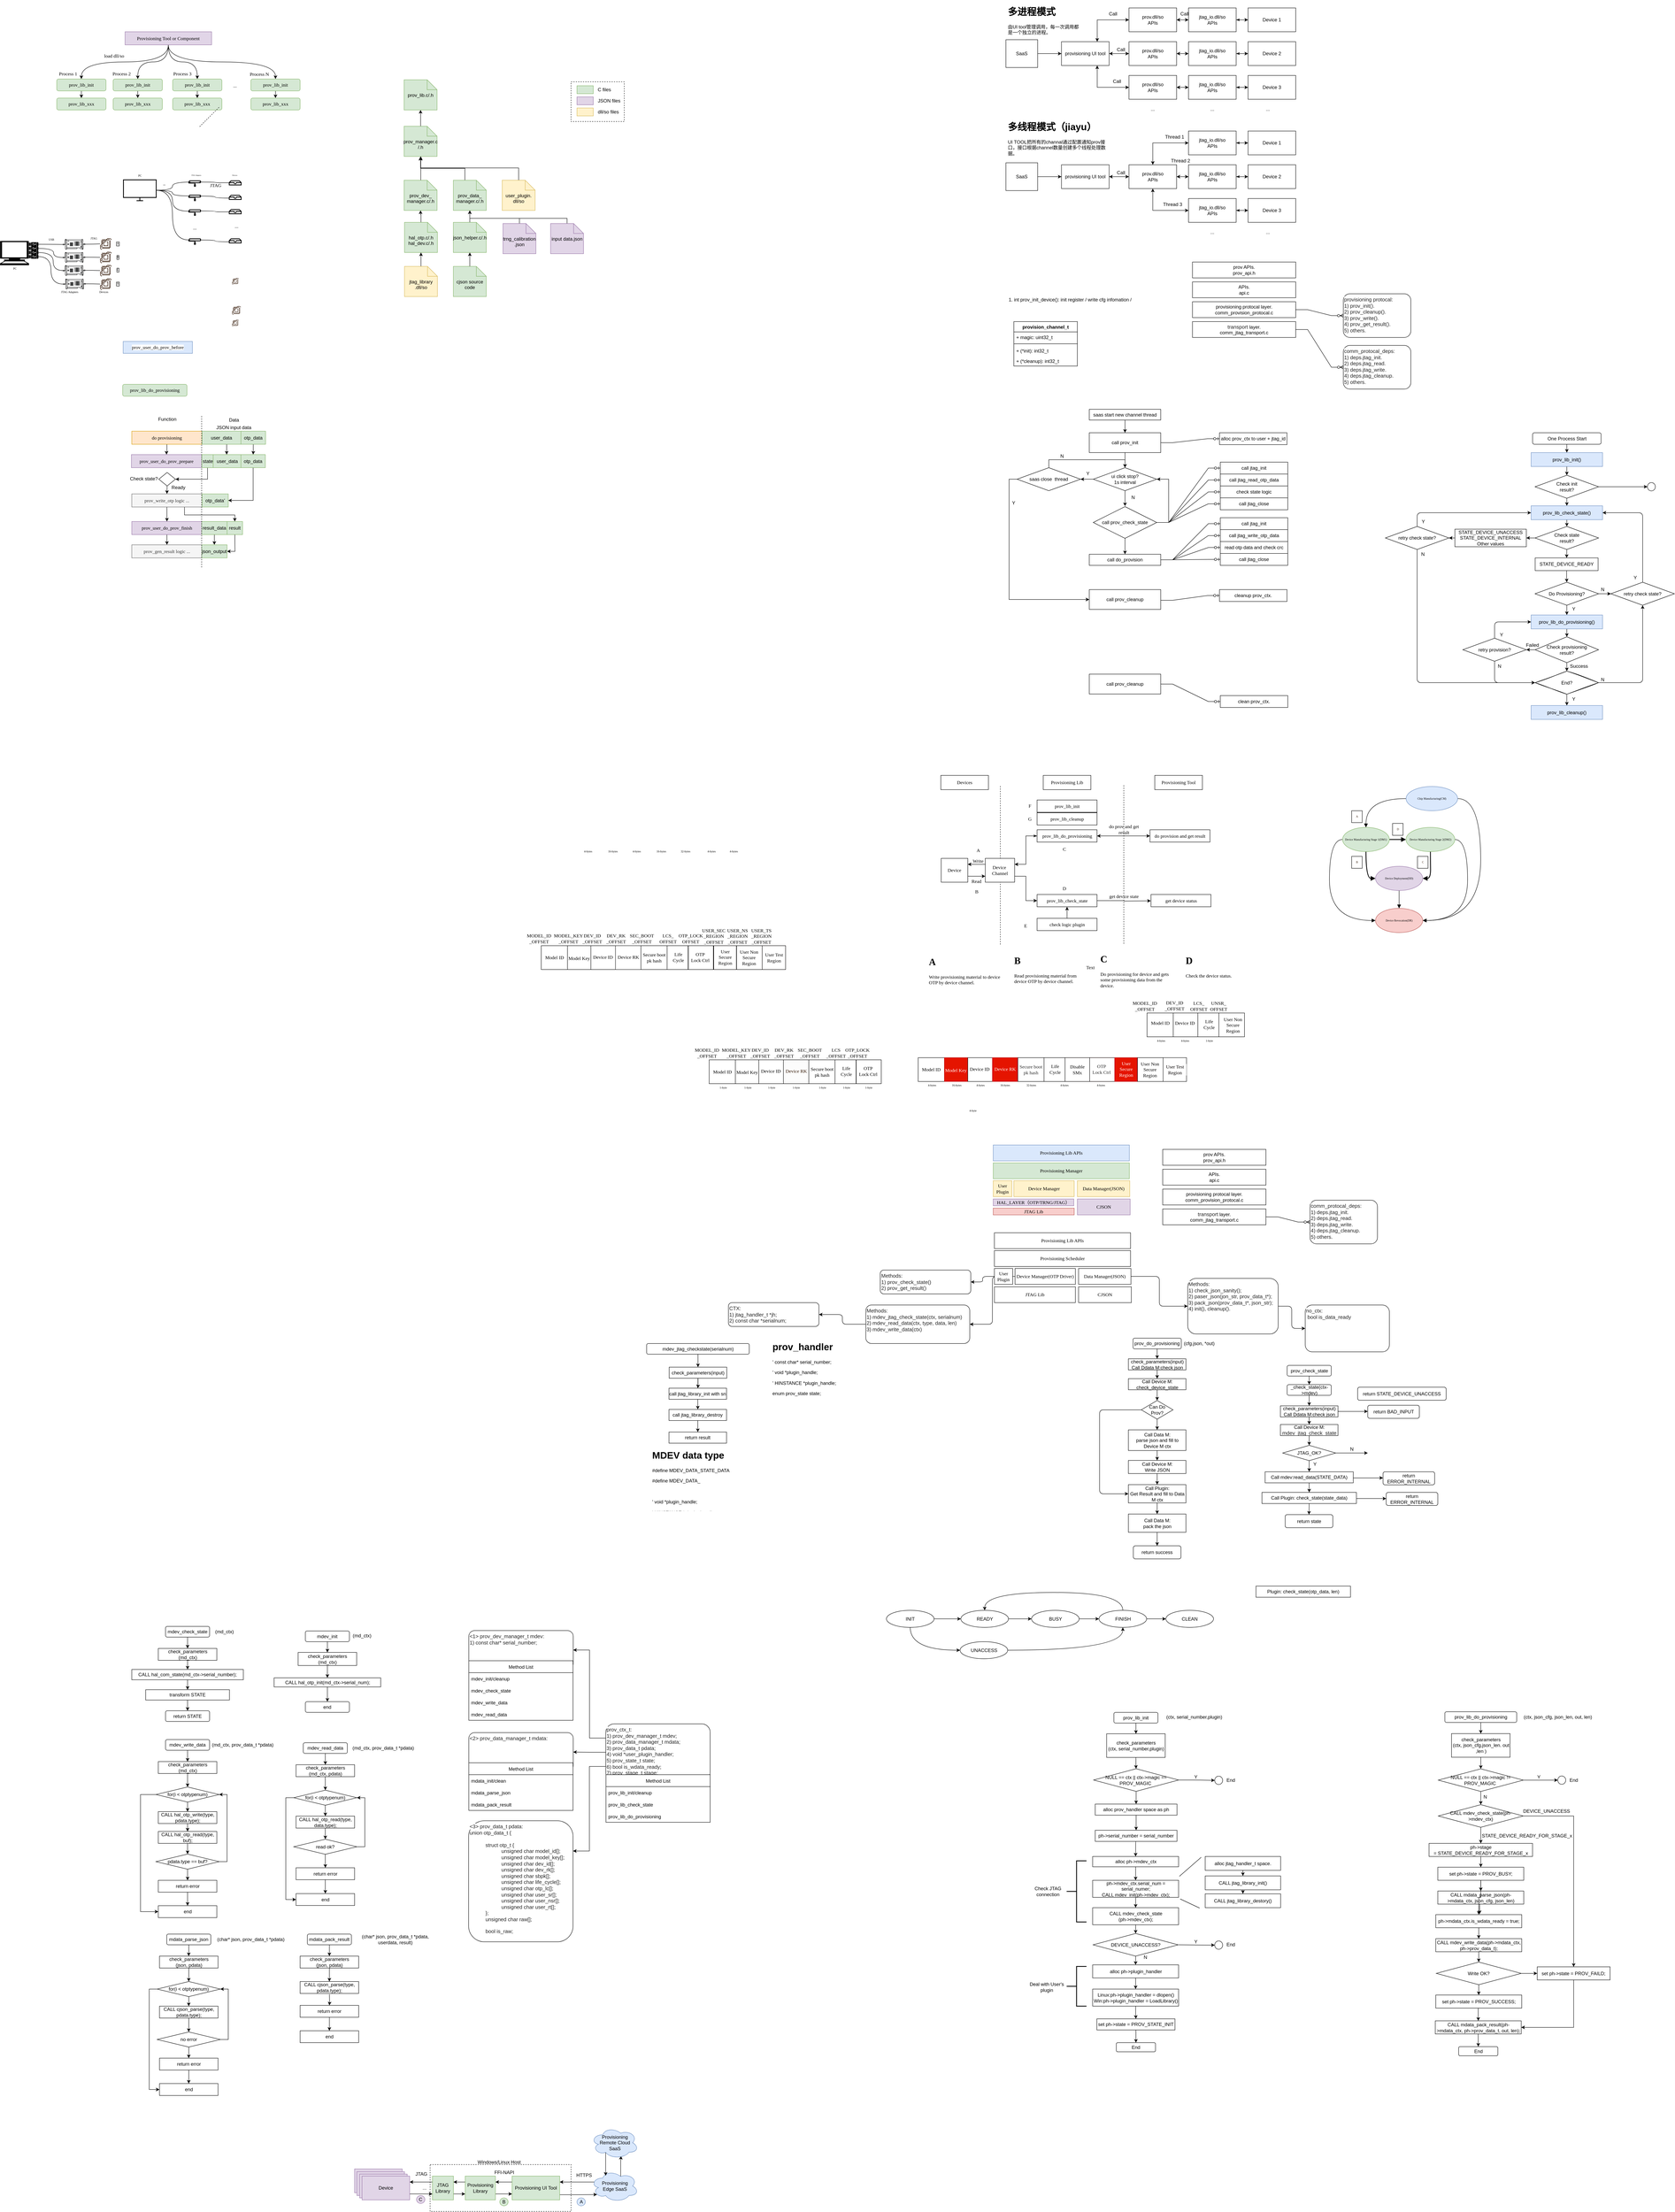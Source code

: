 <mxfile version="17.1.2" type="google"><diagram id="tI2ykIiwYj0UlGjjJk0f" name="Page-1"><mxGraphModel grid="0" gridSize="10" guides="1" tooltips="1" connect="1" arrows="1" page="0" fold="1" pageScale="1" pageWidth="850" pageHeight="1100" math="0" shadow="0"><root><mxCell id="0"/><mxCell id="1" parent="0"/><mxCell id="WFJYPSEZ_7CxjpUW2Wq5-339" value="" style="rounded=0;whiteSpace=wrap;html=1;dashed=1;fillColor=none;" parent="1" vertex="1"><mxGeometry x="-1420.5" y="5462" width="355" height="118" as="geometry"/></mxCell><mxCell id="36fLEmvZLQ7qSn_v1NCN-8" style="edgeStyle=orthogonalEdgeStyle;rounded=0;orthogonalLoop=1;jettySize=auto;html=1;exitX=1;exitY=0.5;exitDx=0;exitDy=0;" parent="1" source="36fLEmvZLQ7qSn_v1NCN-4" target="36fLEmvZLQ7qSn_v1NCN-5" edge="1"><mxGeometry relative="1" as="geometry"/></mxCell><mxCell id="36fLEmvZLQ7qSn_v1NCN-4" value="SaaS" style="rounded=0;whiteSpace=wrap;html=1;" parent="1" vertex="1"><mxGeometry x="30" y="110" width="80" height="70" as="geometry"/></mxCell><mxCell id="36fLEmvZLQ7qSn_v1NCN-9" style="edgeStyle=orthogonalEdgeStyle;rounded=0;orthogonalLoop=1;jettySize=auto;html=1;exitX=1;exitY=0.5;exitDx=0;exitDy=0;entryX=0;entryY=0.5;entryDx=0;entryDy=0;" parent="1" source="36fLEmvZLQ7qSn_v1NCN-5" target="36fLEmvZLQ7qSn_v1NCN-6" edge="1"><mxGeometry relative="1" as="geometry"/></mxCell><mxCell id="36fLEmvZLQ7qSn_v1NCN-17" style="edgeStyle=orthogonalEdgeStyle;rounded=0;orthogonalLoop=1;jettySize=auto;html=1;exitX=0.75;exitY=0;exitDx=0;exitDy=0;entryX=0;entryY=0.5;entryDx=0;entryDy=0;startArrow=classic;startFill=1;" parent="1" source="36fLEmvZLQ7qSn_v1NCN-5" target="36fLEmvZLQ7qSn_v1NCN-16" edge="1"><mxGeometry relative="1" as="geometry"/></mxCell><mxCell id="36fLEmvZLQ7qSn_v1NCN-18" style="edgeStyle=orthogonalEdgeStyle;rounded=0;orthogonalLoop=1;jettySize=auto;html=1;exitX=0.75;exitY=1;exitDx=0;exitDy=0;entryX=0;entryY=0.5;entryDx=0;entryDy=0;startArrow=classic;startFill=1;" parent="1" source="36fLEmvZLQ7qSn_v1NCN-5" target="36fLEmvZLQ7qSn_v1NCN-15" edge="1"><mxGeometry relative="1" as="geometry"/></mxCell><mxCell id="36fLEmvZLQ7qSn_v1NCN-31" value="" style="edgeStyle=orthogonalEdgeStyle;rounded=0;orthogonalLoop=1;jettySize=auto;html=1;startArrow=classic;startFill=1;" parent="1" source="36fLEmvZLQ7qSn_v1NCN-5" edge="1"><mxGeometry relative="1" as="geometry"><mxPoint x="370" y="145" as="targetPoint"/></mxGeometry></mxCell><mxCell id="36fLEmvZLQ7qSn_v1NCN-5" value="provisioning UI tool" style="rounded=0;whiteSpace=wrap;html=1;" parent="1" vertex="1"><mxGeometry x="170" y="115" width="120" height="60" as="geometry"/></mxCell><mxCell id="36fLEmvZLQ7qSn_v1NCN-11" style="edgeStyle=orthogonalEdgeStyle;rounded=0;orthogonalLoop=1;jettySize=auto;html=1;exitX=1;exitY=0.5;exitDx=0;exitDy=0;startArrow=classic;startFill=1;" parent="1" source="36fLEmvZLQ7qSn_v1NCN-6" target="36fLEmvZLQ7qSn_v1NCN-10" edge="1"><mxGeometry relative="1" as="geometry"/></mxCell><mxCell id="36fLEmvZLQ7qSn_v1NCN-6" value="prov.dll/so&lt;br&gt;APIs" style="rounded=0;whiteSpace=wrap;html=1;" parent="1" vertex="1"><mxGeometry x="340" y="115" width="120" height="60" as="geometry"/></mxCell><mxCell id="36fLEmvZLQ7qSn_v1NCN-14" style="edgeStyle=orthogonalEdgeStyle;rounded=0;orthogonalLoop=1;jettySize=auto;html=1;exitX=1;exitY=0.5;exitDx=0;exitDy=0;startArrow=classicThin;startFill=1;" parent="1" source="36fLEmvZLQ7qSn_v1NCN-10" target="36fLEmvZLQ7qSn_v1NCN-13" edge="1"><mxGeometry relative="1" as="geometry"/></mxCell><mxCell id="36fLEmvZLQ7qSn_v1NCN-10" value="jtag_io.dll/so&lt;br&gt;APIs" style="rounded=0;whiteSpace=wrap;html=1;" parent="1" vertex="1"><mxGeometry x="490" y="115" width="120" height="60" as="geometry"/></mxCell><mxCell id="36fLEmvZLQ7qSn_v1NCN-13" value="Device 2" style="rounded=0;whiteSpace=wrap;html=1;" parent="1" vertex="1"><mxGeometry x="640" y="115" width="120" height="60" as="geometry"/></mxCell><mxCell id="36fLEmvZLQ7qSn_v1NCN-23" style="edgeStyle=orthogonalEdgeStyle;rounded=0;orthogonalLoop=1;jettySize=auto;html=1;exitX=1;exitY=0.5;exitDx=0;exitDy=0;entryX=0;entryY=0.5;entryDx=0;entryDy=0;startArrow=classic;startFill=1;" parent="1" source="36fLEmvZLQ7qSn_v1NCN-15" target="36fLEmvZLQ7qSn_v1NCN-21" edge="1"><mxGeometry relative="1" as="geometry"/></mxCell><mxCell id="36fLEmvZLQ7qSn_v1NCN-15" value="prov.dll/so&lt;br&gt;APIs" style="rounded=0;whiteSpace=wrap;html=1;" parent="1" vertex="1"><mxGeometry x="340" y="200" width="120" height="60" as="geometry"/></mxCell><mxCell id="36fLEmvZLQ7qSn_v1NCN-22" style="edgeStyle=orthogonalEdgeStyle;rounded=0;orthogonalLoop=1;jettySize=auto;html=1;exitX=1;exitY=0.5;exitDx=0;exitDy=0;entryX=0;entryY=0.5;entryDx=0;entryDy=0;startArrow=classic;startFill=1;" parent="1" source="36fLEmvZLQ7qSn_v1NCN-16" target="36fLEmvZLQ7qSn_v1NCN-20" edge="1"><mxGeometry relative="1" as="geometry"/></mxCell><mxCell id="36fLEmvZLQ7qSn_v1NCN-16" value="prov.dll/so&lt;br&gt;APIs" style="rounded=0;whiteSpace=wrap;html=1;" parent="1" vertex="1"><mxGeometry x="340" y="30" width="120" height="60" as="geometry"/></mxCell><mxCell id="36fLEmvZLQ7qSn_v1NCN-19" value="..." style="text;html=1;strokeColor=none;fillColor=none;align=center;verticalAlign=middle;whiteSpace=wrap;rounded=0;" parent="1" vertex="1"><mxGeometry x="370" y="270" width="60" height="30" as="geometry"/></mxCell><mxCell id="36fLEmvZLQ7qSn_v1NCN-29" style="edgeStyle=orthogonalEdgeStyle;rounded=0;orthogonalLoop=1;jettySize=auto;html=1;exitX=1;exitY=0.5;exitDx=0;exitDy=0;entryX=0;entryY=0.5;entryDx=0;entryDy=0;startArrow=classicThin;startFill=1;" parent="1" source="36fLEmvZLQ7qSn_v1NCN-20" target="36fLEmvZLQ7qSn_v1NCN-24" edge="1"><mxGeometry relative="1" as="geometry"/></mxCell><mxCell id="36fLEmvZLQ7qSn_v1NCN-20" value="jtag_io.dll/so&lt;br&gt;APIs" style="rounded=0;whiteSpace=wrap;html=1;" parent="1" vertex="1"><mxGeometry x="490" y="30" width="120" height="60" as="geometry"/></mxCell><mxCell id="36fLEmvZLQ7qSn_v1NCN-28" style="edgeStyle=orthogonalEdgeStyle;rounded=0;orthogonalLoop=1;jettySize=auto;html=1;exitX=1;exitY=0.5;exitDx=0;exitDy=0;startArrow=classicThin;startFill=1;" parent="1" source="36fLEmvZLQ7qSn_v1NCN-21" target="36fLEmvZLQ7qSn_v1NCN-27" edge="1"><mxGeometry relative="1" as="geometry"/></mxCell><mxCell id="36fLEmvZLQ7qSn_v1NCN-21" value="jtag_io.dll/so&lt;br&gt;APIs" style="rounded=0;whiteSpace=wrap;html=1;" parent="1" vertex="1"><mxGeometry x="490" y="200" width="120" height="60" as="geometry"/></mxCell><mxCell id="36fLEmvZLQ7qSn_v1NCN-24" value="Device 1" style="rounded=0;whiteSpace=wrap;html=1;" parent="1" vertex="1"><mxGeometry x="640" y="30" width="120" height="60" as="geometry"/></mxCell><mxCell id="36fLEmvZLQ7qSn_v1NCN-25" value="..." style="text;html=1;strokeColor=none;fillColor=none;align=center;verticalAlign=middle;whiteSpace=wrap;rounded=0;" parent="1" vertex="1"><mxGeometry x="520" y="270" width="60" height="30" as="geometry"/></mxCell><mxCell id="36fLEmvZLQ7qSn_v1NCN-26" value="..." style="text;html=1;strokeColor=none;fillColor=none;align=center;verticalAlign=middle;whiteSpace=wrap;rounded=0;" parent="1" vertex="1"><mxGeometry x="660" y="270" width="60" height="30" as="geometry"/></mxCell><mxCell id="36fLEmvZLQ7qSn_v1NCN-27" value="Device 3" style="rounded=0;whiteSpace=wrap;html=1;" parent="1" vertex="1"><mxGeometry x="640" y="200" width="120" height="60" as="geometry"/></mxCell><mxCell id="36fLEmvZLQ7qSn_v1NCN-32" value="1. int prov_init_device(): init register / write cfg infomation /&amp;nbsp;" style="text;html=1;strokeColor=none;fillColor=none;align=left;verticalAlign=middle;whiteSpace=wrap;rounded=0;" parent="1" vertex="1"><mxGeometry x="35" y="750" width="530" height="30" as="geometry"/></mxCell><mxCell id="36fLEmvZLQ7qSn_v1NCN-34" value="provision_channel_t" style="swimlane;fontStyle=1;align=center;verticalAlign=top;childLayout=stackLayout;horizontal=1;startSize=26;horizontalStack=0;resizeParent=1;resizeParentMax=0;resizeLast=0;collapsible=1;marginBottom=0;" parent="1" vertex="1"><mxGeometry x="50" y="820" width="160" height="112" as="geometry"/></mxCell><mxCell id="36fLEmvZLQ7qSn_v1NCN-35" value="+ magic: uint32_t" style="text;strokeColor=none;fillColor=none;align=left;verticalAlign=top;spacingLeft=4;spacingRight=4;overflow=hidden;rotatable=0;points=[[0,0.5],[1,0.5]];portConstraint=eastwest;" parent="36fLEmvZLQ7qSn_v1NCN-34" vertex="1"><mxGeometry y="26" width="160" height="26" as="geometry"/></mxCell><mxCell id="36fLEmvZLQ7qSn_v1NCN-36" value="" style="line;strokeWidth=1;fillColor=none;align=left;verticalAlign=middle;spacingTop=-1;spacingLeft=3;spacingRight=3;rotatable=0;labelPosition=right;points=[];portConstraint=eastwest;" parent="36fLEmvZLQ7qSn_v1NCN-34" vertex="1"><mxGeometry y="52" width="160" height="8" as="geometry"/></mxCell><mxCell id="36fLEmvZLQ7qSn_v1NCN-37" value="+ (*init): int32_t" style="text;strokeColor=none;fillColor=none;align=left;verticalAlign=top;spacingLeft=4;spacingRight=4;overflow=hidden;rotatable=0;points=[[0,0.5],[1,0.5]];portConstraint=eastwest;" parent="36fLEmvZLQ7qSn_v1NCN-34" vertex="1"><mxGeometry y="60" width="160" height="26" as="geometry"/></mxCell><mxCell id="36fLEmvZLQ7qSn_v1NCN-45" value="+ (*cleanup): int32_t" style="text;strokeColor=none;fillColor=none;align=left;verticalAlign=top;spacingLeft=4;spacingRight=4;overflow=hidden;rotatable=0;points=[[0,0.5],[1,0.5]];portConstraint=eastwest;" parent="36fLEmvZLQ7qSn_v1NCN-34" vertex="1"><mxGeometry y="86" width="160" height="26" as="geometry"/></mxCell><mxCell id="36fLEmvZLQ7qSn_v1NCN-46" value="Call" style="text;html=1;strokeColor=none;fillColor=none;align=center;verticalAlign=middle;whiteSpace=wrap;rounded=0;" parent="1" vertex="1"><mxGeometry x="270" y="30" width="60" height="30" as="geometry"/></mxCell><mxCell id="36fLEmvZLQ7qSn_v1NCN-47" value="Call" style="text;html=1;strokeColor=none;fillColor=none;align=center;verticalAlign=middle;whiteSpace=wrap;rounded=0;" parent="1" vertex="1"><mxGeometry x="290" y="120" width="60" height="30" as="geometry"/></mxCell><mxCell id="36fLEmvZLQ7qSn_v1NCN-48" value="Call" style="text;html=1;strokeColor=none;fillColor=none;align=center;verticalAlign=middle;whiteSpace=wrap;rounded=0;" parent="1" vertex="1"><mxGeometry x="280" y="200" width="60" height="30" as="geometry"/></mxCell><mxCell id="36fLEmvZLQ7qSn_v1NCN-77" style="edgeStyle=orthogonalEdgeStyle;rounded=0;orthogonalLoop=1;jettySize=auto;html=1;exitX=1;exitY=0.5;exitDx=0;exitDy=0;" parent="1" source="36fLEmvZLQ7qSn_v1NCN-78" target="36fLEmvZLQ7qSn_v1NCN-83" edge="1"><mxGeometry relative="1" as="geometry"/></mxCell><mxCell id="36fLEmvZLQ7qSn_v1NCN-78" value="SaaS" style="rounded=0;whiteSpace=wrap;html=1;" parent="1" vertex="1"><mxGeometry x="30" y="420" width="80" height="70" as="geometry"/></mxCell><mxCell id="36fLEmvZLQ7qSn_v1NCN-79" style="edgeStyle=orthogonalEdgeStyle;rounded=0;orthogonalLoop=1;jettySize=auto;html=1;exitX=1;exitY=0.5;exitDx=0;exitDy=0;entryX=0;entryY=0.5;entryDx=0;entryDy=0;" parent="1" source="36fLEmvZLQ7qSn_v1NCN-83" target="36fLEmvZLQ7qSn_v1NCN-85" edge="1"><mxGeometry relative="1" as="geometry"/></mxCell><mxCell id="36fLEmvZLQ7qSn_v1NCN-82" value="" style="edgeStyle=orthogonalEdgeStyle;rounded=0;orthogonalLoop=1;jettySize=auto;html=1;startArrow=classic;startFill=1;" parent="1" source="36fLEmvZLQ7qSn_v1NCN-83" edge="1"><mxGeometry relative="1" as="geometry"><mxPoint x="370" y="455" as="targetPoint"/></mxGeometry></mxCell><mxCell id="36fLEmvZLQ7qSn_v1NCN-83" value="provisioning UI tool" style="rounded=0;whiteSpace=wrap;html=1;" parent="1" vertex="1"><mxGeometry x="170" y="425" width="120" height="60" as="geometry"/></mxCell><mxCell id="36fLEmvZLQ7qSn_v1NCN-84" style="edgeStyle=orthogonalEdgeStyle;rounded=0;orthogonalLoop=1;jettySize=auto;html=1;exitX=1;exitY=0.5;exitDx=0;exitDy=0;startArrow=classic;startFill=1;" parent="1" source="36fLEmvZLQ7qSn_v1NCN-85" target="36fLEmvZLQ7qSn_v1NCN-87" edge="1"><mxGeometry relative="1" as="geometry"/></mxCell><mxCell id="36fLEmvZLQ7qSn_v1NCN-85" value="prov.dll/so&lt;br&gt;APIs" style="rounded=0;whiteSpace=wrap;html=1;" parent="1" vertex="1"><mxGeometry x="340" y="425" width="120" height="60" as="geometry"/></mxCell><mxCell id="36fLEmvZLQ7qSn_v1NCN-86" style="edgeStyle=orthogonalEdgeStyle;rounded=0;orthogonalLoop=1;jettySize=auto;html=1;exitX=1;exitY=0.5;exitDx=0;exitDy=0;startArrow=classicThin;startFill=1;" parent="1" source="36fLEmvZLQ7qSn_v1NCN-87" target="36fLEmvZLQ7qSn_v1NCN-88" edge="1"><mxGeometry relative="1" as="geometry"/></mxCell><mxCell id="36fLEmvZLQ7qSn_v1NCN-87" value="jtag_io.dll/so&lt;br&gt;APIs" style="rounded=0;whiteSpace=wrap;html=1;" parent="1" vertex="1"><mxGeometry x="490" y="425" width="120" height="60" as="geometry"/></mxCell><mxCell id="36fLEmvZLQ7qSn_v1NCN-88" value="Device 2" style="rounded=0;whiteSpace=wrap;html=1;" parent="1" vertex="1"><mxGeometry x="640" y="425" width="120" height="60" as="geometry"/></mxCell><mxCell id="36fLEmvZLQ7qSn_v1NCN-89" style="edgeStyle=orthogonalEdgeStyle;rounded=0;orthogonalLoop=1;jettySize=auto;html=1;exitX=0.5;exitY=1;exitDx=0;exitDy=0;entryX=0;entryY=0.5;entryDx=0;entryDy=0;startArrow=classic;startFill=1;" parent="1" source="36fLEmvZLQ7qSn_v1NCN-85" target="36fLEmvZLQ7qSn_v1NCN-97" edge="1"><mxGeometry relative="1" as="geometry"><mxPoint x="460" y="540" as="sourcePoint"/></mxGeometry></mxCell><mxCell id="36fLEmvZLQ7qSn_v1NCN-91" style="edgeStyle=orthogonalEdgeStyle;rounded=0;orthogonalLoop=1;jettySize=auto;html=1;exitX=0.5;exitY=0;exitDx=0;exitDy=0;entryX=0;entryY=0.5;entryDx=0;entryDy=0;startArrow=classic;startFill=1;" parent="1" source="36fLEmvZLQ7qSn_v1NCN-85" target="36fLEmvZLQ7qSn_v1NCN-95" edge="1"><mxGeometry relative="1" as="geometry"><mxPoint x="460" y="370" as="sourcePoint"/></mxGeometry></mxCell><mxCell id="36fLEmvZLQ7qSn_v1NCN-94" style="edgeStyle=orthogonalEdgeStyle;rounded=0;orthogonalLoop=1;jettySize=auto;html=1;exitX=1;exitY=0.5;exitDx=0;exitDy=0;entryX=0;entryY=0.5;entryDx=0;entryDy=0;startArrow=classicThin;startFill=1;" parent="1" source="36fLEmvZLQ7qSn_v1NCN-95" target="36fLEmvZLQ7qSn_v1NCN-98" edge="1"><mxGeometry relative="1" as="geometry"/></mxCell><mxCell id="36fLEmvZLQ7qSn_v1NCN-95" value="jtag_io.dll/so&lt;br&gt;APIs" style="rounded=0;whiteSpace=wrap;html=1;" parent="1" vertex="1"><mxGeometry x="490" y="340" width="120" height="60" as="geometry"/></mxCell><mxCell id="36fLEmvZLQ7qSn_v1NCN-96" style="edgeStyle=orthogonalEdgeStyle;rounded=0;orthogonalLoop=1;jettySize=auto;html=1;exitX=1;exitY=0.5;exitDx=0;exitDy=0;startArrow=classicThin;startFill=1;" parent="1" source="36fLEmvZLQ7qSn_v1NCN-97" target="36fLEmvZLQ7qSn_v1NCN-101" edge="1"><mxGeometry relative="1" as="geometry"/></mxCell><mxCell id="36fLEmvZLQ7qSn_v1NCN-97" value="jtag_io.dll/so&lt;br&gt;APIs" style="rounded=0;whiteSpace=wrap;html=1;" parent="1" vertex="1"><mxGeometry x="490" y="510" width="120" height="60" as="geometry"/></mxCell><mxCell id="36fLEmvZLQ7qSn_v1NCN-98" value="Device 1" style="rounded=0;whiteSpace=wrap;html=1;" parent="1" vertex="1"><mxGeometry x="640" y="340" width="120" height="60" as="geometry"/></mxCell><mxCell id="36fLEmvZLQ7qSn_v1NCN-100" value="..." style="text;html=1;strokeColor=none;fillColor=none;align=center;verticalAlign=middle;whiteSpace=wrap;rounded=0;" parent="1" vertex="1"><mxGeometry x="660" y="580" width="60" height="30" as="geometry"/></mxCell><mxCell id="36fLEmvZLQ7qSn_v1NCN-101" value="Device 3" style="rounded=0;whiteSpace=wrap;html=1;" parent="1" vertex="1"><mxGeometry x="640" y="510" width="120" height="60" as="geometry"/></mxCell><mxCell id="36fLEmvZLQ7qSn_v1NCN-103" value="Call" style="text;html=1;strokeColor=none;fillColor=none;align=center;verticalAlign=middle;whiteSpace=wrap;rounded=0;" parent="1" vertex="1"><mxGeometry x="290" y="430" width="60" height="30" as="geometry"/></mxCell><mxCell id="36fLEmvZLQ7qSn_v1NCN-105" value="..." style="text;html=1;strokeColor=none;fillColor=none;align=center;verticalAlign=middle;whiteSpace=wrap;rounded=0;" parent="1" vertex="1"><mxGeometry x="520" y="580" width="60" height="30" as="geometry"/></mxCell><mxCell id="36fLEmvZLQ7qSn_v1NCN-109" value="&lt;h1&gt;多进程模式&lt;/h1&gt;&lt;p&gt;由UI tool管理调用，每一次调用都是一个独立的进程。&lt;/p&gt;&lt;p&gt;&lt;br&gt;&lt;/p&gt;" style="text;html=1;strokeColor=none;fillColor=none;spacing=5;spacingTop=-20;whiteSpace=wrap;overflow=hidden;rounded=0;align=left;verticalAlign=top;" parent="1" vertex="1"><mxGeometry x="30" y="20" width="190" height="85" as="geometry"/></mxCell><mxCell id="36fLEmvZLQ7qSn_v1NCN-110" value="&lt;h1&gt;多线程模式（jiayu）&lt;/h1&gt;&lt;p&gt;UI TOOL把所有的channal通过配置通知prov接口，接口根据channel数量创建多个线程处理数据。&lt;/p&gt;" style="text;html=1;strokeColor=none;fillColor=none;spacing=5;spacingTop=-20;whiteSpace=wrap;overflow=hidden;rounded=0;align=left;verticalAlign=top;" parent="1" vertex="1"><mxGeometry x="30" y="310" width="270" height="102.5" as="geometry"/></mxCell><mxCell id="36fLEmvZLQ7qSn_v1NCN-111" value="Call" style="text;html=1;strokeColor=none;fillColor=none;align=center;verticalAlign=middle;whiteSpace=wrap;rounded=0;" parent="1" vertex="1"><mxGeometry x="450" y="30" width="60" height="30" as="geometry"/></mxCell><mxCell id="36fLEmvZLQ7qSn_v1NCN-113" value="Thread 1" style="text;html=1;strokeColor=none;fillColor=none;align=center;verticalAlign=middle;whiteSpace=wrap;rounded=0;" parent="1" vertex="1"><mxGeometry x="425" y="340" width="60" height="30" as="geometry"/></mxCell><mxCell id="36fLEmvZLQ7qSn_v1NCN-114" value="Thread 2" style="text;html=1;strokeColor=none;fillColor=none;align=center;verticalAlign=middle;whiteSpace=wrap;rounded=0;" parent="1" vertex="1"><mxGeometry x="440" y="400" width="60" height="30" as="geometry"/></mxCell><mxCell id="36fLEmvZLQ7qSn_v1NCN-115" value="Thread 3" style="text;html=1;strokeColor=none;fillColor=none;align=center;verticalAlign=middle;whiteSpace=wrap;rounded=0;" parent="1" vertex="1"><mxGeometry x="420" y="510" width="60" height="30" as="geometry"/></mxCell><mxCell id="36fLEmvZLQ7qSn_v1NCN-116" value="prov APIs.&lt;br&gt;prov_api.h" style="rounded=0;whiteSpace=wrap;html=1;" parent="1" vertex="1"><mxGeometry x="500" y="670" width="260" height="40" as="geometry"/></mxCell><mxCell id="36fLEmvZLQ7qSn_v1NCN-117" value="APIs.&lt;br&gt;api.c" style="rounded=0;whiteSpace=wrap;html=1;" parent="1" vertex="1"><mxGeometry x="500" y="720" width="260" height="40" as="geometry"/></mxCell><mxCell id="36fLEmvZLQ7qSn_v1NCN-118" value="provisioning protocal layer.&lt;br&gt;comm_provision_protocal.c" style="rounded=0;whiteSpace=wrap;html=1;" parent="1" vertex="1"><mxGeometry x="500" y="770" width="260" height="40" as="geometry"/></mxCell><mxCell id="36fLEmvZLQ7qSn_v1NCN-119" value="&lt;span style=&quot;color: rgb(34 , 34 , 34) ; font-family: &amp;#34;arial&amp;#34; , sans-serif ; font-size: 13px ; background-color: rgb(255 , 255 , 255)&quot;&gt;transport&lt;/span&gt;&amp;nbsp;layer.&lt;br&gt;comm_jtag_transport.c" style="rounded=0;whiteSpace=wrap;html=1;" parent="1" vertex="1"><mxGeometry x="500" y="820" width="260" height="40" as="geometry"/></mxCell><mxCell id="36fLEmvZLQ7qSn_v1NCN-121" value="" style="edgeStyle=entityRelationEdgeStyle;fontSize=12;html=1;endArrow=ERzeroToMany;endFill=1;rounded=0;entryX=0;entryY=0.5;entryDx=0;entryDy=0;" parent="1" target="36fLEmvZLQ7qSn_v1NCN-122" edge="1"><mxGeometry width="100" height="100" relative="1" as="geometry"><mxPoint x="760" y="840" as="sourcePoint"/><mxPoint x="910" y="905" as="targetPoint"/></mxGeometry></mxCell><mxCell id="36fLEmvZLQ7qSn_v1NCN-122" value="&lt;span style=&quot;color: rgb(34 , 34 , 34) ; font-family: &amp;#34;arial&amp;#34; , sans-serif ; font-size: 13px ; background-color: rgb(255 , 255 , 255)&quot;&gt;comm_protocal_deps:&lt;/span&gt;&lt;br style=&quot;color: rgb(34 , 34 , 34) ; font-family: &amp;#34;arial&amp;#34; , sans-serif ; font-size: 13px&quot;&gt;&lt;span style=&quot;color: rgb(34 , 34 , 34) ; font-family: &amp;#34;arial&amp;#34; , sans-serif ; font-size: 13px ; background-color: rgb(255 , 255 , 255)&quot;&gt;1) deps.jtag_init.&lt;/span&gt;&lt;br style=&quot;color: rgb(34 , 34 , 34) ; font-family: &amp;#34;arial&amp;#34; , sans-serif ; font-size: 13px&quot;&gt;&lt;span style=&quot;color: rgb(34 , 34 , 34) ; font-family: &amp;#34;arial&amp;#34; , sans-serif ; font-size: 13px ; background-color: rgb(255 , 255 , 255)&quot;&gt;2) deps.jtag_read.&lt;/span&gt;&lt;br style=&quot;color: rgb(34 , 34 , 34) ; font-family: &amp;#34;arial&amp;#34; , sans-serif ; font-size: 13px&quot;&gt;&lt;span style=&quot;color: rgb(34 , 34 , 34) ; font-family: &amp;#34;arial&amp;#34; , sans-serif ; font-size: 13px ; background-color: rgb(255 , 255 , 255)&quot;&gt;3) deps.jtag_write.&lt;/span&gt;&lt;br style=&quot;color: rgb(34 , 34 , 34) ; font-family: &amp;#34;arial&amp;#34; , sans-serif ; font-size: 13px&quot;&gt;&lt;span style=&quot;color: rgb(34 , 34 , 34) ; font-family: &amp;#34;arial&amp;#34; , sans-serif ; font-size: 13px ; background-color: rgb(255 , 255 , 255)&quot;&gt;4) deps.jtag_cleanup.&lt;/span&gt;&lt;br style=&quot;color: rgb(34 , 34 , 34) ; font-family: &amp;#34;arial&amp;#34; , sans-serif ; font-size: 13px&quot;&gt;&lt;span style=&quot;color: rgb(34 , 34 , 34) ; font-family: &amp;#34;arial&amp;#34; , sans-serif ; font-size: 13px ; background-color: rgb(255 , 255 , 255)&quot;&gt;5) others.&lt;/span&gt;" style="rounded=1;whiteSpace=wrap;html=1;fillColor=none;align=left;verticalAlign=top;" parent="1" vertex="1"><mxGeometry x="880" y="880" width="170" height="110" as="geometry"/></mxCell><mxCell id="36fLEmvZLQ7qSn_v1NCN-123" value="&lt;span style=&quot;color: rgb(34 , 34 , 34) ; font-family: &amp;#34;arial&amp;#34; , sans-serif ; font-size: 13px ; background-color: rgb(255 , 255 , 255)&quot;&gt;provisioning protocal:&lt;/span&gt;&lt;br style=&quot;color: rgb(34 , 34 , 34) ; font-family: &amp;#34;arial&amp;#34; , sans-serif ; font-size: 13px&quot;&gt;&lt;span style=&quot;color: rgb(34 , 34 , 34) ; font-family: &amp;#34;arial&amp;#34; , sans-serif ; font-size: 13px ; background-color: rgb(255 , 255 , 255)&quot;&gt;1) prov_init().&lt;/span&gt;&lt;br style=&quot;color: rgb(34 , 34 , 34) ; font-family: &amp;#34;arial&amp;#34; , sans-serif ; font-size: 13px&quot;&gt;&lt;span style=&quot;color: rgb(34 , 34 , 34) ; font-family: &amp;#34;arial&amp;#34; , sans-serif ; font-size: 13px ; background-color: rgb(255 , 255 , 255)&quot;&gt;2) prov_cleanup().&lt;/span&gt;&lt;br style=&quot;color: rgb(34 , 34 , 34) ; font-family: &amp;#34;arial&amp;#34; , sans-serif ; font-size: 13px&quot;&gt;&lt;span style=&quot;color: rgb(34 , 34 , 34) ; font-family: &amp;#34;arial&amp;#34; , sans-serif ; font-size: 13px ; background-color: rgb(255 , 255 , 255)&quot;&gt;3) prov_write().&lt;/span&gt;&lt;br style=&quot;color: rgb(34 , 34 , 34) ; font-family: &amp;#34;arial&amp;#34; , sans-serif ; font-size: 13px&quot;&gt;&lt;span style=&quot;color: rgb(34 , 34 , 34) ; font-family: &amp;#34;arial&amp;#34; , sans-serif ; font-size: 13px ; background-color: rgb(255 , 255 , 255)&quot;&gt;4) prov_get_result().&lt;/span&gt;&lt;br style=&quot;color: rgb(34 , 34 , 34) ; font-family: &amp;#34;arial&amp;#34; , sans-serif ; font-size: 13px&quot;&gt;&lt;span style=&quot;color: rgb(34 , 34 , 34) ; font-family: &amp;#34;arial&amp;#34; , sans-serif ; font-size: 13px ; background-color: rgb(255 , 255 , 255)&quot;&gt;5) others.&lt;/span&gt;" style="rounded=1;whiteSpace=wrap;html=1;fillColor=none;align=left;verticalAlign=top;" parent="1" vertex="1"><mxGeometry x="880" y="750" width="170" height="110" as="geometry"/></mxCell><mxCell id="36fLEmvZLQ7qSn_v1NCN-124" value="" style="edgeStyle=entityRelationEdgeStyle;fontSize=12;html=1;endArrow=ERzeroToMany;endFill=1;rounded=0;entryX=0;entryY=0.5;entryDx=0;entryDy=0;exitX=1;exitY=0.5;exitDx=0;exitDy=0;" parent="1" source="36fLEmvZLQ7qSn_v1NCN-118" target="36fLEmvZLQ7qSn_v1NCN-123" edge="1"><mxGeometry width="100" height="100" relative="1" as="geometry"><mxPoint x="780" y="770" as="sourcePoint"/><mxPoint x="890" y="895" as="targetPoint"/></mxGeometry></mxCell><mxCell id="36fLEmvZLQ7qSn_v1NCN-132" style="edgeStyle=orthogonalEdgeStyle;rounded=0;orthogonalLoop=1;jettySize=auto;html=1;exitX=0.5;exitY=1;exitDx=0;exitDy=0;entryX=0.5;entryY=0;entryDx=0;entryDy=0;startArrow=none;startFill=0;" parent="1" source="36fLEmvZLQ7qSn_v1NCN-125" target="36fLEmvZLQ7qSn_v1NCN-129" edge="1"><mxGeometry relative="1" as="geometry"/></mxCell><mxCell id="36fLEmvZLQ7qSn_v1NCN-234" style="edgeStyle=orthogonalEdgeStyle;rounded=0;orthogonalLoop=1;jettySize=auto;html=1;exitX=1;exitY=0.5;exitDx=0;exitDy=0;entryX=1;entryY=0.5;entryDx=0;entryDy=0;startArrow=none;startFill=0;" parent="1" source="36fLEmvZLQ7qSn_v1NCN-125" target="36fLEmvZLQ7qSn_v1NCN-189" edge="1"><mxGeometry relative="1" as="geometry"><Array as="points"><mxPoint x="440" y="1326"/><mxPoint x="440" y="1217"/></Array></mxGeometry></mxCell><mxCell id="36fLEmvZLQ7qSn_v1NCN-125" value="call prov_check_state" style="rhombus;whiteSpace=wrap;html=1;align=center;verticalAlign=middle;" parent="1" vertex="1"><mxGeometry x="250" y="1286" width="160" height="80" as="geometry"/></mxCell><mxCell id="36fLEmvZLQ7qSn_v1NCN-196" style="edgeStyle=orthogonalEdgeStyle;rounded=0;orthogonalLoop=1;jettySize=auto;html=1;exitX=0.5;exitY=1;exitDx=0;exitDy=0;startArrow=none;startFill=0;" parent="1" source="36fLEmvZLQ7qSn_v1NCN-126" target="36fLEmvZLQ7qSn_v1NCN-189" edge="1"><mxGeometry relative="1" as="geometry"/></mxCell><mxCell id="36fLEmvZLQ7qSn_v1NCN-126" value="call prov_init" style="rounded=0;whiteSpace=wrap;html=1;align=center;verticalAlign=middle;" parent="1" vertex="1"><mxGeometry x="240" y="1100" width="180" height="50" as="geometry"/></mxCell><mxCell id="36fLEmvZLQ7qSn_v1NCN-129" value="call do_provision" style="rounded=0;whiteSpace=wrap;html=1;align=center;verticalAlign=middle;" parent="1" vertex="1"><mxGeometry x="240" y="1406" width="180" height="28" as="geometry"/></mxCell><mxCell id="36fLEmvZLQ7qSn_v1NCN-148" value="alloc prov_ctx to user + jtag_id" style="rounded=0;whiteSpace=wrap;html=1;align=center;verticalAlign=middle;" parent="1" vertex="1"><mxGeometry x="568" y="1100" width="170" height="30" as="geometry"/></mxCell><mxCell id="36fLEmvZLQ7qSn_v1NCN-150" value="" style="edgeStyle=entityRelationEdgeStyle;fontSize=12;html=1;endArrow=ERzeroToOne;endFill=1;rounded=0;exitX=1;exitY=0.5;exitDx=0;exitDy=0;entryX=0;entryY=0.5;entryDx=0;entryDy=0;" parent="1" source="36fLEmvZLQ7qSn_v1NCN-126" target="36fLEmvZLQ7qSn_v1NCN-148" edge="1"><mxGeometry width="100" height="100" relative="1" as="geometry"><mxPoint x="420" y="1130" as="sourcePoint"/><mxPoint x="520" y="1030" as="targetPoint"/></mxGeometry></mxCell><mxCell id="36fLEmvZLQ7qSn_v1NCN-152" value="call jtag_init" style="rounded=0;whiteSpace=wrap;html=1;align=center;verticalAlign=middle;" parent="1" vertex="1"><mxGeometry x="570" y="1174" width="170" height="30" as="geometry"/></mxCell><mxCell id="36fLEmvZLQ7qSn_v1NCN-153" value="call jtag_read_otp_data" style="rounded=0;whiteSpace=wrap;html=1;align=center;verticalAlign=middle;" parent="1" vertex="1"><mxGeometry x="570" y="1204" width="170" height="30" as="geometry"/></mxCell><mxCell id="36fLEmvZLQ7qSn_v1NCN-154" value="" style="edgeStyle=entityRelationEdgeStyle;fontSize=12;html=1;endArrow=ERzeroToOne;endFill=1;rounded=0;exitX=1;exitY=0.5;exitDx=0;exitDy=0;entryX=0;entryY=0.5;entryDx=0;entryDy=0;" parent="1" source="36fLEmvZLQ7qSn_v1NCN-125" target="36fLEmvZLQ7qSn_v1NCN-152" edge="1"><mxGeometry width="100" height="100" relative="1" as="geometry"><mxPoint x="400" y="1313.5" as="sourcePoint"/><mxPoint x="500" y="1231" as="targetPoint"/></mxGeometry></mxCell><mxCell id="36fLEmvZLQ7qSn_v1NCN-155" value="" style="edgeStyle=entityRelationEdgeStyle;fontSize=12;html=1;endArrow=ERzeroToOne;endFill=1;rounded=0;entryX=0;entryY=0.5;entryDx=0;entryDy=0;" parent="1" source="36fLEmvZLQ7qSn_v1NCN-125" target="36fLEmvZLQ7qSn_v1NCN-153" edge="1"><mxGeometry width="100" height="100" relative="1" as="geometry"><mxPoint x="400" y="1338.5" as="sourcePoint"/><mxPoint x="560" y="1306" as="targetPoint"/></mxGeometry></mxCell><mxCell id="36fLEmvZLQ7qSn_v1NCN-156" value="check state logic" style="rounded=0;whiteSpace=wrap;html=1;align=center;verticalAlign=middle;" parent="1" vertex="1"><mxGeometry x="570" y="1234" width="170" height="30" as="geometry"/></mxCell><mxCell id="36fLEmvZLQ7qSn_v1NCN-157" value="" style="edgeStyle=entityRelationEdgeStyle;fontSize=12;html=1;endArrow=ERzeroToOne;endFill=1;rounded=0;entryX=0;entryY=0.5;entryDx=0;entryDy=0;exitX=1;exitY=0.5;exitDx=0;exitDy=0;" parent="1" source="36fLEmvZLQ7qSn_v1NCN-125" target="36fLEmvZLQ7qSn_v1NCN-156" edge="1"><mxGeometry width="100" height="100" relative="1" as="geometry"><mxPoint x="420" y="1336" as="sourcePoint"/><mxPoint x="560" y="1356" as="targetPoint"/></mxGeometry></mxCell><mxCell id="36fLEmvZLQ7qSn_v1NCN-159" value="call jtag_close" style="rounded=0;whiteSpace=wrap;html=1;align=center;verticalAlign=middle;" parent="1" vertex="1"><mxGeometry x="570" y="1264" width="170" height="30" as="geometry"/></mxCell><mxCell id="36fLEmvZLQ7qSn_v1NCN-161" value="" style="edgeStyle=entityRelationEdgeStyle;fontSize=12;html=1;endArrow=ERzeroToOne;endFill=1;rounded=0;entryX=0;entryY=0.5;entryDx=0;entryDy=0;exitX=1;exitY=0.5;exitDx=0;exitDy=0;" parent="1" source="36fLEmvZLQ7qSn_v1NCN-125" target="36fLEmvZLQ7qSn_v1NCN-159" edge="1"><mxGeometry width="100" height="100" relative="1" as="geometry"><mxPoint x="380" y="1356" as="sourcePoint"/><mxPoint x="580" y="1376" as="targetPoint"/></mxGeometry></mxCell><mxCell id="36fLEmvZLQ7qSn_v1NCN-166" value="call jtag_init" style="rounded=0;whiteSpace=wrap;html=1;align=center;verticalAlign=middle;" parent="1" vertex="1"><mxGeometry x="570" y="1314" width="170" height="30" as="geometry"/></mxCell><mxCell id="36fLEmvZLQ7qSn_v1NCN-167" value="call jtag_write_otp_data" style="rounded=0;whiteSpace=wrap;html=1;align=center;verticalAlign=middle;" parent="1" vertex="1"><mxGeometry x="570" y="1344" width="170" height="30" as="geometry"/></mxCell><mxCell id="36fLEmvZLQ7qSn_v1NCN-168" value="" style="edgeStyle=entityRelationEdgeStyle;fontSize=12;html=1;endArrow=ERzeroToOne;endFill=1;rounded=0;entryX=0;entryY=0.5;entryDx=0;entryDy=0;exitX=1;exitY=0.5;exitDx=0;exitDy=0;" parent="1" source="36fLEmvZLQ7qSn_v1NCN-129" target="36fLEmvZLQ7qSn_v1NCN-166" edge="1"><mxGeometry width="100" height="100" relative="1" as="geometry"><mxPoint x="420" y="1421" as="sourcePoint"/><mxPoint x="500" y="1371" as="targetPoint"/></mxGeometry></mxCell><mxCell id="36fLEmvZLQ7qSn_v1NCN-169" value="" style="edgeStyle=entityRelationEdgeStyle;fontSize=12;html=1;endArrow=ERzeroToOne;endFill=1;rounded=0;entryX=0;entryY=0.5;entryDx=0;entryDy=0;exitX=1;exitY=0.5;exitDx=0;exitDy=0;" parent="1" source="36fLEmvZLQ7qSn_v1NCN-129" target="36fLEmvZLQ7qSn_v1NCN-167" edge="1"><mxGeometry width="100" height="100" relative="1" as="geometry"><mxPoint x="420" y="1426" as="sourcePoint"/><mxPoint x="560" y="1446" as="targetPoint"/></mxGeometry></mxCell><mxCell id="36fLEmvZLQ7qSn_v1NCN-170" value="read otp data and check crc" style="rounded=0;whiteSpace=wrap;html=1;align=center;verticalAlign=middle;" parent="1" vertex="1"><mxGeometry x="570" y="1374" width="170" height="30" as="geometry"/></mxCell><mxCell id="36fLEmvZLQ7qSn_v1NCN-171" value="" style="edgeStyle=entityRelationEdgeStyle;fontSize=12;html=1;endArrow=ERzeroToOne;endFill=1;rounded=0;entryX=0;entryY=0.5;entryDx=0;entryDy=0;exitX=1;exitY=0.5;exitDx=0;exitDy=0;" parent="1" source="36fLEmvZLQ7qSn_v1NCN-129" target="36fLEmvZLQ7qSn_v1NCN-170" edge="1"><mxGeometry width="100" height="100" relative="1" as="geometry"><mxPoint x="420" y="1436" as="sourcePoint"/><mxPoint x="560" y="1496" as="targetPoint"/></mxGeometry></mxCell><mxCell id="36fLEmvZLQ7qSn_v1NCN-172" value="call jtag_close" style="rounded=0;whiteSpace=wrap;html=1;align=center;verticalAlign=middle;" parent="1" vertex="1"><mxGeometry x="570" y="1404" width="170" height="30" as="geometry"/></mxCell><mxCell id="36fLEmvZLQ7qSn_v1NCN-173" value="" style="edgeStyle=entityRelationEdgeStyle;fontSize=12;html=1;endArrow=ERzeroToOne;endFill=1;rounded=0;entryX=0;entryY=0.5;entryDx=0;entryDy=0;exitX=1;exitY=0.5;exitDx=0;exitDy=0;" parent="1" source="36fLEmvZLQ7qSn_v1NCN-129" target="36fLEmvZLQ7qSn_v1NCN-172" edge="1"><mxGeometry width="100" height="100" relative="1" as="geometry"><mxPoint x="410" y="1466" as="sourcePoint"/><mxPoint x="580" y="1516" as="targetPoint"/></mxGeometry></mxCell><mxCell id="36fLEmvZLQ7qSn_v1NCN-190" style="edgeStyle=orthogonalEdgeStyle;rounded=0;orthogonalLoop=1;jettySize=auto;html=1;exitX=0.5;exitY=1;exitDx=0;exitDy=0;startArrow=none;startFill=0;" parent="1" source="36fLEmvZLQ7qSn_v1NCN-189" edge="1"><mxGeometry relative="1" as="geometry"><mxPoint x="330" y="1284.8" as="targetPoint"/></mxGeometry></mxCell><mxCell id="36fLEmvZLQ7qSn_v1NCN-241" style="edgeStyle=orthogonalEdgeStyle;rounded=0;orthogonalLoop=1;jettySize=auto;html=1;exitX=0;exitY=0.5;exitDx=0;exitDy=0;entryX=1;entryY=0.5;entryDx=0;entryDy=0;startArrow=none;startFill=0;" parent="1" source="36fLEmvZLQ7qSn_v1NCN-189" target="36fLEmvZLQ7qSn_v1NCN-236" edge="1"><mxGeometry relative="1" as="geometry"/></mxCell><mxCell id="36fLEmvZLQ7qSn_v1NCN-189" value="ui click stop?&lt;br&gt;1s interval" style="rhombus;whiteSpace=wrap;html=1;align=center;verticalAlign=middle;" parent="1" vertex="1"><mxGeometry x="250" y="1188" width="160" height="58" as="geometry"/></mxCell><mxCell id="36fLEmvZLQ7qSn_v1NCN-197" value="Y" style="text;html=1;align=center;verticalAlign=middle;resizable=0;points=[];autosize=1;strokeColor=none;fillColor=none;" parent="1" vertex="1"><mxGeometry x="227" y="1194" width="18" height="18" as="geometry"/></mxCell><mxCell id="36fLEmvZLQ7qSn_v1NCN-198" value="N" style="text;html=1;align=center;verticalAlign=middle;resizable=0;points=[];autosize=1;strokeColor=none;fillColor=none;" parent="1" vertex="1"><mxGeometry x="340" y="1254" width="19" height="18" as="geometry"/></mxCell><mxCell id="36fLEmvZLQ7qSn_v1NCN-227" value="call prov_cleanup" style="rounded=0;whiteSpace=wrap;html=1;align=center;verticalAlign=middle;" parent="1" vertex="1"><mxGeometry x="240" y="1708" width="180" height="50" as="geometry"/></mxCell><mxCell id="36fLEmvZLQ7qSn_v1NCN-228" value="clean prov_ctx." style="rounded=0;whiteSpace=wrap;html=1;align=center;verticalAlign=middle;" parent="1" vertex="1"><mxGeometry x="570" y="1762" width="170" height="30" as="geometry"/></mxCell><mxCell id="36fLEmvZLQ7qSn_v1NCN-229" value="" style="edgeStyle=entityRelationEdgeStyle;fontSize=12;html=1;endArrow=ERzeroToOne;endFill=1;rounded=0;entryX=0;entryY=0.5;entryDx=0;entryDy=0;exitX=1;exitY=0.5;exitDx=0;exitDy=0;" parent="1" source="36fLEmvZLQ7qSn_v1NCN-227" target="36fLEmvZLQ7qSn_v1NCN-228" edge="1"><mxGeometry width="100" height="100" relative="1" as="geometry"><mxPoint x="405" y="1821" as="sourcePoint"/><mxPoint x="555" y="1861" as="targetPoint"/></mxGeometry></mxCell><mxCell id="36fLEmvZLQ7qSn_v1NCN-244" style="edgeStyle=orthogonalEdgeStyle;rounded=0;orthogonalLoop=1;jettySize=auto;html=1;exitX=0;exitY=0.5;exitDx=0;exitDy=0;entryX=0;entryY=0.5;entryDx=0;entryDy=0;startArrow=none;startFill=0;" parent="1" source="36fLEmvZLQ7qSn_v1NCN-236" target="36fLEmvZLQ7qSn_v1NCN-242" edge="1"><mxGeometry relative="1" as="geometry"/></mxCell><mxCell id="36fLEmvZLQ7qSn_v1NCN-252" style="edgeStyle=orthogonalEdgeStyle;rounded=0;orthogonalLoop=1;jettySize=auto;html=1;exitX=0.5;exitY=0;exitDx=0;exitDy=0;entryX=0.5;entryY=0;entryDx=0;entryDy=0;startArrow=none;startFill=0;" parent="1" source="36fLEmvZLQ7qSn_v1NCN-236" target="36fLEmvZLQ7qSn_v1NCN-189" edge="1"><mxGeometry relative="1" as="geometry"/></mxCell><mxCell id="36fLEmvZLQ7qSn_v1NCN-236" value="saas close&amp;nbsp; thread" style="rhombus;whiteSpace=wrap;html=1;align=center;verticalAlign=middle;" parent="1" vertex="1"><mxGeometry x="58" y="1188" width="160" height="58" as="geometry"/></mxCell><mxCell id="36fLEmvZLQ7qSn_v1NCN-240" style="edgeStyle=orthogonalEdgeStyle;rounded=0;orthogonalLoop=1;jettySize=auto;html=1;exitX=0.5;exitY=1;exitDx=0;exitDy=0;startArrow=none;startFill=0;" parent="1" source="36fLEmvZLQ7qSn_v1NCN-238" target="36fLEmvZLQ7qSn_v1NCN-126" edge="1"><mxGeometry relative="1" as="geometry"/></mxCell><mxCell id="36fLEmvZLQ7qSn_v1NCN-238" value="saas start new channel thread" style="rounded=0;whiteSpace=wrap;html=1;align=center;verticalAlign=middle;" parent="1" vertex="1"><mxGeometry x="240" y="1041" width="180" height="27" as="geometry"/></mxCell><mxCell id="36fLEmvZLQ7qSn_v1NCN-242" value="call prov_cleanup" style="rounded=0;whiteSpace=wrap;html=1;align=center;verticalAlign=middle;" parent="1" vertex="1"><mxGeometry x="240" y="1495" width="180" height="50" as="geometry"/></mxCell><mxCell id="36fLEmvZLQ7qSn_v1NCN-246" value="Y" style="text;html=1;align=center;verticalAlign=middle;resizable=0;points=[];autosize=1;strokeColor=none;fillColor=none;" parent="1" vertex="1"><mxGeometry x="40" y="1268" width="18" height="18" as="geometry"/></mxCell><mxCell id="36fLEmvZLQ7qSn_v1NCN-251" value="N" style="text;html=1;align=center;verticalAlign=middle;resizable=0;points=[];autosize=1;strokeColor=none;fillColor=none;" parent="1" vertex="1"><mxGeometry x="161" y="1150" width="19" height="18" as="geometry"/></mxCell><mxCell id="36fLEmvZLQ7qSn_v1NCN-253" value="cleanup prov_ctx." style="rounded=0;whiteSpace=wrap;html=1;align=center;verticalAlign=middle;" parent="1" vertex="1"><mxGeometry x="568" y="1495" width="170" height="30" as="geometry"/></mxCell><mxCell id="36fLEmvZLQ7qSn_v1NCN-256" value="" style="edgeStyle=entityRelationEdgeStyle;fontSize=12;html=1;endArrow=ERzeroToOne;endFill=1;rounded=0;entryX=0;entryY=0.5;entryDx=0;entryDy=0;" parent="1" target="36fLEmvZLQ7qSn_v1NCN-253" edge="1"><mxGeometry width="100" height="100" relative="1" as="geometry"><mxPoint x="420" y="1522" as="sourcePoint"/><mxPoint x="568" y="1512" as="targetPoint"/></mxGeometry></mxCell><mxCell id="YzF-ycazYe9RGPQn4aGX-41" value="Provisioning Tool" style="rounded=0;whiteSpace=wrap;html=1;fontFamily=Gill Sans Nova;" parent="1" vertex="1"><mxGeometry x="405" y="1963" width="120" height="36" as="geometry"/></mxCell><mxCell id="YzF-ycazYe9RGPQn4aGX-42" value="Provisioning Lib" style="rounded=0;whiteSpace=wrap;html=1;fontFamily=Gill Sans Nova;" parent="1" vertex="1"><mxGeometry x="124" y="1963" width="120" height="36" as="geometry"/></mxCell><mxCell id="YzF-ycazYe9RGPQn4aGX-43" value="" style="endArrow=none;dashed=1;html=1;rounded=0;fontFamily=Gill Sans Nova;" parent="1" edge="1"><mxGeometry width="50" height="50" relative="1" as="geometry"><mxPoint x="327" y="2387" as="sourcePoint"/><mxPoint x="327" y="1986" as="targetPoint"/><Array as="points"><mxPoint x="327" y="2184"/></Array></mxGeometry></mxCell><mxCell id="YzF-ycazYe9RGPQn4aGX-44" value="" style="endArrow=none;dashed=1;html=1;rounded=0;fontFamily=Gill Sans Nova;" parent="1" edge="1"><mxGeometry width="50" height="50" relative="1" as="geometry"><mxPoint x="16" y="2389" as="sourcePoint"/><mxPoint x="16" y="1988" as="targetPoint"/></mxGeometry></mxCell><mxCell id="YzF-ycazYe9RGPQn4aGX-45" value="Devices" style="rounded=0;whiteSpace=wrap;html=1;fontFamily=Gill Sans Nova;" parent="1" vertex="1"><mxGeometry x="-134" y="1963" width="120" height="36" as="geometry"/></mxCell><mxCell id="YzF-ycazYe9RGPQn4aGX-46" style="edgeStyle=orthogonalEdgeStyle;rounded=0;orthogonalLoop=1;jettySize=auto;html=1;exitX=1;exitY=0.75;exitDx=0;exitDy=0;entryX=0;entryY=0.5;entryDx=0;entryDy=0;fontFamily=Gill Sans Nova;" parent="1" source="YzF-ycazYe9RGPQn4aGX-48" target="YzF-ycazYe9RGPQn4aGX-52" edge="1"><mxGeometry relative="1" as="geometry"/></mxCell><mxCell id="YzF-ycazYe9RGPQn4aGX-47" style="edgeStyle=orthogonalEdgeStyle;rounded=0;orthogonalLoop=1;jettySize=auto;html=1;exitX=0;exitY=0.25;exitDx=0;exitDy=0;entryX=1;entryY=0.25;entryDx=0;entryDy=0;fontFamily=Gill Sans Nova;" parent="1" source="YzF-ycazYe9RGPQn4aGX-48" target="YzF-ycazYe9RGPQn4aGX-54" edge="1"><mxGeometry relative="1" as="geometry"/></mxCell><mxCell id="YzF-ycazYe9RGPQn4aGX-48" value="Device&amp;nbsp;&lt;br&gt;Channel" style="rounded=0;whiteSpace=wrap;html=1;fontFamily=Gill Sans Nova;" parent="1" vertex="1"><mxGeometry x="-22" y="2172" width="74" height="60" as="geometry"/></mxCell><mxCell id="YzF-ycazYe9RGPQn4aGX-49" style="edgeStyle=orthogonalEdgeStyle;rounded=0;orthogonalLoop=1;jettySize=auto;html=1;exitX=0;exitY=0.5;exitDx=0;exitDy=0;entryX=1;entryY=0.25;entryDx=0;entryDy=0;fontFamily=Gill Sans Nova;startArrow=classicThin;startFill=1;" parent="1" source="YzF-ycazYe9RGPQn4aGX-50" target="YzF-ycazYe9RGPQn4aGX-48" edge="1"><mxGeometry relative="1" as="geometry"/></mxCell><mxCell id="YzF-ycazYe9RGPQn4aGX-50" value="prov_lib_do_provisioning" style="rounded=0;whiteSpace=wrap;html=1;fontFamily=Gill Sans Nova;shadow=0;" parent="1" vertex="1"><mxGeometry x="108.5" y="2100" width="151" height="31" as="geometry"/></mxCell><mxCell id="YzF-ycazYe9RGPQn4aGX-51" style="edgeStyle=orthogonalEdgeStyle;rounded=0;orthogonalLoop=1;jettySize=auto;html=1;exitX=1;exitY=0.5;exitDx=0;exitDy=0;fontFamily=Gill Sans Nova;startArrow=none;startFill=0;" parent="1" source="YzF-ycazYe9RGPQn4aGX-52" edge="1"><mxGeometry relative="1" as="geometry"><mxPoint x="395" y="2279" as="targetPoint"/></mxGeometry></mxCell><mxCell id="YzF-ycazYe9RGPQn4aGX-52" value="prov_lib_check_state" style="rounded=0;whiteSpace=wrap;html=1;fontFamily=Gill Sans Nova;" parent="1" vertex="1"><mxGeometry x="108.5" y="2263" width="151" height="31" as="geometry"/></mxCell><mxCell id="YzF-ycazYe9RGPQn4aGX-53" style="edgeStyle=orthogonalEdgeStyle;rounded=0;orthogonalLoop=1;jettySize=auto;html=1;exitX=1;exitY=0.75;exitDx=0;exitDy=0;entryX=0;entryY=0.75;entryDx=0;entryDy=0;fontFamily=Gill Sans Nova;" parent="1" source="YzF-ycazYe9RGPQn4aGX-54" target="YzF-ycazYe9RGPQn4aGX-48" edge="1"><mxGeometry relative="1" as="geometry"/></mxCell><mxCell id="YzF-ycazYe9RGPQn4aGX-54" value="Device" style="rounded=0;whiteSpace=wrap;html=1;fontFamily=Gill Sans Nova;" parent="1" vertex="1"><mxGeometry x="-133" y="2172" width="67" height="60" as="geometry"/></mxCell><mxCell id="YzF-ycazYe9RGPQn4aGX-55" value="Write" style="text;html=1;strokeColor=none;fillColor=none;align=center;verticalAlign=middle;whiteSpace=wrap;rounded=0;fontFamily=Gill Sans Nova;" parent="1" vertex="1"><mxGeometry x="-70" y="2164" width="60" height="30" as="geometry"/></mxCell><mxCell id="YzF-ycazYe9RGPQn4aGX-56" value="Read" style="text;html=1;strokeColor=none;fillColor=none;align=center;verticalAlign=middle;whiteSpace=wrap;rounded=0;fontFamily=Gill Sans Nova;" parent="1" vertex="1"><mxGeometry x="-74" y="2215" width="60" height="30" as="geometry"/></mxCell><mxCell id="YzF-ycazYe9RGPQn4aGX-57" value="prov_lib_init" style="rounded=0;whiteSpace=wrap;html=1;fontFamily=Gill Sans Nova;shadow=0;" parent="1" vertex="1"><mxGeometry x="108.5" y="2025" width="151" height="31" as="geometry"/></mxCell><mxCell id="YzF-ycazYe9RGPQn4aGX-58" value="prov_lib_cleanup" style="rounded=0;whiteSpace=wrap;html=1;fontFamily=Gill Sans Nova;" parent="1" vertex="1"><mxGeometry x="108.5" y="2057" width="151" height="31" as="geometry"/></mxCell><mxCell id="YzF-ycazYe9RGPQn4aGX-59" value="get device status" style="rounded=0;whiteSpace=wrap;html=1;fontFamily=Gill Sans Nova;" parent="1" vertex="1"><mxGeometry x="395.5" y="2263" width="151" height="31" as="geometry"/></mxCell><mxCell id="YzF-ycazYe9RGPQn4aGX-60" value="get device state" style="text;html=1;strokeColor=none;fillColor=none;align=center;verticalAlign=middle;whiteSpace=wrap;rounded=0;fontFamily=Gill Sans Nova;" parent="1" vertex="1"><mxGeometry x="280" y="2253" width="95" height="30" as="geometry"/></mxCell><mxCell id="YzF-ycazYe9RGPQn4aGX-61" style="edgeStyle=orthogonalEdgeStyle;rounded=0;orthogonalLoop=1;jettySize=auto;html=1;exitX=0;exitY=0.5;exitDx=0;exitDy=0;fontFamily=Gill Sans Nova;startArrow=classic;startFill=1;" parent="1" source="YzF-ycazYe9RGPQn4aGX-62" target="YzF-ycazYe9RGPQn4aGX-50" edge="1"><mxGeometry relative="1" as="geometry"/></mxCell><mxCell id="YzF-ycazYe9RGPQn4aGX-62" value="do provision and get result" style="rounded=0;whiteSpace=wrap;html=1;fontFamily=Gill Sans Nova;" parent="1" vertex="1"><mxGeometry x="393" y="2100" width="151" height="31" as="geometry"/></mxCell><mxCell id="YzF-ycazYe9RGPQn4aGX-63" value="do prov and get result" style="text;html=1;strokeColor=none;fillColor=none;align=center;verticalAlign=middle;whiteSpace=wrap;rounded=0;fontFamily=Gill Sans Nova;" parent="1" vertex="1"><mxGeometry x="280" y="2084" width="95" height="30" as="geometry"/></mxCell><mxCell id="YzF-ycazYe9RGPQn4aGX-64" value="A" style="text;html=1;fillColor=none;align=center;verticalAlign=middle;whiteSpace=wrap;rounded=0;shadow=0;fontFamily=Gill Sans Nova;glass=0;" parent="1" vertex="1"><mxGeometry x="-54" y="2137" width="29" height="30" as="geometry"/></mxCell><mxCell id="YzF-ycazYe9RGPQn4aGX-65" value="B" style="text;html=1;fillColor=none;align=center;verticalAlign=middle;whiteSpace=wrap;rounded=0;shadow=0;fontFamily=Gill Sans Nova;glass=0;" parent="1" vertex="1"><mxGeometry x="-58.5" y="2241" width="29" height="30" as="geometry"/></mxCell><mxCell id="YzF-ycazYe9RGPQn4aGX-68" value="D" style="text;html=1;fillColor=none;align=center;verticalAlign=middle;whiteSpace=wrap;rounded=0;shadow=0;fontFamily=Gill Sans Nova;glass=0;" parent="1" vertex="1"><mxGeometry x="163" y="2233" width="29" height="30" as="geometry"/></mxCell><mxCell id="YzF-ycazYe9RGPQn4aGX-69" value="C" style="text;html=1;fillColor=none;align=center;verticalAlign=middle;whiteSpace=wrap;rounded=0;shadow=0;fontFamily=Gill Sans Nova;glass=0;" parent="1" vertex="1"><mxGeometry x="163" y="2134" width="29" height="30" as="geometry"/></mxCell><mxCell id="YzF-ycazYe9RGPQn4aGX-70" value="G" style="text;html=1;fillColor=none;align=center;verticalAlign=middle;whiteSpace=wrap;rounded=0;shadow=0;fontFamily=Gill Sans Nova;glass=0;" parent="1" vertex="1"><mxGeometry x="76" y="2058" width="29" height="30" as="geometry"/></mxCell><mxCell id="YzF-ycazYe9RGPQn4aGX-71" value="F" style="text;html=1;fillColor=none;align=center;verticalAlign=middle;whiteSpace=wrap;rounded=0;shadow=0;fontFamily=Gill Sans Nova;glass=0;" parent="1" vertex="1"><mxGeometry x="76" y="2025" width="29" height="30" as="geometry"/></mxCell><mxCell id="YzF-ycazYe9RGPQn4aGX-73" value="&lt;h1&gt;A&lt;/h1&gt;&lt;p&gt;Write provisioning material to device OTP by device channel.&amp;nbsp;&lt;/p&gt;" style="text;html=1;strokeColor=none;fillColor=none;spacing=5;spacingTop=-20;whiteSpace=wrap;overflow=hidden;rounded=0;shadow=0;glass=0;fontFamily=Gill Sans Nova;" parent="1" vertex="1"><mxGeometry x="-169" y="2413" width="190" height="96" as="geometry"/></mxCell><mxCell id="YzF-ycazYe9RGPQn4aGX-74" value="&lt;h1&gt;B&lt;/h1&gt;&lt;p&gt;Read provisioning material from device OTP by device channel.&lt;/p&gt;" style="text;html=1;strokeColor=none;fillColor=none;spacing=5;spacingTop=-20;whiteSpace=wrap;overflow=hidden;rounded=0;shadow=0;glass=0;fontFamily=Gill Sans Nova;" parent="1" vertex="1"><mxGeometry x="46" y="2410" width="190" height="96" as="geometry"/></mxCell><mxCell id="YzF-ycazYe9RGPQn4aGX-75" value="&lt;h1&gt;C&lt;/h1&gt;&lt;p&gt;Do provisioning for device and gets some provisioning data from the device.&lt;/p&gt;" style="text;html=1;strokeColor=none;fillColor=none;spacing=5;spacingTop=-20;whiteSpace=wrap;overflow=hidden;rounded=0;shadow=0;glass=0;fontFamily=Gill Sans Nova;" parent="1" vertex="1"><mxGeometry x="263" y="2406" width="190" height="96" as="geometry"/></mxCell><mxCell id="YzF-ycazYe9RGPQn4aGX-76" value="&lt;h1&gt;D&lt;/h1&gt;&lt;p&gt;Check the device status.&amp;nbsp;&lt;/p&gt;" style="text;html=1;strokeColor=none;fillColor=none;spacing=5;spacingTop=-20;whiteSpace=wrap;overflow=hidden;rounded=0;shadow=0;glass=0;fontFamily=Gill Sans Nova;" parent="1" vertex="1"><mxGeometry x="478" y="2410" width="190" height="96" as="geometry"/></mxCell><mxCell id="YzF-ycazYe9RGPQn4aGX-78" style="edgeStyle=orthogonalEdgeStyle;rounded=0;orthogonalLoop=1;jettySize=auto;html=1;exitX=0.5;exitY=0;exitDx=0;exitDy=0;entryX=0.5;entryY=1;entryDx=0;entryDy=0;fontFamily=Gill Sans Nova;startArrow=none;startFill=0;" parent="1" source="YzF-ycazYe9RGPQn4aGX-77" target="YzF-ycazYe9RGPQn4aGX-52" edge="1"><mxGeometry relative="1" as="geometry"/></mxCell><mxCell id="YzF-ycazYe9RGPQn4aGX-77" value="check logic plugin" style="rounded=0;whiteSpace=wrap;html=1;fontFamily=Gill Sans Nova;" parent="1" vertex="1"><mxGeometry x="108.5" y="2323" width="151" height="31" as="geometry"/></mxCell><mxCell id="YzF-ycazYe9RGPQn4aGX-79" value="E" style="text;html=1;fillColor=none;align=center;verticalAlign=middle;whiteSpace=wrap;rounded=0;shadow=0;fontFamily=Gill Sans Nova;glass=0;" parent="1" vertex="1"><mxGeometry x="65" y="2327" width="29" height="30" as="geometry"/></mxCell><mxCell id="YzF-ycazYe9RGPQn4aGX-88" value="Text" style="text;html=1;strokeColor=none;fillColor=none;align=center;verticalAlign=middle;whiteSpace=wrap;rounded=0;shadow=0;glass=0;fontFamily=Gill Sans Nova;" parent="1" vertex="1"><mxGeometry x="213" y="2432" width="60" height="30" as="geometry"/></mxCell><mxCell id="YzF-ycazYe9RGPQn4aGX-111" value="Provisioning Lib APIs" style="rounded=0;whiteSpace=wrap;html=1;shadow=0;glass=0;fontFamily=Verdana;fontSize=12;fillColor=#dae8fc;strokeColor=#6c8ebf;" parent="1" vertex="1"><mxGeometry x="-2" y="2894" width="343" height="40" as="geometry"/></mxCell><mxCell id="YzF-ycazYe9RGPQn4aGX-112" value="JTAG Lib" style="rounded=0;whiteSpace=wrap;html=1;shadow=0;glass=0;fontFamily=Verdana;fontSize=12;fillColor=#f8cecc;strokeColor=#b85450;" parent="1" vertex="1"><mxGeometry x="-2" y="3053" width="204" height="17" as="geometry"/></mxCell><mxCell id="YzF-ycazYe9RGPQn4aGX-113" value="Device Manager" style="rounded=0;whiteSpace=wrap;html=1;shadow=0;glass=0;fontFamily=Verdana;fontSize=12;fillColor=#fff2cc;strokeColor=#d6b656;" parent="1" vertex="1"><mxGeometry x="50" y="2984" width="152" height="40" as="geometry"/></mxCell><mxCell id="YzF-ycazYe9RGPQn4aGX-114" value="CJSON" style="rounded=0;whiteSpace=wrap;html=1;shadow=0;glass=0;fontFamily=Verdana;fontSize=12;fillColor=#e1d5e7;strokeColor=#9673a6;" parent="1" vertex="1"><mxGeometry x="210" y="3030" width="133" height="40" as="geometry"/></mxCell><mxCell id="YzF-ycazYe9RGPQn4aGX-115" value="Data Manager(JSON)" style="rounded=0;whiteSpace=wrap;html=1;shadow=0;glass=0;fontFamily=Verdana;fontSize=12;fillColor=#fff2cc;strokeColor=#d6b656;" parent="1" vertex="1"><mxGeometry x="210" y="2984" width="132" height="40" as="geometry"/></mxCell><mxCell id="YzF-ycazYe9RGPQn4aGX-116" value="Provisioning Manager" style="rounded=0;whiteSpace=wrap;html=1;shadow=0;glass=0;fontFamily=Verdana;fontSize=12;fillColor=#d5e8d4;strokeColor=#82b366;" parent="1" vertex="1"><mxGeometry x="-2" y="2939" width="343" height="40" as="geometry"/></mxCell><mxCell id="YzF-ycazYe9RGPQn4aGX-117" value="User&lt;br&gt;Plugin" style="rounded=0;whiteSpace=wrap;html=1;shadow=0;glass=0;fontFamily=Verdana;fontSize=12;fillColor=#fff2cc;strokeColor=#d6b656;" parent="1" vertex="1"><mxGeometry x="-2" y="2984" width="47" height="40" as="geometry"/></mxCell><mxCell id="YzF-ycazYe9RGPQn4aGX-120" value="prov APIs.&lt;br&gt;prov_api.h" style="rounded=0;whiteSpace=wrap;html=1;" parent="1" vertex="1"><mxGeometry x="425" y="2905" width="260" height="40" as="geometry"/></mxCell><mxCell id="YzF-ycazYe9RGPQn4aGX-121" value="APIs.&lt;br&gt;api.c" style="rounded=0;whiteSpace=wrap;html=1;" parent="1" vertex="1"><mxGeometry x="425" y="2955" width="260" height="40" as="geometry"/></mxCell><mxCell id="YzF-ycazYe9RGPQn4aGX-122" value="provisioning protocal layer.&lt;br&gt;comm_provision_protocal.c" style="rounded=0;whiteSpace=wrap;html=1;" parent="1" vertex="1"><mxGeometry x="425" y="3005" width="260" height="40" as="geometry"/></mxCell><mxCell id="YzF-ycazYe9RGPQn4aGX-123" value="&lt;span style=&quot;color: rgb(34 , 34 , 34) ; font-family: &amp;#34;arial&amp;#34; , sans-serif ; font-size: 13px ; background-color: rgb(255 , 255 , 255)&quot;&gt;transport&lt;/span&gt;&amp;nbsp;layer.&lt;br&gt;comm_jtag_transport.c" style="rounded=0;whiteSpace=wrap;html=1;" parent="1" vertex="1"><mxGeometry x="425" y="3055" width="260" height="40" as="geometry"/></mxCell><mxCell id="YzF-ycazYe9RGPQn4aGX-124" value="" style="edgeStyle=entityRelationEdgeStyle;fontSize=12;html=1;endArrow=ERzeroToMany;endFill=1;rounded=0;entryX=0;entryY=0.5;entryDx=0;entryDy=0;" parent="1" target="YzF-ycazYe9RGPQn4aGX-125" edge="1"><mxGeometry width="100" height="100" relative="1" as="geometry"><mxPoint x="685" y="3075" as="sourcePoint"/><mxPoint x="835" y="3140" as="targetPoint"/></mxGeometry></mxCell><mxCell id="YzF-ycazYe9RGPQn4aGX-125" value="&lt;span style=&quot;color: rgb(34 , 34 , 34) ; font-family: &amp;#34;arial&amp;#34; , sans-serif ; font-size: 13px ; background-color: rgb(255 , 255 , 255)&quot;&gt;comm_protocal_deps:&lt;/span&gt;&lt;br style=&quot;color: rgb(34 , 34 , 34) ; font-family: &amp;#34;arial&amp;#34; , sans-serif ; font-size: 13px&quot;&gt;&lt;span style=&quot;color: rgb(34 , 34 , 34) ; font-family: &amp;#34;arial&amp;#34; , sans-serif ; font-size: 13px ; background-color: rgb(255 , 255 , 255)&quot;&gt;1) deps.jtag_init.&lt;/span&gt;&lt;br style=&quot;color: rgb(34 , 34 , 34) ; font-family: &amp;#34;arial&amp;#34; , sans-serif ; font-size: 13px&quot;&gt;&lt;span style=&quot;color: rgb(34 , 34 , 34) ; font-family: &amp;#34;arial&amp;#34; , sans-serif ; font-size: 13px ; background-color: rgb(255 , 255 , 255)&quot;&gt;2) deps.jtag_read.&lt;/span&gt;&lt;br style=&quot;color: rgb(34 , 34 , 34) ; font-family: &amp;#34;arial&amp;#34; , sans-serif ; font-size: 13px&quot;&gt;&lt;span style=&quot;color: rgb(34 , 34 , 34) ; font-family: &amp;#34;arial&amp;#34; , sans-serif ; font-size: 13px ; background-color: rgb(255 , 255 , 255)&quot;&gt;3) deps.jtag_write.&lt;/span&gt;&lt;br style=&quot;color: rgb(34 , 34 , 34) ; font-family: &amp;#34;arial&amp;#34; , sans-serif ; font-size: 13px&quot;&gt;&lt;span style=&quot;color: rgb(34 , 34 , 34) ; font-family: &amp;#34;arial&amp;#34; , sans-serif ; font-size: 13px ; background-color: rgb(255 , 255 , 255)&quot;&gt;4) deps.jtag_cleanup.&lt;/span&gt;&lt;br style=&quot;color: rgb(34 , 34 , 34) ; font-family: &amp;#34;arial&amp;#34; , sans-serif ; font-size: 13px&quot;&gt;&lt;span style=&quot;color: rgb(34 , 34 , 34) ; font-family: &amp;#34;arial&amp;#34; , sans-serif ; font-size: 13px ; background-color: rgb(255 , 255 , 255)&quot;&gt;5) others.&lt;/span&gt;" style="rounded=1;whiteSpace=wrap;html=1;fillColor=none;align=left;verticalAlign=top;" parent="1" vertex="1"><mxGeometry x="796" y="3033" width="170" height="110" as="geometry"/></mxCell><mxCell id="YzF-ycazYe9RGPQn4aGX-128" value="Provisioning Lib APIs" style="rounded=0;whiteSpace=wrap;html=1;shadow=0;glass=0;fontFamily=Gill Sans Nova;fontSize=12;" parent="1" vertex="1"><mxGeometry x="1" y="3115" width="343" height="40" as="geometry"/></mxCell><mxCell id="YzF-ycazYe9RGPQn4aGX-129" value="JTAG Lib" style="rounded=0;whiteSpace=wrap;html=1;shadow=0;glass=0;fontFamily=Gill Sans Nova;fontSize=12;" parent="1" vertex="1"><mxGeometry x="1" y="3251" width="204" height="40" as="geometry"/></mxCell><mxCell id="YzF-ycazYe9RGPQn4aGX-171" style="edgeStyle=orthogonalEdgeStyle;curved=0;rounded=1;sketch=0;orthogonalLoop=1;jettySize=auto;html=1;exitX=0;exitY=0.5;exitDx=0;exitDy=0;entryX=1;entryY=0.5;entryDx=0;entryDy=0;fontSize=12;" parent="1" source="YzF-ycazYe9RGPQn4aGX-130" target="YzF-ycazYe9RGPQn4aGX-170" edge="1"><mxGeometry relative="1" as="geometry"/></mxCell><mxCell id="YzF-ycazYe9RGPQn4aGX-130" value="Device Manager(OTP Driver)" style="rounded=0;whiteSpace=wrap;html=1;shadow=0;glass=0;fontFamily=Gill Sans Nova;fontSize=12;" parent="1" vertex="1"><mxGeometry x="53" y="3205" width="152" height="40" as="geometry"/></mxCell><mxCell id="YzF-ycazYe9RGPQn4aGX-131" value="CJSON" style="rounded=0;whiteSpace=wrap;html=1;shadow=0;glass=0;fontFamily=Gill Sans Nova;fontSize=12;" parent="1" vertex="1"><mxGeometry x="213" y="3251" width="133" height="40" as="geometry"/></mxCell><mxCell id="YzF-ycazYe9RGPQn4aGX-169" style="edgeStyle=orthogonalEdgeStyle;curved=0;rounded=1;sketch=0;orthogonalLoop=1;jettySize=auto;html=1;exitX=1;exitY=0.5;exitDx=0;exitDy=0;entryX=0;entryY=0.5;entryDx=0;entryDy=0;fontSize=12;" parent="1" source="YzF-ycazYe9RGPQn4aGX-132" target="YzF-ycazYe9RGPQn4aGX-161" edge="1"><mxGeometry relative="1" as="geometry"/></mxCell><mxCell id="YzF-ycazYe9RGPQn4aGX-132" value="Data Manager(JSON)" style="rounded=0;whiteSpace=wrap;html=1;shadow=0;glass=0;fontFamily=Gill Sans Nova;fontSize=12;" parent="1" vertex="1"><mxGeometry x="213" y="3205" width="132" height="40" as="geometry"/></mxCell><mxCell id="YzF-ycazYe9RGPQn4aGX-133" value="Provisioning Scheduler" style="rounded=0;whiteSpace=wrap;html=1;shadow=0;glass=0;fontFamily=Gill Sans Nova;fontSize=12;" parent="1" vertex="1"><mxGeometry x="1" y="3160" width="343" height="40" as="geometry"/></mxCell><mxCell id="YzF-ycazYe9RGPQn4aGX-166" style="edgeStyle=orthogonalEdgeStyle;curved=0;rounded=1;sketch=0;orthogonalLoop=1;jettySize=auto;html=1;exitX=0;exitY=0.5;exitDx=0;exitDy=0;entryX=1;entryY=0.5;entryDx=0;entryDy=0;fontSize=12;" parent="1" source="YzF-ycazYe9RGPQn4aGX-134" target="YzF-ycazYe9RGPQn4aGX-164" edge="1"><mxGeometry relative="1" as="geometry"/></mxCell><mxCell id="YzF-ycazYe9RGPQn4aGX-134" value="User&lt;br&gt;Plugin" style="rounded=0;whiteSpace=wrap;html=1;shadow=0;glass=0;fontFamily=Gill Sans Nova;fontSize=12;" parent="1" vertex="1"><mxGeometry x="1" y="3205" width="46" height="40" as="geometry"/></mxCell><mxCell id="YzF-ycazYe9RGPQn4aGX-140" style="edgeStyle=orthogonalEdgeStyle;curved=0;rounded=1;sketch=0;orthogonalLoop=1;jettySize=auto;html=1;exitX=0.5;exitY=1;exitDx=0;exitDy=0;entryX=0.5;entryY=0;entryDx=0;entryDy=0;fontSize=12;" parent="1" source="YzF-ycazYe9RGPQn4aGX-137" target="YzF-ycazYe9RGPQn4aGX-139" edge="1"><mxGeometry relative="1" as="geometry"/></mxCell><mxCell id="YzF-ycazYe9RGPQn4aGX-137" value="prov_do_provisioning" style="rounded=1;whiteSpace=wrap;html=1;sketch=0;fontSize=12;" parent="1" vertex="1"><mxGeometry x="350.25" y="3380.5" width="121.5" height="27" as="geometry"/></mxCell><mxCell id="YzF-ycazYe9RGPQn4aGX-143" style="edgeStyle=orthogonalEdgeStyle;curved=0;rounded=1;sketch=0;orthogonalLoop=1;jettySize=auto;html=1;exitX=0.5;exitY=1;exitDx=0;exitDy=0;fontSize=12;" parent="1" source="YzF-ycazYe9RGPQn4aGX-139" target="YzF-ycazYe9RGPQn4aGX-142" edge="1"><mxGeometry relative="1" as="geometry"/></mxCell><mxCell id="YzF-ycazYe9RGPQn4aGX-139" value="check_parameters(input)&lt;br&gt;Call Ddata M:check json" style="rounded=0;whiteSpace=wrap;html=1;sketch=0;fontSize=12;" parent="1" vertex="1"><mxGeometry x="338.5" y="3432.5" width="145" height="28" as="geometry"/></mxCell><mxCell id="YzF-ycazYe9RGPQn4aGX-141" value="(cfg.json, *out)" style="text;html=1;strokeColor=none;fillColor=none;align=center;verticalAlign=middle;whiteSpace=wrap;rounded=0;sketch=0;fontSize=12;" parent="1" vertex="1"><mxGeometry x="473" y="3379" width="88" height="30" as="geometry"/></mxCell><mxCell id="YzF-ycazYe9RGPQn4aGX-146" style="edgeStyle=orthogonalEdgeStyle;curved=0;rounded=1;sketch=0;orthogonalLoop=1;jettySize=auto;html=1;exitX=0.5;exitY=1;exitDx=0;exitDy=0;fontSize=12;" parent="1" source="YzF-ycazYe9RGPQn4aGX-142" target="YzF-ycazYe9RGPQn4aGX-145" edge="1"><mxGeometry relative="1" as="geometry"/></mxCell><mxCell id="YzF-ycazYe9RGPQn4aGX-142" value="Call Device M:&lt;br&gt;check_device_state" style="rounded=0;whiteSpace=wrap;html=1;sketch=0;fontSize=12;" parent="1" vertex="1"><mxGeometry x="338.5" y="3482.5" width="145" height="28" as="geometry"/></mxCell><mxCell id="YzF-ycazYe9RGPQn4aGX-148" style="edgeStyle=orthogonalEdgeStyle;curved=0;rounded=1;sketch=0;orthogonalLoop=1;jettySize=auto;html=1;exitX=0.5;exitY=1;exitDx=0;exitDy=0;fontSize=12;" parent="1" source="YzF-ycazYe9RGPQn4aGX-145" target="YzF-ycazYe9RGPQn4aGX-147" edge="1"><mxGeometry relative="1" as="geometry"/></mxCell><mxCell id="YzF-ycazYe9RGPQn4aGX-159" style="edgeStyle=orthogonalEdgeStyle;curved=0;rounded=1;sketch=0;orthogonalLoop=1;jettySize=auto;html=1;exitX=0;exitY=0.5;exitDx=0;exitDy=0;entryX=0;entryY=0.5;entryDx=0;entryDy=0;fontSize=12;" parent="1" source="YzF-ycazYe9RGPQn4aGX-145" target="YzF-ycazYe9RGPQn4aGX-151" edge="1"><mxGeometry relative="1" as="geometry"><Array as="points"><mxPoint x="266" y="3561.5"/><mxPoint x="266" y="3772.5"/></Array></mxGeometry></mxCell><mxCell id="YzF-ycazYe9RGPQn4aGX-145" value="Can Do&lt;br&gt;Prov?" style="rhombus;whiteSpace=wrap;html=1;rounded=0;sketch=0;fontSize=12;" parent="1" vertex="1"><mxGeometry x="371" y="3537.5" width="80" height="47" as="geometry"/></mxCell><mxCell id="YzF-ycazYe9RGPQn4aGX-150" style="edgeStyle=orthogonalEdgeStyle;curved=0;rounded=1;sketch=0;orthogonalLoop=1;jettySize=auto;html=1;exitX=0.5;exitY=1;exitDx=0;exitDy=0;fontSize=12;" parent="1" source="YzF-ycazYe9RGPQn4aGX-147" target="YzF-ycazYe9RGPQn4aGX-149" edge="1"><mxGeometry relative="1" as="geometry"/></mxCell><mxCell id="YzF-ycazYe9RGPQn4aGX-147" value="Call Data M:&lt;br&gt;parse json and fill to Device M ctx" style="rounded=0;whiteSpace=wrap;html=1;sketch=0;fontSize=12;" parent="1" vertex="1"><mxGeometry x="338.5" y="3611.5" width="145" height="52" as="geometry"/></mxCell><mxCell id="YzF-ycazYe9RGPQn4aGX-153" style="edgeStyle=orthogonalEdgeStyle;curved=0;rounded=1;sketch=0;orthogonalLoop=1;jettySize=auto;html=1;exitX=0.5;exitY=1;exitDx=0;exitDy=0;fontSize=12;" parent="1" source="YzF-ycazYe9RGPQn4aGX-149" target="YzF-ycazYe9RGPQn4aGX-151" edge="1"><mxGeometry relative="1" as="geometry"/></mxCell><mxCell id="YzF-ycazYe9RGPQn4aGX-149" value="Call Device M:&lt;br&gt;Write JSON" style="rounded=0;whiteSpace=wrap;html=1;sketch=0;fontSize=12;" parent="1" vertex="1"><mxGeometry x="338.5" y="3688.5" width="145" height="33" as="geometry"/></mxCell><mxCell id="YzF-ycazYe9RGPQn4aGX-155" style="edgeStyle=orthogonalEdgeStyle;curved=0;rounded=1;sketch=0;orthogonalLoop=1;jettySize=auto;html=1;exitX=0.5;exitY=1;exitDx=0;exitDy=0;entryX=0.5;entryY=0;entryDx=0;entryDy=0;fontSize=12;" parent="1" source="YzF-ycazYe9RGPQn4aGX-151" target="YzF-ycazYe9RGPQn4aGX-154" edge="1"><mxGeometry relative="1" as="geometry"/></mxCell><mxCell id="YzF-ycazYe9RGPQn4aGX-151" value="Call Plugin:&lt;br&gt;Get Result and fill to Data M ctx" style="rounded=0;whiteSpace=wrap;html=1;sketch=0;fontSize=12;" parent="1" vertex="1"><mxGeometry x="338.5" y="3749.5" width="145" height="46" as="geometry"/></mxCell><mxCell id="YzF-ycazYe9RGPQn4aGX-158" style="edgeStyle=orthogonalEdgeStyle;curved=0;rounded=1;sketch=0;orthogonalLoop=1;jettySize=auto;html=1;exitX=0.5;exitY=1;exitDx=0;exitDy=0;fontSize=12;" parent="1" source="YzF-ycazYe9RGPQn4aGX-154" target="YzF-ycazYe9RGPQn4aGX-157" edge="1"><mxGeometry relative="1" as="geometry"/></mxCell><mxCell id="YzF-ycazYe9RGPQn4aGX-154" value="Call Data M:&lt;br&gt;pack the json" style="rounded=0;whiteSpace=wrap;html=1;sketch=0;fontSize=12;" parent="1" vertex="1"><mxGeometry x="338.5" y="3823.5" width="145" height="46" as="geometry"/></mxCell><mxCell id="YzF-ycazYe9RGPQn4aGX-157" value="return success" style="rounded=1;whiteSpace=wrap;html=1;sketch=0;fontSize=12;" parent="1" vertex="1"><mxGeometry x="351" y="3903.5" width="120" height="33" as="geometry"/></mxCell><mxCell id="YzF-ycazYe9RGPQn4aGX-160" value="&lt;h1&gt;prov_handler&lt;/h1&gt;&lt;p&gt;' const char* serial_number;&lt;/p&gt;&lt;p&gt;' void *plugin_handle;&lt;/p&gt;&lt;p&gt;' HINSTANCE *plugin_handle;&lt;/p&gt;&lt;p&gt;enum prov_state state;&lt;/p&gt;" style="text;html=1;strokeColor=none;fillColor=none;spacing=5;spacingTop=-20;whiteSpace=wrap;overflow=hidden;rounded=0;sketch=0;fontSize=12;" parent="1" vertex="1"><mxGeometry x="-563" y="3383" width="283" height="160" as="geometry"/></mxCell><mxCell id="YzF-ycazYe9RGPQn4aGX-168" style="edgeStyle=orthogonalEdgeStyle;curved=0;rounded=1;sketch=0;orthogonalLoop=1;jettySize=auto;html=1;exitX=1;exitY=0.5;exitDx=0;exitDy=0;entryX=0;entryY=0.5;entryDx=0;entryDy=0;fontSize=12;" parent="1" source="YzF-ycazYe9RGPQn4aGX-161" target="YzF-ycazYe9RGPQn4aGX-167" edge="1"><mxGeometry relative="1" as="geometry"/></mxCell><mxCell id="YzF-ycazYe9RGPQn4aGX-161" value="&lt;span style=&quot;color: rgb(34 , 34 , 34) ; font-family: &amp;#34;arial&amp;#34; , sans-serif ; font-size: 13px ; background-color: rgb(255 , 255 , 255)&quot;&gt;Methods:&lt;/span&gt;&lt;br style=&quot;color: rgb(34 , 34 , 34) ; font-family: &amp;#34;arial&amp;#34; , sans-serif ; font-size: 13px&quot;&gt;&lt;font color=&quot;#222222&quot; face=&quot;arial, sans-serif&quot;&gt;&lt;span style=&quot;font-size: 13px&quot;&gt;1) check_json_sanity();&lt;br&gt;2) paser_json(jon_str, prov_data_t*);&lt;br&gt;3) pack_json(prov_data_t*, json_str);&lt;br&gt;4) init(), cleanup().&lt;br&gt;&lt;/span&gt;&lt;/font&gt;" style="rounded=1;whiteSpace=wrap;html=1;fillColor=none;align=left;verticalAlign=top;" parent="1" vertex="1"><mxGeometry x="488" y="3230" width="228" height="140" as="geometry"/></mxCell><mxCell id="YzF-ycazYe9RGPQn4aGX-164" value="&lt;span style=&quot;color: rgb(34 , 34 , 34) ; font-family: &amp;#34;arial&amp;#34; , sans-serif ; font-size: 13px ; background-color: rgb(255 , 255 , 255)&quot;&gt;Methods:&lt;/span&gt;&lt;br style=&quot;color: rgb(34 , 34 , 34) ; font-family: &amp;#34;arial&amp;#34; , sans-serif ; font-size: 13px&quot;&gt;&lt;font color=&quot;#222222&quot; face=&quot;arial, sans-serif&quot;&gt;&lt;span style=&quot;font-size: 13px&quot;&gt;1) prov_check_state()&lt;br&gt;2) prov_get_result()&lt;br&gt;&lt;/span&gt;&lt;/font&gt;" style="rounded=1;whiteSpace=wrap;html=1;fillColor=none;align=left;verticalAlign=top;" parent="1" vertex="1"><mxGeometry x="-286.5" y="3209" width="228" height="60" as="geometry"/></mxCell><mxCell id="YzF-ycazYe9RGPQn4aGX-167" value="&lt;span style=&quot;color: rgb(34 , 34 , 34) ; font-family: &amp;#34;arial&amp;#34; , sans-serif ; font-size: 13px ; background-color: rgb(255 , 255 , 255)&quot;&gt;no_ctx:&lt;/span&gt;&lt;br style=&quot;color: rgb(34 , 34 , 34) ; font-family: &amp;#34;arial&amp;#34; , sans-serif ; font-size: 13px&quot;&gt;&lt;font color=&quot;#222222&quot; face=&quot;arial, sans-serif&quot;&gt;&lt;span style=&quot;font-size: 13px&quot;&gt;&amp;nbsp;bool is_data_ready&lt;br&gt;&lt;/span&gt;&lt;/font&gt;" style="rounded=1;whiteSpace=wrap;html=1;fillColor=none;align=left;verticalAlign=top;" parent="1" vertex="1"><mxGeometry x="784" y="3297" width="212" height="118" as="geometry"/></mxCell><mxCell id="YzF-ycazYe9RGPQn4aGX-248" style="edgeStyle=orthogonalEdgeStyle;curved=0;rounded=1;sketch=0;orthogonalLoop=1;jettySize=auto;html=1;exitX=0;exitY=0.5;exitDx=0;exitDy=0;fontSize=12;" parent="1" source="YzF-ycazYe9RGPQn4aGX-170" target="YzF-ycazYe9RGPQn4aGX-247" edge="1"><mxGeometry relative="1" as="geometry"/></mxCell><mxCell id="YzF-ycazYe9RGPQn4aGX-170" value="&lt;span style=&quot;color: rgb(34 , 34 , 34) ; font-family: &amp;#34;arial&amp;#34; , sans-serif ; font-size: 13px ; background-color: rgb(255 , 255 , 255)&quot;&gt;Methods:&lt;/span&gt;&lt;br style=&quot;color: rgb(34 , 34 , 34) ; font-family: &amp;#34;arial&amp;#34; , sans-serif ; font-size: 13px&quot;&gt;&lt;font color=&quot;#222222&quot; face=&quot;arial, sans-serif&quot;&gt;&lt;span style=&quot;font-size: 13px&quot;&gt;1) mdev_jtag_check_state(ctx, serialnum)&lt;br&gt;2) mdev_read_data(ctx, type, data, len)&lt;br&gt;3) mdev_write_data(ctx)&lt;br&gt;&lt;br&gt;&lt;/span&gt;&lt;/font&gt;" style="rounded=1;whiteSpace=wrap;html=1;fillColor=none;align=left;verticalAlign=top;" parent="1" vertex="1"><mxGeometry x="-323" y="3297" width="262" height="97" as="geometry"/></mxCell><mxCell id="YzF-ycazYe9RGPQn4aGX-224" style="edgeStyle=orthogonalEdgeStyle;curved=0;rounded=1;sketch=0;orthogonalLoop=1;jettySize=auto;html=1;exitX=1;exitY=0.5;exitDx=0;exitDy=0;fontSize=12;" parent="1" source="YzF-ycazYe9RGPQn4aGX-176" target="YzF-ycazYe9RGPQn4aGX-177" edge="1"><mxGeometry relative="1" as="geometry"/></mxCell><mxCell id="YzF-ycazYe9RGPQn4aGX-462" style="edgeStyle=orthogonalEdgeStyle;curved=1;rounded=1;sketch=0;orthogonalLoop=1;jettySize=auto;html=1;exitX=0.5;exitY=1;exitDx=0;exitDy=0;entryX=0;entryY=0.5;entryDx=0;entryDy=0;fontSize=12;" parent="1" source="YzF-ycazYe9RGPQn4aGX-176" target="YzF-ycazYe9RGPQn4aGX-180" edge="1"><mxGeometry relative="1" as="geometry"/></mxCell><mxCell id="YzF-ycazYe9RGPQn4aGX-176" value="INIT" style="ellipse;whiteSpace=wrap;html=1;rounded=0;sketch=0;fontSize=12;" parent="1" vertex="1"><mxGeometry x="-271" y="4066" width="120" height="43" as="geometry"/></mxCell><mxCell id="YzF-ycazYe9RGPQn4aGX-191" style="edgeStyle=orthogonalEdgeStyle;curved=0;rounded=1;sketch=0;orthogonalLoop=1;jettySize=auto;html=1;exitX=1;exitY=0.5;exitDx=0;exitDy=0;fontSize=12;" parent="1" source="YzF-ycazYe9RGPQn4aGX-177" target="YzF-ycazYe9RGPQn4aGX-181" edge="1"><mxGeometry relative="1" as="geometry"/></mxCell><mxCell id="YzF-ycazYe9RGPQn4aGX-177" value="READY" style="ellipse;whiteSpace=wrap;html=1;rounded=0;sketch=0;fontSize=12;" parent="1" vertex="1"><mxGeometry x="-83.5" y="4066" width="120" height="43" as="geometry"/></mxCell><mxCell id="YzF-ycazYe9RGPQn4aGX-463" style="edgeStyle=orthogonalEdgeStyle;curved=1;rounded=1;sketch=0;orthogonalLoop=1;jettySize=auto;html=1;exitX=1;exitY=0.5;exitDx=0;exitDy=0;fontSize=12;" parent="1" source="YzF-ycazYe9RGPQn4aGX-180" target="YzF-ycazYe9RGPQn4aGX-182" edge="1"><mxGeometry relative="1" as="geometry"/></mxCell><mxCell id="YzF-ycazYe9RGPQn4aGX-180" value="UNACCESS" style="ellipse;whiteSpace=wrap;html=1;rounded=0;sketch=0;fontSize=12;" parent="1" vertex="1"><mxGeometry x="-85.5" y="4145" width="120" height="43" as="geometry"/></mxCell><mxCell id="YzF-ycazYe9RGPQn4aGX-192" style="edgeStyle=orthogonalEdgeStyle;curved=0;rounded=1;sketch=0;orthogonalLoop=1;jettySize=auto;html=1;exitX=1;exitY=0.5;exitDx=0;exitDy=0;fontSize=12;" parent="1" source="YzF-ycazYe9RGPQn4aGX-181" target="YzF-ycazYe9RGPQn4aGX-182" edge="1"><mxGeometry relative="1" as="geometry"/></mxCell><mxCell id="YzF-ycazYe9RGPQn4aGX-181" value="BUSY" style="ellipse;whiteSpace=wrap;html=1;rounded=0;sketch=0;fontSize=12;" parent="1" vertex="1"><mxGeometry x="94.5" y="4066" width="120" height="43" as="geometry"/></mxCell><mxCell id="YzF-ycazYe9RGPQn4aGX-228" style="edgeStyle=orthogonalEdgeStyle;curved=0;rounded=1;sketch=0;orthogonalLoop=1;jettySize=auto;html=1;exitX=1;exitY=0.5;exitDx=0;exitDy=0;entryX=0;entryY=0.5;entryDx=0;entryDy=0;fontSize=12;" parent="1" source="YzF-ycazYe9RGPQn4aGX-182" target="YzF-ycazYe9RGPQn4aGX-227" edge="1"><mxGeometry relative="1" as="geometry"/></mxCell><mxCell id="YzF-ycazYe9RGPQn4aGX-464" style="edgeStyle=orthogonalEdgeStyle;curved=1;rounded=1;sketch=0;orthogonalLoop=1;jettySize=auto;html=1;exitX=0.5;exitY=0;exitDx=0;exitDy=0;entryX=0.5;entryY=0;entryDx=0;entryDy=0;fontSize=12;" parent="1" source="YzF-ycazYe9RGPQn4aGX-182" target="YzF-ycazYe9RGPQn4aGX-177" edge="1"><mxGeometry relative="1" as="geometry"><Array as="points"><mxPoint x="325" y="4021"/><mxPoint x="-23" y="4021"/></Array></mxGeometry></mxCell><mxCell id="YzF-ycazYe9RGPQn4aGX-182" value="FINISH" style="ellipse;whiteSpace=wrap;html=1;rounded=0;sketch=0;fontSize=12;" parent="1" vertex="1"><mxGeometry x="264.5" y="4066" width="120" height="43" as="geometry"/></mxCell><mxCell id="YzF-ycazYe9RGPQn4aGX-215" style="edgeStyle=orthogonalEdgeStyle;curved=0;rounded=1;sketch=0;orthogonalLoop=1;jettySize=auto;html=1;exitX=0.5;exitY=1;exitDx=0;exitDy=0;entryX=0.5;entryY=0;entryDx=0;entryDy=0;fontSize=12;" parent="1" target="YzF-ycazYe9RGPQn4aGX-214" edge="1"><mxGeometry relative="1" as="geometry"><mxPoint x="794" y="3523.0" as="sourcePoint"/></mxGeometry></mxCell><mxCell id="YzF-ycazYe9RGPQn4aGX-218" style="edgeStyle=orthogonalEdgeStyle;curved=0;rounded=1;sketch=0;orthogonalLoop=1;jettySize=auto;html=1;exitX=0.5;exitY=1;exitDx=0;exitDy=0;fontSize=12;" parent="1" source="YzF-ycazYe9RGPQn4aGX-214" target="YzF-ycazYe9RGPQn4aGX-217" edge="1"><mxGeometry relative="1" as="geometry"/></mxCell><mxCell id="YzF-ycazYe9RGPQn4aGX-271" style="edgeStyle=orthogonalEdgeStyle;curved=0;rounded=1;sketch=0;orthogonalLoop=1;jettySize=auto;html=1;exitX=1;exitY=0.5;exitDx=0;exitDy=0;fontSize=12;" parent="1" source="YzF-ycazYe9RGPQn4aGX-214" edge="1"><mxGeometry relative="1" as="geometry"><mxPoint x="941.5" y="3565" as="targetPoint"/></mxGeometry></mxCell><mxCell id="YzF-ycazYe9RGPQn4aGX-214" value="check_parameters(input)&lt;br&gt;Call Ddata M:check json" style="rounded=0;whiteSpace=wrap;html=1;sketch=0;fontSize=12;" parent="1" vertex="1"><mxGeometry x="721.5" y="3551" width="145" height="28" as="geometry"/></mxCell><mxCell id="YzF-ycazYe9RGPQn4aGX-276" style="edgeStyle=orthogonalEdgeStyle;curved=0;rounded=1;sketch=0;orthogonalLoop=1;jettySize=auto;html=1;exitX=0.5;exitY=1;exitDx=0;exitDy=0;entryX=0.5;entryY=0;entryDx=0;entryDy=0;fontSize=12;" parent="1" source="YzF-ycazYe9RGPQn4aGX-217" target="YzF-ycazYe9RGPQn4aGX-275" edge="1"><mxGeometry relative="1" as="geometry"/></mxCell><mxCell id="YzF-ycazYe9RGPQn4aGX-217" value="Call Device M:&lt;br&gt;&lt;span style=&quot;color: rgb(34 , 34 , 34) ; font-family: &amp;#34;arial&amp;#34; , sans-serif ; font-size: 13px ; text-align: left&quot;&gt;mdev_jtag_check_state&lt;/span&gt;" style="rounded=0;whiteSpace=wrap;html=1;sketch=0;fontSize=12;" parent="1" vertex="1"><mxGeometry x="721.5" y="3598" width="145" height="28" as="geometry"/></mxCell><mxCell id="YzF-ycazYe9RGPQn4aGX-223" style="edgeStyle=orthogonalEdgeStyle;curved=0;rounded=1;sketch=0;orthogonalLoop=1;jettySize=auto;html=1;exitX=0.5;exitY=1;exitDx=0;exitDy=0;entryX=0.5;entryY=0;entryDx=0;entryDy=0;fontSize=12;" parent="1" source="YzF-ycazYe9RGPQn4aGX-219" target="YzF-ycazYe9RGPQn4aGX-222" edge="1"><mxGeometry relative="1" as="geometry"/></mxCell><mxCell id="YzF-ycazYe9RGPQn4aGX-219" value="Call Plugin: check_state(state_data)" style="rounded=0;whiteSpace=wrap;html=1;sketch=0;fontSize=12;" parent="1" vertex="1"><mxGeometry x="675" y="3769" width="238" height="28" as="geometry"/></mxCell><mxCell id="YzF-ycazYe9RGPQn4aGX-222" value="return state" style="rounded=1;whiteSpace=wrap;html=1;sketch=0;fontSize=12;" parent="1" vertex="1"><mxGeometry x="733.5" y="3825" width="120" height="33" as="geometry"/></mxCell><mxCell id="YzF-ycazYe9RGPQn4aGX-227" value="CLEAN" style="ellipse;whiteSpace=wrap;html=1;rounded=0;sketch=0;fontSize=12;" parent="1" vertex="1"><mxGeometry x="433" y="4066" width="120" height="43" as="geometry"/></mxCell><mxCell id="YzF-ycazYe9RGPQn4aGX-247" value="&lt;span style=&quot;color: rgb(34 , 34 , 34) ; font-family: &amp;#34;arial&amp;#34; , sans-serif ; font-size: 13px ; background-color: rgb(255 , 255 , 255)&quot;&gt;CTX:&lt;/span&gt;&lt;br style=&quot;color: rgb(34 , 34 , 34) ; font-family: &amp;#34;arial&amp;#34; , sans-serif ; font-size: 13px&quot;&gt;&lt;font color=&quot;#222222&quot; face=&quot;arial, sans-serif&quot;&gt;&lt;span style=&quot;font-size: 13px&quot;&gt;1) jtag_handler_t *jh;&lt;br&gt;2) const char *serialnum;&lt;br&gt;&lt;/span&gt;&lt;/font&gt;" style="rounded=1;whiteSpace=wrap;html=1;fillColor=none;align=left;verticalAlign=top;" parent="1" vertex="1"><mxGeometry x="-669" y="3291" width="228" height="60" as="geometry"/></mxCell><mxCell id="YzF-ycazYe9RGPQn4aGX-249" style="edgeStyle=orthogonalEdgeStyle;curved=0;rounded=1;sketch=0;orthogonalLoop=1;jettySize=auto;html=1;exitX=0.5;exitY=1;exitDx=0;exitDy=0;fontSize=12;" parent="1" source="YzF-ycazYe9RGPQn4aGX-250" target="YzF-ycazYe9RGPQn4aGX-252" edge="1"><mxGeometry relative="1" as="geometry"/></mxCell><mxCell id="YzF-ycazYe9RGPQn4aGX-250" value="mdev_jtag_checkstate(serialnum)" style="rounded=1;whiteSpace=wrap;html=1;sketch=0;fontSize=12;" parent="1" vertex="1"><mxGeometry x="-875" y="3394" width="258.5" height="27" as="geometry"/></mxCell><mxCell id="YzF-ycazYe9RGPQn4aGX-251" style="edgeStyle=orthogonalEdgeStyle;curved=0;rounded=1;sketch=0;orthogonalLoop=1;jettySize=auto;html=1;exitX=0.5;exitY=1;exitDx=0;exitDy=0;fontSize=12;" parent="1" source="YzF-ycazYe9RGPQn4aGX-252" target="YzF-ycazYe9RGPQn4aGX-253" edge="1"><mxGeometry relative="1" as="geometry"/></mxCell><mxCell id="YzF-ycazYe9RGPQn4aGX-259" value="" style="edgeStyle=orthogonalEdgeStyle;curved=0;rounded=1;sketch=0;orthogonalLoop=1;jettySize=auto;html=1;fontSize=12;" parent="1" source="YzF-ycazYe9RGPQn4aGX-252" target="YzF-ycazYe9RGPQn4aGX-253" edge="1"><mxGeometry relative="1" as="geometry"/></mxCell><mxCell id="YzF-ycazYe9RGPQn4aGX-252" value="check_parameters(input)" style="rounded=0;whiteSpace=wrap;html=1;sketch=0;fontSize=12;" parent="1" vertex="1"><mxGeometry x="-818.25" y="3453.5" width="145" height="28" as="geometry"/></mxCell><mxCell id="YzF-ycazYe9RGPQn4aGX-261" style="edgeStyle=orthogonalEdgeStyle;curved=0;rounded=1;sketch=0;orthogonalLoop=1;jettySize=auto;html=1;exitX=0.5;exitY=1;exitDx=0;exitDy=0;fontSize=12;" parent="1" source="YzF-ycazYe9RGPQn4aGX-253" target="YzF-ycazYe9RGPQn4aGX-260" edge="1"><mxGeometry relative="1" as="geometry"/></mxCell><mxCell id="YzF-ycazYe9RGPQn4aGX-253" value="call jtag_library_init with sn" style="rounded=0;whiteSpace=wrap;html=1;sketch=0;fontSize=12;" parent="1" vertex="1"><mxGeometry x="-818.75" y="3506.5" width="145" height="28" as="geometry"/></mxCell><mxCell id="YzF-ycazYe9RGPQn4aGX-263" style="edgeStyle=orthogonalEdgeStyle;curved=0;rounded=1;sketch=0;orthogonalLoop=1;jettySize=auto;html=1;exitX=0.5;exitY=1;exitDx=0;exitDy=0;fontSize=12;" parent="1" source="YzF-ycazYe9RGPQn4aGX-260" target="YzF-ycazYe9RGPQn4aGX-262" edge="1"><mxGeometry relative="1" as="geometry"/></mxCell><mxCell id="YzF-ycazYe9RGPQn4aGX-260" value="call jtag_library_destroy" style="rounded=0;whiteSpace=wrap;html=1;sketch=0;fontSize=12;" parent="1" vertex="1"><mxGeometry x="-818.75" y="3560" width="145" height="28" as="geometry"/></mxCell><mxCell id="YzF-ycazYe9RGPQn4aGX-262" value="return result" style="rounded=0;whiteSpace=wrap;html=1;sketch=0;fontSize=12;" parent="1" vertex="1"><mxGeometry x="-818.75" y="3617" width="145" height="28" as="geometry"/></mxCell><mxCell id="YzF-ycazYe9RGPQn4aGX-272" value="return BAD_INPUT" style="rounded=1;whiteSpace=wrap;html=1;sketch=0;fontSize=12;" parent="1" vertex="1"><mxGeometry x="941.5" y="3549.5" width="130" height="33" as="geometry"/></mxCell><mxCell id="YzF-ycazYe9RGPQn4aGX-278" style="edgeStyle=orthogonalEdgeStyle;curved=0;rounded=1;sketch=0;orthogonalLoop=1;jettySize=auto;html=1;exitX=1;exitY=0.5;exitDx=0;exitDy=0;fontSize=12;" parent="1" source="YzF-ycazYe9RGPQn4aGX-275" edge="1"><mxGeometry relative="1" as="geometry"><mxPoint x="941.5" y="3669.75" as="targetPoint"/></mxGeometry></mxCell><mxCell id="YzF-ycazYe9RGPQn4aGX-283" style="edgeStyle=orthogonalEdgeStyle;curved=0;rounded=1;sketch=0;orthogonalLoop=1;jettySize=auto;html=1;exitX=0.5;exitY=1;exitDx=0;exitDy=0;fontSize=12;" parent="1" source="YzF-ycazYe9RGPQn4aGX-275" target="YzF-ycazYe9RGPQn4aGX-282" edge="1"><mxGeometry relative="1" as="geometry"/></mxCell><mxCell id="YzF-ycazYe9RGPQn4aGX-275" value="JTAG_OK?" style="rhombus;whiteSpace=wrap;html=1;rounded=0;sketch=0;fontSize=12;" parent="1" vertex="1"><mxGeometry x="727.25" y="3650.5" width="133.5" height="38.5" as="geometry"/></mxCell><mxCell id="YzF-ycazYe9RGPQn4aGX-277" value="return&amp;nbsp;STATE_DEVICE_UNACCESS" style="rounded=1;whiteSpace=wrap;html=1;sketch=0;fontSize=12;" parent="1" vertex="1"><mxGeometry x="916" y="3504" width="223" height="33" as="geometry"/></mxCell><mxCell id="YzF-ycazYe9RGPQn4aGX-280" value="N" style="text;html=1;align=center;verticalAlign=middle;resizable=0;points=[];autosize=1;strokeColor=none;fillColor=none;fontSize=12;" parent="1" vertex="1"><mxGeometry x="891.5" y="3650.5" width="19" height="18" as="geometry"/></mxCell><mxCell id="YzF-ycazYe9RGPQn4aGX-284" style="edgeStyle=orthogonalEdgeStyle;curved=0;rounded=1;sketch=0;orthogonalLoop=1;jettySize=auto;html=1;exitX=0.5;exitY=1;exitDx=0;exitDy=0;fontSize=12;" parent="1" source="YzF-ycazYe9RGPQn4aGX-282" target="YzF-ycazYe9RGPQn4aGX-219" edge="1"><mxGeometry relative="1" as="geometry"/></mxCell><mxCell id="YzF-ycazYe9RGPQn4aGX-282" value="Call mdev:read_data(STATE_DATA)" style="rounded=0;whiteSpace=wrap;html=1;sketch=0;fontSize=12;" parent="1" vertex="1"><mxGeometry x="683" y="3717" width="222" height="28" as="geometry"/></mxCell><mxCell id="YzF-ycazYe9RGPQn4aGX-286" value="&lt;h1&gt;MDEV data type&lt;/h1&gt;&lt;p&gt;&lt;span&gt;#define MDEV_DATA_STATE_DATA&lt;/span&gt;&lt;/p&gt;&lt;p&gt;&lt;span&gt;#define MDEV_DATA_&lt;/span&gt;&lt;/p&gt;&lt;p&gt;&lt;span&gt;&lt;br&gt;&lt;/span&gt;&lt;/p&gt;&lt;p&gt;&lt;span&gt;' void *plugin_handle;&lt;/span&gt;&lt;br&gt;&lt;/p&gt;&lt;p&gt;' HINSTANCE *plugin_handle;&lt;/p&gt;&lt;p&gt;enum prov_state state;&lt;/p&gt;" style="text;html=1;strokeColor=none;fillColor=none;spacing=5;spacingTop=-20;whiteSpace=wrap;overflow=hidden;rounded=0;sketch=0;fontSize=12;" parent="1" vertex="1"><mxGeometry x="-866" y="3656" width="283" height="160" as="geometry"/></mxCell><mxCell id="YzF-ycazYe9RGPQn4aGX-287" value="Y" style="text;html=1;align=center;verticalAlign=middle;resizable=0;points=[];autosize=1;strokeColor=none;fillColor=none;fontSize=12;" parent="1" vertex="1"><mxGeometry x="798.5" y="3689" width="18" height="18" as="geometry"/></mxCell><mxCell id="YzF-ycazYe9RGPQn4aGX-288" style="edgeStyle=orthogonalEdgeStyle;curved=0;rounded=1;sketch=0;orthogonalLoop=1;jettySize=auto;html=1;exitX=1;exitY=0.5;exitDx=0;exitDy=0;fontSize=12;" parent="1" edge="1"><mxGeometry relative="1" as="geometry"><mxPoint x="980.0" y="3732.5" as="targetPoint"/><mxPoint x="905" y="3732.5" as="sourcePoint"/></mxGeometry></mxCell><mxCell id="YzF-ycazYe9RGPQn4aGX-289" value="return ERROR_INTERNAL" style="rounded=1;whiteSpace=wrap;html=1;sketch=0;fontSize=12;" parent="1" vertex="1"><mxGeometry x="980" y="3717" width="130" height="33" as="geometry"/></mxCell><mxCell id="YzF-ycazYe9RGPQn4aGX-290" style="edgeStyle=orthogonalEdgeStyle;curved=0;rounded=1;sketch=0;orthogonalLoop=1;jettySize=auto;html=1;exitX=1;exitY=0.5;exitDx=0;exitDy=0;fontSize=12;" parent="1" edge="1"><mxGeometry relative="1" as="geometry"><mxPoint x="988.0" y="3784.5" as="targetPoint"/><mxPoint x="913" y="3784.5" as="sourcePoint"/></mxGeometry></mxCell><mxCell id="YzF-ycazYe9RGPQn4aGX-291" value="return ERROR_INTERNAL" style="rounded=1;whiteSpace=wrap;html=1;sketch=0;fontSize=12;" parent="1" vertex="1"><mxGeometry x="988" y="3769" width="130" height="33" as="geometry"/></mxCell><mxCell id="YzF-ycazYe9RGPQn4aGX-298" style="edgeStyle=orthogonalEdgeStyle;curved=0;rounded=1;sketch=0;orthogonalLoop=1;jettySize=auto;html=1;exitX=0.5;exitY=1;exitDx=0;exitDy=0;fontSize=12;" parent="1" source="YzF-ycazYe9RGPQn4aGX-293" target="YzF-ycazYe9RGPQn4aGX-296" edge="1"><mxGeometry relative="1" as="geometry"/></mxCell><mxCell id="YzF-ycazYe9RGPQn4aGX-293" value="prov_lib_init()" style="rounded=0;whiteSpace=wrap;html=1;align=center;verticalAlign=middle;fillColor=#dae8fc;strokeColor=#6c8ebf;" parent="1" vertex="1"><mxGeometry x="1353" y="1150" width="180" height="35" as="geometry"/></mxCell><mxCell id="YzF-ycazYe9RGPQn4aGX-295" style="edgeStyle=orthogonalEdgeStyle;curved=0;rounded=1;sketch=0;orthogonalLoop=1;jettySize=auto;html=1;exitX=0.5;exitY=1;exitDx=0;exitDy=0;fontSize=12;" parent="1" source="YzF-ycazYe9RGPQn4aGX-294" target="YzF-ycazYe9RGPQn4aGX-293" edge="1"><mxGeometry relative="1" as="geometry"/></mxCell><mxCell id="YzF-ycazYe9RGPQn4aGX-294" value="One Process Start" style="rounded=1;whiteSpace=wrap;html=1;sketch=0;fontSize=12;" parent="1" vertex="1"><mxGeometry x="1356.75" y="1100" width="172.5" height="29" as="geometry"/></mxCell><mxCell id="YzF-ycazYe9RGPQn4aGX-301" style="edgeStyle=orthogonalEdgeStyle;curved=0;rounded=1;sketch=0;orthogonalLoop=1;jettySize=auto;html=1;exitX=1;exitY=0.5;exitDx=0;exitDy=0;entryX=0;entryY=0.5;entryDx=0;entryDy=0;fontSize=12;" parent="1" source="YzF-ycazYe9RGPQn4aGX-296" target="YzF-ycazYe9RGPQn4aGX-300" edge="1"><mxGeometry relative="1" as="geometry"/></mxCell><mxCell id="YzF-ycazYe9RGPQn4aGX-303" style="edgeStyle=orthogonalEdgeStyle;curved=0;rounded=1;sketch=0;orthogonalLoop=1;jettySize=auto;html=1;exitX=0.5;exitY=1;exitDx=0;exitDy=0;entryX=0.5;entryY=0;entryDx=0;entryDy=0;fontSize=12;" parent="1" source="YzF-ycazYe9RGPQn4aGX-296" target="YzF-ycazYe9RGPQn4aGX-302" edge="1"><mxGeometry relative="1" as="geometry"/></mxCell><mxCell id="YzF-ycazYe9RGPQn4aGX-296" value="Check init &lt;br&gt;result?" style="rhombus;whiteSpace=wrap;html=1;align=center;verticalAlign=middle;" parent="1" vertex="1"><mxGeometry x="1363" y="1207" width="160" height="58" as="geometry"/></mxCell><mxCell id="YzF-ycazYe9RGPQn4aGX-300" value="" style="ellipse;whiteSpace=wrap;html=1;rounded=0;sketch=0;fontSize=12;" parent="1" vertex="1"><mxGeometry x="1646" y="1225.5" width="20" height="21" as="geometry"/></mxCell><mxCell id="YzF-ycazYe9RGPQn4aGX-305" style="edgeStyle=orthogonalEdgeStyle;curved=0;rounded=1;sketch=0;orthogonalLoop=1;jettySize=auto;html=1;exitX=0.5;exitY=1;exitDx=0;exitDy=0;fontSize=12;" parent="1" source="YzF-ycazYe9RGPQn4aGX-302" target="YzF-ycazYe9RGPQn4aGX-304" edge="1"><mxGeometry relative="1" as="geometry"/></mxCell><mxCell id="YzF-ycazYe9RGPQn4aGX-302" value="prov_lib_check_state()" style="rounded=0;whiteSpace=wrap;html=1;align=center;verticalAlign=middle;fillColor=#dae8fc;strokeColor=#6c8ebf;" parent="1" vertex="1"><mxGeometry x="1353" y="1284" width="180" height="35" as="geometry"/></mxCell><mxCell id="YzF-ycazYe9RGPQn4aGX-309" style="edgeStyle=orthogonalEdgeStyle;curved=0;rounded=1;sketch=0;orthogonalLoop=1;jettySize=auto;html=1;exitX=0;exitY=0.5;exitDx=0;exitDy=0;fontSize=12;" parent="1" source="YzF-ycazYe9RGPQn4aGX-304" target="YzF-ycazYe9RGPQn4aGX-306" edge="1"><mxGeometry relative="1" as="geometry"/></mxCell><mxCell id="YzF-ycazYe9RGPQn4aGX-317" style="edgeStyle=orthogonalEdgeStyle;curved=0;rounded=1;sketch=0;orthogonalLoop=1;jettySize=auto;html=1;exitX=0.5;exitY=1;exitDx=0;exitDy=0;entryX=0.5;entryY=0;entryDx=0;entryDy=0;fontSize=12;" parent="1" source="YzF-ycazYe9RGPQn4aGX-304" target="YzF-ycazYe9RGPQn4aGX-316" edge="1"><mxGeometry relative="1" as="geometry"/></mxCell><mxCell id="YzF-ycazYe9RGPQn4aGX-304" value="Check state&lt;br&gt;result?" style="rhombus;whiteSpace=wrap;html=1;align=center;verticalAlign=middle;" parent="1" vertex="1"><mxGeometry x="1363" y="1336" width="160" height="58" as="geometry"/></mxCell><mxCell id="YzF-ycazYe9RGPQn4aGX-314" style="edgeStyle=orthogonalEdgeStyle;curved=0;rounded=1;sketch=0;orthogonalLoop=1;jettySize=auto;html=1;exitX=0;exitY=0.5;exitDx=0;exitDy=0;entryX=1;entryY=0.5;entryDx=0;entryDy=0;fontSize=12;" parent="1" source="YzF-ycazYe9RGPQn4aGX-306" target="YzF-ycazYe9RGPQn4aGX-311" edge="1"><mxGeometry relative="1" as="geometry"/></mxCell><mxCell id="YzF-ycazYe9RGPQn4aGX-306" value="STATE_DEVICE_UNACCESS&lt;br&gt;STATE_DEVICE_INTERNAL&lt;br&gt;&lt;div&gt;Other values&lt;/div&gt;" style="rounded=0;whiteSpace=wrap;html=1;align=center;verticalAlign=middle;" parent="1" vertex="1"><mxGeometry x="1161" y="1342.88" width="180" height="44.25" as="geometry"/></mxCell><mxCell id="YzF-ycazYe9RGPQn4aGX-351" style="edgeStyle=orthogonalEdgeStyle;curved=0;rounded=1;sketch=0;orthogonalLoop=1;jettySize=auto;html=1;exitX=0.5;exitY=0;exitDx=0;exitDy=0;entryX=0;entryY=0.5;entryDx=0;entryDy=0;fontSize=12;" parent="1" source="YzF-ycazYe9RGPQn4aGX-311" target="YzF-ycazYe9RGPQn4aGX-302" edge="1"><mxGeometry relative="1" as="geometry"/></mxCell><mxCell id="YzF-ycazYe9RGPQn4aGX-384" style="edgeStyle=orthogonalEdgeStyle;curved=0;rounded=1;sketch=0;orthogonalLoop=1;jettySize=auto;html=1;exitX=0.5;exitY=1;exitDx=0;exitDy=0;entryX=0;entryY=0.5;entryDx=0;entryDy=0;fontSize=12;" parent="1" source="YzF-ycazYe9RGPQn4aGX-311" target="YzF-ycazYe9RGPQn4aGX-368" edge="1"><mxGeometry relative="1" as="geometry"/></mxCell><mxCell id="YzF-ycazYe9RGPQn4aGX-311" value="retry check state?" style="rhombus;whiteSpace=wrap;html=1;align=center;verticalAlign=middle;" parent="1" vertex="1"><mxGeometry x="986" y="1336" width="160" height="58" as="geometry"/></mxCell><mxCell id="YzF-ycazYe9RGPQn4aGX-315" value="Y" style="text;html=1;align=center;verticalAlign=middle;resizable=0;points=[];autosize=1;strokeColor=none;fillColor=none;fontSize=12;" parent="1" vertex="1"><mxGeometry x="1071.5" y="1314.75" width="18" height="18" as="geometry"/></mxCell><mxCell id="YzF-ycazYe9RGPQn4aGX-340" style="edgeStyle=orthogonalEdgeStyle;curved=0;rounded=1;sketch=0;orthogonalLoop=1;jettySize=auto;html=1;exitX=0.5;exitY=1;exitDx=0;exitDy=0;fontSize=12;" parent="1" source="YzF-ycazYe9RGPQn4aGX-316" target="YzF-ycazYe9RGPQn4aGX-339" edge="1"><mxGeometry relative="1" as="geometry"/></mxCell><mxCell id="YzF-ycazYe9RGPQn4aGX-316" value="STATE_DEVICE_READY" style="rounded=0;whiteSpace=wrap;html=1;align=center;verticalAlign=middle;" parent="1" vertex="1"><mxGeometry x="1363.25" y="1415.25" width="158.5" height="32" as="geometry"/></mxCell><mxCell id="YzF-ycazYe9RGPQn4aGX-322" style="edgeStyle=orthogonalEdgeStyle;curved=0;rounded=1;sketch=0;orthogonalLoop=1;jettySize=auto;html=1;exitX=0.5;exitY=1;exitDx=0;exitDy=0;entryX=0.5;entryY=0;entryDx=0;entryDy=0;fontSize=12;" parent="1" source="YzF-ycazYe9RGPQn4aGX-318" target="YzF-ycazYe9RGPQn4aGX-320" edge="1"><mxGeometry relative="1" as="geometry"/></mxCell><mxCell id="YzF-ycazYe9RGPQn4aGX-318" value="prov_lib_do_provisioning()" style="rounded=0;whiteSpace=wrap;html=1;align=center;verticalAlign=middle;fillColor=#dae8fc;strokeColor=#6c8ebf;" parent="1" vertex="1"><mxGeometry x="1353" y="1559" width="180" height="35" as="geometry"/></mxCell><mxCell id="YzF-ycazYe9RGPQn4aGX-330" style="edgeStyle=orthogonalEdgeStyle;curved=0;rounded=1;sketch=0;orthogonalLoop=1;jettySize=auto;html=1;exitX=0;exitY=0.5;exitDx=0;exitDy=0;fontSize=12;" parent="1" source="YzF-ycazYe9RGPQn4aGX-320" target="YzF-ycazYe9RGPQn4aGX-326" edge="1"><mxGeometry relative="1" as="geometry"/></mxCell><mxCell id="YzF-ycazYe9RGPQn4aGX-382" style="edgeStyle=orthogonalEdgeStyle;curved=0;rounded=1;sketch=0;orthogonalLoop=1;jettySize=auto;html=1;exitX=0.5;exitY=1;exitDx=0;exitDy=0;fontSize=12;" parent="1" source="YzF-ycazYe9RGPQn4aGX-320" target="YzF-ycazYe9RGPQn4aGX-368" edge="1"><mxGeometry relative="1" as="geometry"/></mxCell><mxCell id="YzF-ycazYe9RGPQn4aGX-320" value="Check provisioning&lt;br&gt;result?" style="rhombus;whiteSpace=wrap;html=1;align=center;verticalAlign=middle;" parent="1" vertex="1"><mxGeometry x="1363" y="1614" width="160" height="65" as="geometry"/></mxCell><mxCell id="YzF-ycazYe9RGPQn4aGX-331" style="edgeStyle=orthogonalEdgeStyle;curved=0;rounded=1;sketch=0;orthogonalLoop=1;jettySize=auto;html=1;exitX=0.5;exitY=0;exitDx=0;exitDy=0;entryX=0;entryY=0.5;entryDx=0;entryDy=0;fontSize=12;" parent="1" source="YzF-ycazYe9RGPQn4aGX-326" target="YzF-ycazYe9RGPQn4aGX-318" edge="1"><mxGeometry relative="1" as="geometry"/></mxCell><mxCell id="YzF-ycazYe9RGPQn4aGX-381" style="edgeStyle=orthogonalEdgeStyle;curved=0;rounded=1;sketch=0;orthogonalLoop=1;jettySize=auto;html=1;exitX=0.5;exitY=1;exitDx=0;exitDy=0;entryX=0;entryY=0.5;entryDx=0;entryDy=0;fontSize=12;" parent="1" source="YzF-ycazYe9RGPQn4aGX-326" target="YzF-ycazYe9RGPQn4aGX-368" edge="1"><mxGeometry relative="1" as="geometry"/></mxCell><mxCell id="YzF-ycazYe9RGPQn4aGX-326" value="retry provision?" style="rhombus;whiteSpace=wrap;html=1;align=center;verticalAlign=middle;" parent="1" vertex="1"><mxGeometry x="1181" y="1617.5" width="160" height="58" as="geometry"/></mxCell><mxCell id="YzF-ycazYe9RGPQn4aGX-332" value="Failed" style="text;html=1;align=center;verticalAlign=middle;resizable=0;points=[];autosize=1;strokeColor=none;fillColor=none;fontSize=12;" parent="1" vertex="1"><mxGeometry x="1334" y="1626" width="43" height="18" as="geometry"/></mxCell><mxCell id="YzF-ycazYe9RGPQn4aGX-333" value="Y" style="text;html=1;align=center;verticalAlign=middle;resizable=0;points=[];autosize=1;strokeColor=none;fillColor=none;fontSize=12;" parent="1" vertex="1"><mxGeometry x="1269" y="1599.5" width="18" height="18" as="geometry"/></mxCell><mxCell id="YzF-ycazYe9RGPQn4aGX-334" value="N" style="text;html=1;align=center;verticalAlign=middle;resizable=0;points=[];autosize=1;strokeColor=none;fillColor=none;fontSize=12;" parent="1" vertex="1"><mxGeometry x="1070.5" y="1397.25" width="19" height="18" as="geometry"/></mxCell><mxCell id="YzF-ycazYe9RGPQn4aGX-335" value="N" style="text;html=1;align=center;verticalAlign=middle;resizable=0;points=[];autosize=1;strokeColor=none;fillColor=none;fontSize=12;" parent="1" vertex="1"><mxGeometry x="1263" y="1679" width="19" height="18" as="geometry"/></mxCell><mxCell id="YzF-ycazYe9RGPQn4aGX-336" value="prov_lib_cleanup()" style="rounded=0;whiteSpace=wrap;html=1;align=center;verticalAlign=middle;fillColor=#dae8fc;strokeColor=#6c8ebf;" parent="1" vertex="1"><mxGeometry x="1353" y="1787" width="180" height="35" as="geometry"/></mxCell><mxCell id="YzF-ycazYe9RGPQn4aGX-350" style="edgeStyle=orthogonalEdgeStyle;curved=0;rounded=1;sketch=0;orthogonalLoop=1;jettySize=auto;html=1;exitX=0.5;exitY=1;exitDx=0;exitDy=0;fontSize=12;" parent="1" source="YzF-ycazYe9RGPQn4aGX-339" target="YzF-ycazYe9RGPQn4aGX-318" edge="1"><mxGeometry relative="1" as="geometry"/></mxCell><mxCell id="YzF-ycazYe9RGPQn4aGX-366" style="edgeStyle=orthogonalEdgeStyle;curved=0;rounded=1;sketch=0;orthogonalLoop=1;jettySize=auto;html=1;exitX=1;exitY=0.5;exitDx=0;exitDy=0;entryX=0;entryY=0.5;entryDx=0;entryDy=0;fontSize=12;" parent="1" source="YzF-ycazYe9RGPQn4aGX-339" target="YzF-ycazYe9RGPQn4aGX-344" edge="1"><mxGeometry relative="1" as="geometry"/></mxCell><mxCell id="YzF-ycazYe9RGPQn4aGX-339" value="Do Provisioning?" style="rhombus;whiteSpace=wrap;html=1;align=center;verticalAlign=middle;" parent="1" vertex="1"><mxGeometry x="1363" y="1476.5" width="160" height="58" as="geometry"/></mxCell><mxCell id="YzF-ycazYe9RGPQn4aGX-342" value="Y" style="text;html=1;align=center;verticalAlign=middle;resizable=0;points=[];autosize=1;strokeColor=none;fillColor=none;fontSize=12;" parent="1" vertex="1"><mxGeometry x="1451" y="1534.5" width="18" height="18" as="geometry"/></mxCell><mxCell id="YzF-ycazYe9RGPQn4aGX-367" style="edgeStyle=orthogonalEdgeStyle;curved=0;rounded=1;sketch=0;orthogonalLoop=1;jettySize=auto;html=1;exitX=0.5;exitY=0;exitDx=0;exitDy=0;entryX=1;entryY=0.5;entryDx=0;entryDy=0;fontSize=12;" parent="1" source="YzF-ycazYe9RGPQn4aGX-344" target="YzF-ycazYe9RGPQn4aGX-302" edge="1"><mxGeometry relative="1" as="geometry"/></mxCell><mxCell id="YzF-ycazYe9RGPQn4aGX-344" value="retry check state?" style="rhombus;whiteSpace=wrap;html=1;align=center;verticalAlign=middle;" parent="1" vertex="1"><mxGeometry x="1554" y="1476.5" width="160" height="58" as="geometry"/></mxCell><mxCell id="YzF-ycazYe9RGPQn4aGX-346" value="N" style="text;html=1;align=center;verticalAlign=middle;resizable=0;points=[];autosize=1;strokeColor=none;fillColor=none;fontSize=12;" parent="1" vertex="1"><mxGeometry x="1523" y="1486" width="19" height="18" as="geometry"/></mxCell><mxCell id="YzF-ycazYe9RGPQn4aGX-348" value="Y" style="text;html=1;align=center;verticalAlign=middle;resizable=0;points=[];autosize=1;strokeColor=none;fillColor=none;fontSize=12;" parent="1" vertex="1"><mxGeometry x="1606" y="1456" width="18" height="18" as="geometry"/></mxCell><mxCell id="YzF-ycazYe9RGPQn4aGX-360" value="N" style="text;html=1;align=center;verticalAlign=middle;resizable=0;points=[];autosize=1;strokeColor=none;fillColor=none;fontSize=12;" parent="1" vertex="1"><mxGeometry x="1523" y="1713" width="19" height="18" as="geometry"/></mxCell><mxCell id="YzF-ycazYe9RGPQn4aGX-380" style="edgeStyle=orthogonalEdgeStyle;curved=0;rounded=1;sketch=0;orthogonalLoop=1;jettySize=auto;html=1;exitX=0.5;exitY=1;exitDx=0;exitDy=0;entryX=0.5;entryY=0;entryDx=0;entryDy=0;fontSize=12;" parent="1" source="YzF-ycazYe9RGPQn4aGX-368" target="YzF-ycazYe9RGPQn4aGX-336" edge="1"><mxGeometry relative="1" as="geometry"/></mxCell><mxCell id="YzF-ycazYe9RGPQn4aGX-383" style="edgeStyle=orthogonalEdgeStyle;curved=0;rounded=1;sketch=0;orthogonalLoop=1;jettySize=auto;html=1;exitX=1;exitY=0.5;exitDx=0;exitDy=0;entryX=0.5;entryY=1;entryDx=0;entryDy=0;fontSize=12;" parent="1" source="YzF-ycazYe9RGPQn4aGX-368" target="YzF-ycazYe9RGPQn4aGX-344" edge="1"><mxGeometry relative="1" as="geometry"/></mxCell><mxCell id="YzF-ycazYe9RGPQn4aGX-368" value="End?" style="rhombus;whiteSpace=wrap;html=1;align=center;verticalAlign=middle;sketch=1;" parent="1" vertex="1"><mxGeometry x="1363" y="1700.5" width="160" height="58" as="geometry"/></mxCell><mxCell id="YzF-ycazYe9RGPQn4aGX-374" value="Y" style="text;html=1;align=center;verticalAlign=middle;resizable=0;points=[];autosize=1;strokeColor=none;fillColor=none;fontSize=12;" parent="1" vertex="1"><mxGeometry x="1451" y="1762" width="18" height="18" as="geometry"/></mxCell><mxCell id="YzF-ycazYe9RGPQn4aGX-376" value="Success" style="text;html=1;align=center;verticalAlign=middle;resizable=0;points=[];autosize=1;strokeColor=none;fillColor=none;fontSize=12;" parent="1" vertex="1"><mxGeometry x="1445" y="1679" width="56" height="18" as="geometry"/></mxCell><mxCell id="YzF-ycazYe9RGPQn4aGX-387" value="Plugin: check_state(otp_data, len)" style="rounded=0;whiteSpace=wrap;html=1;sketch=0;fontSize=12;" parent="1" vertex="1"><mxGeometry x="660" y="4005" width="238" height="28" as="geometry"/></mxCell><mxCell id="YzF-ycazYe9RGPQn4aGX-391" style="edgeStyle=orthogonalEdgeStyle;curved=0;rounded=1;sketch=0;orthogonalLoop=1;jettySize=auto;html=1;exitX=0.5;exitY=1;exitDx=0;exitDy=0;fontSize=12;" parent="1" source="YzF-ycazYe9RGPQn4aGX-389" target="YzF-ycazYe9RGPQn4aGX-390" edge="1"><mxGeometry relative="1" as="geometry"/></mxCell><mxCell id="YzF-ycazYe9RGPQn4aGX-389" value="prov_check_state" style="rounded=1;whiteSpace=wrap;html=1;sketch=0;fontSize=12;" parent="1" vertex="1"><mxGeometry x="738.5" y="3449" width="111" height="27" as="geometry"/></mxCell><mxCell id="YzF-ycazYe9RGPQn4aGX-390" value="_check_state(ctx-&amp;gt;mdev)" style="rounded=1;whiteSpace=wrap;html=1;sketch=0;fontSize=12;" parent="1" vertex="1"><mxGeometry x="738.5" y="3497.5" width="111" height="27" as="geometry"/></mxCell><mxCell id="YzF-ycazYe9RGPQn4aGX-393" style="edgeStyle=orthogonalEdgeStyle;curved=0;rounded=1;sketch=0;orthogonalLoop=1;jettySize=auto;html=1;exitX=0.5;exitY=1;exitDx=0;exitDy=0;fontSize=12;" parent="1" source="YzF-ycazYe9RGPQn4aGX-394" target="YzF-ycazYe9RGPQn4aGX-395" edge="1"><mxGeometry relative="1" as="geometry"/></mxCell><mxCell id="YzF-ycazYe9RGPQn4aGX-394" value="prov_lib_init" style="rounded=1;whiteSpace=wrap;html=1;sketch=0;fontSize=12;" parent="1" vertex="1"><mxGeometry x="302" y="4323" width="111" height="27" as="geometry"/></mxCell><mxCell id="YzF-ycazYe9RGPQn4aGX-403" style="edgeStyle=orthogonalEdgeStyle;curved=0;rounded=1;sketch=0;orthogonalLoop=1;jettySize=auto;html=1;exitX=0.5;exitY=1;exitDx=0;exitDy=0;fontSize=12;" parent="1" source="YzF-ycazYe9RGPQn4aGX-395" target="YzF-ycazYe9RGPQn4aGX-402" edge="1"><mxGeometry relative="1" as="geometry"/></mxCell><mxCell id="YzF-ycazYe9RGPQn4aGX-395" value="check_parameters&lt;br&gt;(ctx, serial_number,plugin)" style="rounded=0;whiteSpace=wrap;html=1;sketch=0;fontSize=12;" parent="1" vertex="1"><mxGeometry x="283.75" y="4377" width="147.5" height="59.5" as="geometry"/></mxCell><mxCell id="YzF-ycazYe9RGPQn4aGX-396" value="(ctx, serial_number,plugin)" style="text;html=1;strokeColor=none;fillColor=none;align=center;verticalAlign=middle;whiteSpace=wrap;rounded=0;sketch=0;fontSize=12;" parent="1" vertex="1"><mxGeometry x="413" y="4320" width="183" height="30" as="geometry"/></mxCell><mxCell id="YzF-ycazYe9RGPQn4aGX-409" style="edgeStyle=orthogonalEdgeStyle;curved=0;rounded=1;sketch=0;orthogonalLoop=1;jettySize=auto;html=1;exitX=1;exitY=0.5;exitDx=0;exitDy=0;fontSize=12;" parent="1" source="YzF-ycazYe9RGPQn4aGX-402" target="YzF-ycazYe9RGPQn4aGX-408" edge="1"><mxGeometry relative="1" as="geometry"/></mxCell><mxCell id="YzF-ycazYe9RGPQn4aGX-412" style="edgeStyle=orthogonalEdgeStyle;curved=0;rounded=1;sketch=0;orthogonalLoop=1;jettySize=auto;html=1;exitX=0.5;exitY=1;exitDx=0;exitDy=0;fontSize=12;" parent="1" source="YzF-ycazYe9RGPQn4aGX-402" target="YzF-ycazYe9RGPQn4aGX-411" edge="1"><mxGeometry relative="1" as="geometry"/></mxCell><mxCell id="YzF-ycazYe9RGPQn4aGX-402" value="NULL == ctx || ctx-&amp;gt;magic == PROV_MAGIC&amp;nbsp;" style="rhombus;whiteSpace=wrap;html=1;rounded=0;sketch=0;fontSize=12;" parent="1" vertex="1"><mxGeometry x="251" y="4465" width="214" height="57" as="geometry"/></mxCell><mxCell id="YzF-ycazYe9RGPQn4aGX-408" value="" style="ellipse;whiteSpace=wrap;html=1;rounded=0;sketch=0;fontSize=12;" parent="1" vertex="1"><mxGeometry x="556" y="4483.75" width="20" height="21" as="geometry"/></mxCell><mxCell id="YzF-ycazYe9RGPQn4aGX-410" value="Y" style="text;html=1;align=center;verticalAlign=middle;resizable=0;points=[];autosize=1;strokeColor=none;fillColor=none;fontSize=12;" parent="1" vertex="1"><mxGeometry x="499" y="4477" width="18" height="18" as="geometry"/></mxCell><mxCell id="YzF-ycazYe9RGPQn4aGX-414" style="edgeStyle=orthogonalEdgeStyle;curved=0;rounded=1;sketch=0;orthogonalLoop=1;jettySize=auto;html=1;exitX=0.5;exitY=1;exitDx=0;exitDy=0;fontSize=12;" parent="1" source="YzF-ycazYe9RGPQn4aGX-411" target="YzF-ycazYe9RGPQn4aGX-413" edge="1"><mxGeometry relative="1" as="geometry"/></mxCell><mxCell id="YzF-ycazYe9RGPQn4aGX-411" value="alloc prov_handler space as ph" style="rounded=0;whiteSpace=wrap;html=1;sketch=0;fontSize=12;" parent="1" vertex="1"><mxGeometry x="255" y="4554" width="206" height="28" as="geometry"/></mxCell><mxCell id="YzF-ycazYe9RGPQn4aGX-416" style="edgeStyle=orthogonalEdgeStyle;curved=0;rounded=1;sketch=0;orthogonalLoop=1;jettySize=auto;html=1;exitX=0.5;exitY=1;exitDx=0;exitDy=0;entryX=0.5;entryY=0;entryDx=0;entryDy=0;fontSize=12;" parent="1" source="YzF-ycazYe9RGPQn4aGX-413" target="YzF-ycazYe9RGPQn4aGX-415" edge="1"><mxGeometry relative="1" as="geometry"/></mxCell><mxCell id="YzF-ycazYe9RGPQn4aGX-413" value="ph-&amp;gt;serial_number = serial_number" style="rounded=0;whiteSpace=wrap;html=1;sketch=0;fontSize=12;" parent="1" vertex="1"><mxGeometry x="255" y="4620" width="206" height="28" as="geometry"/></mxCell><mxCell id="YzF-ycazYe9RGPQn4aGX-418" style="edgeStyle=orthogonalEdgeStyle;curved=0;rounded=1;sketch=0;orthogonalLoop=1;jettySize=auto;html=1;exitX=0.5;exitY=1;exitDx=0;exitDy=0;entryX=0.5;entryY=0;entryDx=0;entryDy=0;fontSize=12;" parent="1" source="YzF-ycazYe9RGPQn4aGX-415" target="YzF-ycazYe9RGPQn4aGX-417" edge="1"><mxGeometry relative="1" as="geometry"/></mxCell><mxCell id="YzF-ycazYe9RGPQn4aGX-415" value="alloc ph-&amp;gt;mdev_ctx" style="rounded=0;whiteSpace=wrap;html=1;sketch=0;fontSize=12;" parent="1" vertex="1"><mxGeometry x="248.5" y="4686" width="216.5" height="26" as="geometry"/></mxCell><mxCell id="YzF-ycazYe9RGPQn4aGX-443" style="edgeStyle=orthogonalEdgeStyle;rounded=1;sketch=0;orthogonalLoop=1;jettySize=auto;html=1;exitX=0.5;exitY=1;exitDx=0;exitDy=0;fontSize=12;" parent="1" source="YzF-ycazYe9RGPQn4aGX-417" target="YzF-ycazYe9RGPQn4aGX-442" edge="1"><mxGeometry relative="1" as="geometry"/></mxCell><mxCell id="YzF-ycazYe9RGPQn4aGX-417" value="ph-&amp;gt;mdev_ctx.serial_num = serial_numer;&lt;br&gt;CALL mdev_init(ph-&amp;gt;mdev_ctx);" style="rounded=0;whiteSpace=wrap;html=1;sketch=0;fontSize=12;" parent="1" vertex="1"><mxGeometry x="248.5" y="4746" width="216.5" height="43" as="geometry"/></mxCell><mxCell id="YzF-ycazYe9RGPQn4aGX-422" value="" style="strokeWidth=2;html=1;shape=mxgraph.flowchart.annotation_2;align=left;labelPosition=right;pointerEvents=1;rounded=0;sketch=0;fontSize=12;" parent="1" vertex="1"><mxGeometry x="183" y="4697" width="50" height="154" as="geometry"/></mxCell><mxCell id="YzF-ycazYe9RGPQn4aGX-423" value="Check JTAG connection" style="text;html=1;strokeColor=none;fillColor=none;align=center;verticalAlign=middle;whiteSpace=wrap;rounded=0;sketch=0;fontSize=12;" parent="1" vertex="1"><mxGeometry x="78.5" y="4759" width="113.5" height="30" as="geometry"/></mxCell><mxCell id="YzF-ycazYe9RGPQn4aGX-424" style="edgeStyle=orthogonalEdgeStyle;curved=0;rounded=1;sketch=0;orthogonalLoop=1;jettySize=auto;html=1;exitX=0.5;exitY=1;exitDx=0;exitDy=0;entryX=0.5;entryY=0;entryDx=0;entryDy=0;fontSize=12;" parent="1" source="YzF-ycazYe9RGPQn4aGX-425" target="YzF-ycazYe9RGPQn4aGX-426" edge="1"><mxGeometry relative="1" as="geometry"/></mxCell><mxCell id="YzF-ycazYe9RGPQn4aGX-425" value="alloc ph-&amp;gt;plugin_handler" style="rounded=0;whiteSpace=wrap;html=1;sketch=0;fontSize=12;" parent="1" vertex="1"><mxGeometry x="248.5" y="4959" width="216.5" height="33" as="geometry"/></mxCell><mxCell id="YzF-ycazYe9RGPQn4aGX-458" style="edgeStyle=orthogonalEdgeStyle;rounded=1;sketch=0;orthogonalLoop=1;jettySize=auto;html=1;exitX=0.5;exitY=1;exitDx=0;exitDy=0;fontSize=12;" parent="1" source="YzF-ycazYe9RGPQn4aGX-426" target="YzF-ycazYe9RGPQn4aGX-457" edge="1"><mxGeometry relative="1" as="geometry"/></mxCell><mxCell id="YzF-ycazYe9RGPQn4aGX-426" value="Linux:ph-&amp;gt;plugin_handler = dlopen()&lt;br&gt;Win:ph-&amp;gt;plugin_handler = LoadLibrary()&lt;span style=&quot;color: rgba(0 , 0 , 0 , 0) ; font-family: monospace ; font-size: 0px&quot;&gt;%3CmxGraphModel%3E%3Croot%3E%3CmxCell%20id%3D%220%22%2F%3E%3CmxCell%20id%3D%221%22%20parent%3D%220%22%2F%3E%3CmxCell%20id%3D%222%22%20style%3D%22edgeStyle%3DorthogonalEdgeStyle%3Bcurved%3D0%3Brounded%3D1%3Bsketch%3D0%3BorthogonalLoop%3D1%3BjettySize%3Dauto%3Bhtml%3D1%3BexitX%3D0.5%3BexitY%3D1%3BexitDx%3D0%3BexitDy%3D0%3BentryX%3D0.5%3BentryY%3D0%3BentryDx%3D0%3BentryDy%3D0%3BfontSize%3D12%3B%22%20edge%3D%221%22%20source%3D%223%22%20target%3D%224%22%20parent%3D%221%22%3E%3CmxGeometry%20relative%3D%221%22%20as%3D%22geometry%22%2F%3E%3C%2FmxCell%3E%3CmxCell%20id%3D%223%22%20value%3D%22alloc%20ph-%26amp%3Bgt%3Bmdev_ctx%22%20style%3D%22rounded%3D0%3BwhiteSpace%3Dwrap%3Bhtml%3D1%3Bsketch%3D0%3BfontSize%3D12%3B%22%20vertex%3D%221%22%20parent%3D%221%22%3E%3CmxGeometry%20x%3D%22248.5%22%20y%3D%224692%22%20width%3D%22216.5%22%20height%3D%2243%22%20as%3D%22geometry%22%2F%3E%3C%2FmxCell%3E%3CmxCell%20id%3D%224%22%20value%3D%22CALL%20mdev_init(ph-%26amp%3Bgt%3Bmdev_ctx%2C%20serial_number)%22%20style%3D%22rounded%3D0%3BwhiteSpace%3Dwrap%3Bhtml%3D1%3Bsketch%3D0%3BfontSize%3D12%3B%22%20vertex%3D%221%22%20parent%3D%221%22%3E%3CmxGeometry%20x%3D%22248.5%22%20y%3D%224766%22%20width%3D%22216.5%22%20height%3D%2243%22%20as%3D%22geometry%22%2F%3E%3C%2FmxCell%3E%3CmxCell%20id%3D%225%22%20value%3D%22%22%20style%3D%22strokeWidth%3D2%3Bhtml%3D1%3Bshape%3Dmxgraph.flowchart.annotation_2%3Balign%3Dleft%3BlabelPosition%3Dright%3BpointerEvents%3D1%3Brounded%3D0%3Bsketch%3D0%3BfontSize%3D12%3B%22%20vertex%3D%221%22%20parent%3D%221%22%3E%3CmxGeometry%20x%3D%22183%22%20y%3D%224706%22%20width%3D%2250%22%20height%3D%22100%22%20as%3D%22geometry%22%2F%3E%3C%2FmxCell%3E%3CmxCell%20id%3D%226%22%20value%3D%22Check%20JTAG%20connection%22%20style%3D%22text%3Bhtml%3D1%3BstrokeColor%3Dnone%3BfillColor%3Dnone%3Balign%3Dcenter%3BverticalAlign%3Dmiddle%3BwhiteSpace%3Dwrap%3Brounded%3D0%3Bsketch%3D0%3BfontSize%3D12%3B%22%20vertex%3D%221%22%20parent%3D%221%22%3E%3CmxGeometry%20x%3D%2276%22%20y%3D%224741%22%20width%3D%22113.5%22%20height%3D%2230%22%20as%3D%22geometry%22%2F%3E%3C%2FmxCell%3E%3C%2Froot%3E%3C%2FmxGraphModel%3E&lt;/span&gt;" style="rounded=0;whiteSpace=wrap;html=1;sketch=0;fontSize=12;" parent="1" vertex="1"><mxGeometry x="248.5" y="5020" width="216.5" height="43" as="geometry"/></mxCell><mxCell id="YzF-ycazYe9RGPQn4aGX-427" value="" style="strokeWidth=2;html=1;shape=mxgraph.flowchart.annotation_2;align=left;labelPosition=right;pointerEvents=1;rounded=0;sketch=0;fontSize=12;" parent="1" vertex="1"><mxGeometry x="183" y="4963" width="50" height="100" as="geometry"/></mxCell><mxCell id="YzF-ycazYe9RGPQn4aGX-428" value="Deal with User's plugin" style="text;html=1;strokeColor=none;fillColor=none;align=center;verticalAlign=middle;whiteSpace=wrap;rounded=0;sketch=0;fontSize=12;" parent="1" vertex="1"><mxGeometry x="76" y="5000" width="113.5" height="30" as="geometry"/></mxCell><mxCell id="YzF-ycazYe9RGPQn4aGX-435" value="" style="endArrow=none;html=1;rounded=1;sketch=0;fontSize=12;" parent="1" edge="1"><mxGeometry width="50" height="50" relative="1" as="geometry"><mxPoint x="467" y="4736" as="sourcePoint"/><mxPoint x="522" y="4688" as="targetPoint"/></mxGeometry></mxCell><mxCell id="YzF-ycazYe9RGPQn4aGX-441" style="edgeStyle=orthogonalEdgeStyle;rounded=1;sketch=0;orthogonalLoop=1;jettySize=auto;html=1;exitX=0.5;exitY=1;exitDx=0;exitDy=0;fontSize=12;" parent="1" source="YzF-ycazYe9RGPQn4aGX-436" target="YzF-ycazYe9RGPQn4aGX-437" edge="1"><mxGeometry relative="1" as="geometry"/></mxCell><mxCell id="YzF-ycazYe9RGPQn4aGX-436" value="CALL jtag_library_init()" style="rounded=0;whiteSpace=wrap;html=1;sketch=0;fontSize=12;" parent="1" vertex="1"><mxGeometry x="532" y="4735" width="190" height="35" as="geometry"/></mxCell><mxCell id="YzF-ycazYe9RGPQn4aGX-437" value="CALL jtag_library_destory()" style="rounded=0;whiteSpace=wrap;html=1;sketch=0;fontSize=12;" parent="1" vertex="1"><mxGeometry x="532" y="4780" width="190" height="35" as="geometry"/></mxCell><mxCell id="YzF-ycazYe9RGPQn4aGX-438" value="" style="endArrow=none;html=1;rounded=1;sketch=0;fontSize=12;" parent="1" edge="1"><mxGeometry width="50" height="50" relative="1" as="geometry"><mxPoint x="469" y="4793" as="sourcePoint"/><mxPoint x="518" y="4816" as="targetPoint"/></mxGeometry></mxCell><mxCell id="YzF-ycazYe9RGPQn4aGX-440" style="edgeStyle=orthogonalEdgeStyle;rounded=1;sketch=0;orthogonalLoop=1;jettySize=auto;html=1;exitX=0.5;exitY=1;exitDx=0;exitDy=0;entryX=0.5;entryY=0;entryDx=0;entryDy=0;fontSize=12;" parent="1" source="YzF-ycazYe9RGPQn4aGX-439" target="YzF-ycazYe9RGPQn4aGX-436" edge="1"><mxGeometry relative="1" as="geometry"/></mxCell><mxCell id="YzF-ycazYe9RGPQn4aGX-439" value="alloc jtag_handler_t space." style="rounded=0;whiteSpace=wrap;html=1;sketch=0;fontSize=12;" parent="1" vertex="1"><mxGeometry x="532" y="4686" width="190" height="35" as="geometry"/></mxCell><mxCell id="YzF-ycazYe9RGPQn4aGX-447" style="edgeStyle=orthogonalEdgeStyle;rounded=1;sketch=0;orthogonalLoop=1;jettySize=auto;html=1;exitX=0.5;exitY=1;exitDx=0;exitDy=0;fontSize=12;" parent="1" source="YzF-ycazYe9RGPQn4aGX-442" target="YzF-ycazYe9RGPQn4aGX-445" edge="1"><mxGeometry relative="1" as="geometry"/></mxCell><mxCell id="YzF-ycazYe9RGPQn4aGX-442" value="CALL mdev_check_state&lt;br&gt;(ph-&amp;gt;mdev_ctx);" style="rounded=0;whiteSpace=wrap;html=1;sketch=0;fontSize=12;" parent="1" vertex="1"><mxGeometry x="248.5" y="4815" width="216.5" height="43" as="geometry"/></mxCell><mxCell id="YzF-ycazYe9RGPQn4aGX-448" style="edgeStyle=orthogonalEdgeStyle;rounded=1;sketch=0;orthogonalLoop=1;jettySize=auto;html=1;exitX=0.5;exitY=1;exitDx=0;exitDy=0;entryX=0.5;entryY=0;entryDx=0;entryDy=0;fontSize=12;" parent="1" source="YzF-ycazYe9RGPQn4aGX-445" target="YzF-ycazYe9RGPQn4aGX-425" edge="1"><mxGeometry relative="1" as="geometry"/></mxCell><mxCell id="YzF-ycazYe9RGPQn4aGX-445" value="DEVICE_UNACCESS?" style="rhombus;whiteSpace=wrap;html=1;rounded=0;sketch=0;fontSize=12;" parent="1" vertex="1"><mxGeometry x="249.75" y="4880" width="214" height="57" as="geometry"/></mxCell><mxCell id="YzF-ycazYe9RGPQn4aGX-449" style="edgeStyle=orthogonalEdgeStyle;curved=0;rounded=1;sketch=0;orthogonalLoop=1;jettySize=auto;html=1;exitX=1;exitY=0.5;exitDx=0;exitDy=0;fontSize=12;" parent="1" target="YzF-ycazYe9RGPQn4aGX-450" edge="1"><mxGeometry relative="1" as="geometry"><mxPoint x="465" y="4908.5" as="sourcePoint"/></mxGeometry></mxCell><mxCell id="YzF-ycazYe9RGPQn4aGX-450" value="" style="ellipse;whiteSpace=wrap;html=1;rounded=0;sketch=0;fontSize=12;" parent="1" vertex="1"><mxGeometry x="556" y="4898.75" width="20" height="21" as="geometry"/></mxCell><mxCell id="YzF-ycazYe9RGPQn4aGX-451" value="Y" style="text;html=1;align=center;verticalAlign=middle;resizable=0;points=[];autosize=1;strokeColor=none;fillColor=none;fontSize=12;" parent="1" vertex="1"><mxGeometry x="499" y="4892" width="18" height="18" as="geometry"/></mxCell><mxCell id="YzF-ycazYe9RGPQn4aGX-453" value="N" style="text;html=1;align=center;verticalAlign=middle;resizable=0;points=[];autosize=1;strokeColor=none;fillColor=none;fontSize=12;" parent="1" vertex="1"><mxGeometry x="371" y="4931" width="19" height="18" as="geometry"/></mxCell><mxCell id="YzF-ycazYe9RGPQn4aGX-455" value="End" style="rounded=1;whiteSpace=wrap;html=1;sketch=0;fontSize=12;" parent="1" vertex="1"><mxGeometry x="308.12" y="5155" width="98.75" height="23" as="geometry"/></mxCell><mxCell id="YzF-ycazYe9RGPQn4aGX-459" style="edgeStyle=orthogonalEdgeStyle;rounded=1;sketch=0;orthogonalLoop=1;jettySize=auto;html=1;exitX=0.5;exitY=1;exitDx=0;exitDy=0;entryX=0.5;entryY=0;entryDx=0;entryDy=0;fontSize=12;" parent="1" source="YzF-ycazYe9RGPQn4aGX-457" target="YzF-ycazYe9RGPQn4aGX-455" edge="1"><mxGeometry relative="1" as="geometry"/></mxCell><mxCell id="YzF-ycazYe9RGPQn4aGX-457" value="set ph-&amp;gt;state = PROV_STATE_INIT" style="rounded=0;whiteSpace=wrap;html=1;sketch=0;fontSize=12;" parent="1" vertex="1"><mxGeometry x="259.12" y="5095" width="196.75" height="28" as="geometry"/></mxCell><mxCell id="YzF-ycazYe9RGPQn4aGX-460" value="End" style="text;html=1;align=center;verticalAlign=middle;resizable=0;points=[];autosize=1;strokeColor=none;fillColor=none;fontSize=12;" parent="1" vertex="1"><mxGeometry x="580" y="4485.25" width="32" height="18" as="geometry"/></mxCell><mxCell id="YzF-ycazYe9RGPQn4aGX-461" value="End" style="text;html=1;align=center;verticalAlign=middle;resizable=0;points=[];autosize=1;strokeColor=none;fillColor=none;fontSize=12;" parent="1" vertex="1"><mxGeometry x="580" y="4898.75" width="32" height="18" as="geometry"/></mxCell><mxCell id="WFJYPSEZ_7CxjpUW2Wq5-5" style="edgeStyle=orthogonalEdgeStyle;rounded=0;orthogonalLoop=1;jettySize=auto;html=1;exitX=0.5;exitY=1;exitDx=0;exitDy=0;entryX=0.5;entryY=0;entryDx=0;entryDy=0;" parent="1" source="WFJYPSEZ_7CxjpUW2Wq5-1" target="WFJYPSEZ_7CxjpUW2Wq5-4" edge="1"><mxGeometry relative="1" as="geometry"/></mxCell><mxCell id="WFJYPSEZ_7CxjpUW2Wq5-1" value="prov_lib_do_provisioning" style="rounded=1;whiteSpace=wrap;html=1;sketch=0;fontSize=12;" parent="1" vertex="1"><mxGeometry x="1135.75" y="4321.5" width="181" height="27" as="geometry"/></mxCell><mxCell id="WFJYPSEZ_7CxjpUW2Wq5-3" value="(ctx, json_cfg, json_len, out, len)" style="text;html=1;strokeColor=none;fillColor=none;align=center;verticalAlign=middle;whiteSpace=wrap;rounded=0;sketch=0;fontSize=12;" parent="1" vertex="1"><mxGeometry x="1329.25" y="4320" width="183" height="30" as="geometry"/></mxCell><mxCell id="WFJYPSEZ_7CxjpUW2Wq5-12" style="edgeStyle=orthogonalEdgeStyle;rounded=0;orthogonalLoop=1;jettySize=auto;html=1;exitX=0.5;exitY=1;exitDx=0;exitDy=0;" parent="1" source="WFJYPSEZ_7CxjpUW2Wq5-4" target="WFJYPSEZ_7CxjpUW2Wq5-8" edge="1"><mxGeometry relative="1" as="geometry"/></mxCell><mxCell id="WFJYPSEZ_7CxjpUW2Wq5-4" value="check_parameters&lt;br&gt;(ctx, json_cfg,json_len. out ,len )" style="rounded=0;whiteSpace=wrap;html=1;sketch=0;fontSize=12;" parent="1" vertex="1"><mxGeometry x="1152.5" y="4376.5" width="147.5" height="59.5" as="geometry"/></mxCell><mxCell id="WFJYPSEZ_7CxjpUW2Wq5-7" style="edgeStyle=orthogonalEdgeStyle;curved=0;rounded=1;sketch=0;orthogonalLoop=1;jettySize=auto;html=1;exitX=1;exitY=0.5;exitDx=0;exitDy=0;fontSize=12;" parent="1" source="WFJYPSEZ_7CxjpUW2Wq5-8" target="WFJYPSEZ_7CxjpUW2Wq5-9" edge="1"><mxGeometry relative="1" as="geometry"/></mxCell><mxCell id="WFJYPSEZ_7CxjpUW2Wq5-14" style="edgeStyle=orthogonalEdgeStyle;rounded=0;orthogonalLoop=1;jettySize=auto;html=1;exitX=0.5;exitY=1;exitDx=0;exitDy=0;entryX=0.5;entryY=0;entryDx=0;entryDy=0;" parent="1" source="WFJYPSEZ_7CxjpUW2Wq5-8" edge="1"><mxGeometry relative="1" as="geometry"><mxPoint x="1226.25" y="4555.5" as="targetPoint"/></mxGeometry></mxCell><mxCell id="WFJYPSEZ_7CxjpUW2Wq5-8" value="NULL == ctx || ctx-&amp;gt;magic != PROV_MAGIC&amp;nbsp;" style="rhombus;whiteSpace=wrap;html=1;rounded=0;sketch=0;fontSize=12;" parent="1" vertex="1"><mxGeometry x="1119.25" y="4465.25" width="214" height="57" as="geometry"/></mxCell><mxCell id="WFJYPSEZ_7CxjpUW2Wq5-9" value="" style="ellipse;whiteSpace=wrap;html=1;rounded=0;sketch=0;fontSize=12;" parent="1" vertex="1"><mxGeometry x="1420.25" y="4483.25" width="20" height="21" as="geometry"/></mxCell><mxCell id="WFJYPSEZ_7CxjpUW2Wq5-10" value="Y" style="text;html=1;align=center;verticalAlign=middle;resizable=0;points=[];autosize=1;strokeColor=none;fillColor=none;fontSize=12;" parent="1" vertex="1"><mxGeometry x="1363.25" y="4476.5" width="18" height="18" as="geometry"/></mxCell><mxCell id="WFJYPSEZ_7CxjpUW2Wq5-11" value="End" style="text;html=1;align=center;verticalAlign=middle;resizable=0;points=[];autosize=1;strokeColor=none;fillColor=none;fontSize=12;" parent="1" vertex="1"><mxGeometry x="1444.25" y="4484.75" width="32" height="18" as="geometry"/></mxCell><mxCell id="WFJYPSEZ_7CxjpUW2Wq5-15" value="N" style="text;html=1;align=center;verticalAlign=middle;resizable=0;points=[];autosize=1;strokeColor=none;fillColor=none;" parent="1" vertex="1"><mxGeometry x="1227.25" y="4526.5" width="19" height="18" as="geometry"/></mxCell><mxCell id="WFJYPSEZ_7CxjpUW2Wq5-110" style="edgeStyle=orthogonalEdgeStyle;rounded=0;orthogonalLoop=1;jettySize=auto;html=1;exitX=0.5;exitY=1;exitDx=0;exitDy=0;entryX=0.5;entryY=0;entryDx=0;entryDy=0;" parent="1" source="WFJYPSEZ_7CxjpUW2Wq5-22" target="WFJYPSEZ_7CxjpUW2Wq5-109" edge="1"><mxGeometry relative="1" as="geometry"/></mxCell><mxCell id="WFJYPSEZ_7CxjpUW2Wq5-145" style="edgeStyle=orthogonalEdgeStyle;rounded=0;orthogonalLoop=1;jettySize=auto;html=1;exitX=1;exitY=0.5;exitDx=0;exitDy=0;" parent="1" source="WFJYPSEZ_7CxjpUW2Wq5-22" target="WFJYPSEZ_7CxjpUW2Wq5-129" edge="1"><mxGeometry relative="1" as="geometry"/></mxCell><mxCell id="WFJYPSEZ_7CxjpUW2Wq5-22" value="CALL mdev_check_state(ph-&amp;gt;mdev_ctx)" style="rhombus;whiteSpace=wrap;html=1;rounded=0;sketch=0;fontSize=12;" parent="1" vertex="1"><mxGeometry x="1119.25" y="4555.5" width="214" height="57" as="geometry"/></mxCell><mxCell id="WFJYPSEZ_7CxjpUW2Wq5-50" style="edgeStyle=orthogonalEdgeStyle;rounded=0;orthogonalLoop=1;jettySize=auto;html=1;exitX=0.5;exitY=1;exitDx=0;exitDy=0;" parent="1" source="WFJYPSEZ_7CxjpUW2Wq5-32" edge="1"><mxGeometry relative="1" as="geometry"><mxPoint x="1223.38" y="4830.9" as="targetPoint"/></mxGeometry></mxCell><mxCell id="WFJYPSEZ_7CxjpUW2Wq5-32" value="CALL mdata_parse_json(ph-&amp;gt;mdata_ctx, json_cfg, json_len)" style="rounded=0;whiteSpace=wrap;html=1;sketch=0;fontSize=12;" parent="1" vertex="1"><mxGeometry x="1118" y="4773" width="216.5" height="33" as="geometry"/></mxCell><mxCell id="WFJYPSEZ_7CxjpUW2Wq5-34" value="&lt;span style=&quot;color: rgb(0, 0, 0); font-family: helvetica; font-size: 12px; font-style: normal; font-weight: 400; letter-spacing: normal; text-align: center; text-indent: 0px; text-transform: none; word-spacing: 0px; background-color: rgb(255, 255, 255); display: inline; float: none;&quot;&gt;DEVICE_UNACCESS&lt;/span&gt;" style="text;whiteSpace=wrap;html=1;" parent="1" vertex="1"><mxGeometry x="1331.0" y="4558.0" width="138" height="28" as="geometry"/></mxCell><mxCell id="WFJYPSEZ_7CxjpUW2Wq5-38" value="&lt;div style=&quot;text-align: center&quot;&gt;&lt;font face=&quot;helvetica&quot;&gt;STATE_DEVICE_READY_FOR_STAGE_x&lt;/font&gt;&lt;br&gt;&lt;/div&gt;" style="text;whiteSpace=wrap;html=1;" parent="1" vertex="1"><mxGeometry x="1227.25" y="4620" width="261" height="28" as="geometry"/></mxCell><mxCell id="WFJYPSEZ_7CxjpUW2Wq5-108" style="edgeStyle=orthogonalEdgeStyle;rounded=0;orthogonalLoop=1;jettySize=auto;html=1;exitX=0.5;exitY=1;exitDx=0;exitDy=0;" parent="1" source="WFJYPSEZ_7CxjpUW2Wq5-49" target="WFJYPSEZ_7CxjpUW2Wq5-106" edge="1"><mxGeometry relative="1" as="geometry"/></mxCell><mxCell id="WFJYPSEZ_7CxjpUW2Wq5-49" value="ph-&amp;gt;mdata_ctx.is_wdata_ready = true;" style="rounded=0;whiteSpace=wrap;html=1;sketch=0;fontSize=12;" parent="1" vertex="1"><mxGeometry x="1112.88" y="4832.5" width="216.5" height="33" as="geometry"/></mxCell><mxCell id="WFJYPSEZ_7CxjpUW2Wq5-78" value="" style="group" parent="1" vertex="1" connectable="0"><mxGeometry x="-978" y="4398" width="263" height="205" as="geometry"/></mxCell><mxCell id="WFJYPSEZ_7CxjpUW2Wq5-79" value="&lt;span style=&quot;color: rgb(34 , 34 , 34) ; font-family: &amp;#34;arial&amp;#34; , sans-serif ; font-size: 13px ; background-color: rgb(255 , 255 , 255)&quot;&gt;prov_ctx_t:&lt;/span&gt;&lt;br style=&quot;color: rgb(34 , 34 , 34) ; font-family: &amp;#34;arial&amp;#34; , sans-serif ; font-size: 13px&quot;&gt;&lt;font color=&quot;#222222&quot; face=&quot;arial, sans-serif&quot;&gt;&lt;span style=&quot;font-size: 13px&quot;&gt;1) prov_dev_manager_t mdev;&lt;br&gt;2) prov_data_manager_t mdata;&lt;br&gt;3) prov_data_t pdata;&lt;br&gt;4) void *user_plugin_handler;&lt;br&gt;5) prov_state_t state;&lt;br&gt;6) bool is_wdata_ready;&lt;br&gt;7) prov_stage_t stage;&lt;br&gt;&lt;br&gt;&lt;/span&gt;&lt;/font&gt;" style="rounded=1;whiteSpace=wrap;html=1;fillColor=none;align=left;verticalAlign=top;" parent="WFJYPSEZ_7CxjpUW2Wq5-78" vertex="1"><mxGeometry y="-46" width="263" height="143" as="geometry"/></mxCell><mxCell id="WFJYPSEZ_7CxjpUW2Wq5-80" value="Method List" style="swimlane;fontStyle=0;childLayout=stackLayout;horizontal=1;startSize=30;horizontalStack=0;resizeParent=1;resizeParentMax=0;resizeLast=0;collapsible=1;marginBottom=0;" parent="WFJYPSEZ_7CxjpUW2Wq5-78" vertex="1"><mxGeometry x="0.5" y="82" width="262.498" height="120" as="geometry"/></mxCell><mxCell id="WFJYPSEZ_7CxjpUW2Wq5-81" value="prov_lib_init/cleanup" style="text;strokeColor=none;fillColor=none;align=left;verticalAlign=middle;spacingLeft=4;spacingRight=4;overflow=hidden;points=[[0,0.5],[1,0.5]];portConstraint=eastwest;rotatable=0;" parent="WFJYPSEZ_7CxjpUW2Wq5-80" vertex="1"><mxGeometry y="30" width="262.498" height="30" as="geometry"/></mxCell><mxCell id="WFJYPSEZ_7CxjpUW2Wq5-82" value="prov_lib_check_state" style="text;strokeColor=none;fillColor=none;align=left;verticalAlign=middle;spacingLeft=4;spacingRight=4;overflow=hidden;points=[[0,0.5],[1,0.5]];portConstraint=eastwest;rotatable=0;" parent="WFJYPSEZ_7CxjpUW2Wq5-80" vertex="1"><mxGeometry y="60" width="262.498" height="30" as="geometry"/></mxCell><mxCell id="WFJYPSEZ_7CxjpUW2Wq5-83" value="prov_lib_do_provisioning" style="text;strokeColor=none;fillColor=none;align=left;verticalAlign=middle;spacingLeft=4;spacingRight=4;overflow=hidden;points=[[0,0.5],[1,0.5]];portConstraint=eastwest;rotatable=0;" parent="WFJYPSEZ_7CxjpUW2Wq5-80" vertex="1"><mxGeometry y="90" width="262.498" height="30" as="geometry"/></mxCell><mxCell id="WFJYPSEZ_7CxjpUW2Wq5-84" value="" style="group" parent="1" vertex="1" connectable="0"><mxGeometry x="-1323" y="4097" width="263" height="260" as="geometry"/></mxCell><mxCell id="WFJYPSEZ_7CxjpUW2Wq5-85" value="&lt;span style=&quot;color: rgb(34 , 34 , 34) ; font-family: &amp;#34;arial&amp;#34; , sans-serif ; font-size: 13px ; background-color: rgb(255 , 255 , 255)&quot;&gt;&amp;lt;1&amp;gt; prov_dev_manager_t mdev:&lt;/span&gt;&lt;br style=&quot;color: rgb(34 , 34 , 34) ; font-family: &amp;#34;arial&amp;#34; , sans-serif ; font-size: 13px&quot;&gt;&lt;font color=&quot;#222222&quot; face=&quot;arial, sans-serif&quot;&gt;&lt;span style=&quot;font-size: 13px&quot;&gt;1) const char* serial_number;&lt;br&gt;&lt;/span&gt;&lt;/font&gt;" style="rounded=1;whiteSpace=wrap;html=1;fillColor=none;align=left;verticalAlign=top;" parent="WFJYPSEZ_7CxjpUW2Wq5-84" vertex="1"><mxGeometry y="20" width="263" height="98" as="geometry"/></mxCell><mxCell id="WFJYPSEZ_7CxjpUW2Wq5-86" value="Method List" style="swimlane;fontStyle=0;childLayout=stackLayout;horizontal=1;startSize=30;horizontalStack=0;resizeParent=1;resizeParentMax=0;resizeLast=0;collapsible=1;marginBottom=0;" parent="WFJYPSEZ_7CxjpUW2Wq5-84" vertex="1"><mxGeometry y="96" width="262.5" height="150" as="geometry"/></mxCell><mxCell id="WFJYPSEZ_7CxjpUW2Wq5-87" value="mdev_init/cleanup" style="text;strokeColor=none;fillColor=none;align=left;verticalAlign=middle;spacingLeft=4;spacingRight=4;overflow=hidden;points=[[0,0.5],[1,0.5]];portConstraint=eastwest;rotatable=0;" parent="WFJYPSEZ_7CxjpUW2Wq5-86" vertex="1"><mxGeometry y="30" width="262.5" height="30" as="geometry"/></mxCell><mxCell id="WFJYPSEZ_7CxjpUW2Wq5-88" value="mdev_check_state" style="text;strokeColor=none;fillColor=none;align=left;verticalAlign=middle;spacingLeft=4;spacingRight=4;overflow=hidden;points=[[0,0.5],[1,0.5]];portConstraint=eastwest;rotatable=0;" parent="WFJYPSEZ_7CxjpUW2Wq5-86" vertex="1"><mxGeometry y="60" width="262.5" height="30" as="geometry"/></mxCell><mxCell id="WFJYPSEZ_7CxjpUW2Wq5-90" value="mdev_write_data" style="text;strokeColor=none;fillColor=none;align=left;verticalAlign=middle;spacingLeft=4;spacingRight=4;overflow=hidden;points=[[0,0.5],[1,0.5]];portConstraint=eastwest;rotatable=0;" parent="WFJYPSEZ_7CxjpUW2Wq5-86" vertex="1"><mxGeometry y="90" width="262.5" height="30" as="geometry"/></mxCell><mxCell id="WFJYPSEZ_7CxjpUW2Wq5-92" value="mdev_read_data" style="text;strokeColor=none;fillColor=none;align=left;verticalAlign=middle;spacingLeft=4;spacingRight=4;overflow=hidden;points=[[0,0.5],[1,0.5]];portConstraint=eastwest;rotatable=0;" parent="WFJYPSEZ_7CxjpUW2Wq5-86" vertex="1"><mxGeometry y="120" width="262.5" height="30" as="geometry"/></mxCell><mxCell id="WFJYPSEZ_7CxjpUW2Wq5-93" style="edgeStyle=orthogonalEdgeStyle;rounded=0;orthogonalLoop=1;jettySize=auto;html=1;exitX=0;exitY=0.25;exitDx=0;exitDy=0;entryX=1;entryY=0.5;entryDx=0;entryDy=0;" parent="1" source="WFJYPSEZ_7CxjpUW2Wq5-79" target="WFJYPSEZ_7CxjpUW2Wq5-85" edge="1"><mxGeometry relative="1" as="geometry"/></mxCell><mxCell id="WFJYPSEZ_7CxjpUW2Wq5-94" value="" style="group" parent="1" vertex="1" connectable="0"><mxGeometry x="-1323" y="4420" width="263" height="260" as="geometry"/></mxCell><mxCell id="WFJYPSEZ_7CxjpUW2Wq5-95" value="&lt;span style=&quot;color: rgb(34 , 34 , 34) ; font-family: &amp;#34;arial&amp;#34; , sans-serif ; font-size: 13px ; background-color: rgb(255 , 255 , 255)&quot;&gt;&amp;lt;2&amp;gt; prov_data_manager_t mdata:&lt;/span&gt;&lt;font color=&quot;#222222&quot; face=&quot;arial, sans-serif&quot;&gt;&lt;span style=&quot;font-size: 13px&quot;&gt;&lt;br&gt;&lt;/span&gt;&lt;/font&gt;" style="rounded=1;whiteSpace=wrap;html=1;fillColor=none;align=left;verticalAlign=top;" parent="WFJYPSEZ_7CxjpUW2Wq5-94" vertex="1"><mxGeometry y="-46" width="263" height="98" as="geometry"/></mxCell><mxCell id="WFJYPSEZ_7CxjpUW2Wq5-96" value="Method List" style="swimlane;fontStyle=0;childLayout=stackLayout;horizontal=1;startSize=30;horizontalStack=0;resizeParent=1;resizeParentMax=0;resizeLast=0;collapsible=1;marginBottom=0;" parent="WFJYPSEZ_7CxjpUW2Wq5-94" vertex="1"><mxGeometry y="30" width="262.5" height="120" as="geometry"/></mxCell><mxCell id="WFJYPSEZ_7CxjpUW2Wq5-97" value="mdata_init/clean" style="text;strokeColor=none;fillColor=none;align=left;verticalAlign=middle;spacingLeft=4;spacingRight=4;overflow=hidden;points=[[0,0.5],[1,0.5]];portConstraint=eastwest;rotatable=0;" parent="WFJYPSEZ_7CxjpUW2Wq5-96" vertex="1"><mxGeometry y="30" width="262.5" height="30" as="geometry"/></mxCell><mxCell id="WFJYPSEZ_7CxjpUW2Wq5-98" value="mdata_parse_json" style="text;strokeColor=none;fillColor=none;align=left;verticalAlign=middle;spacingLeft=4;spacingRight=4;overflow=hidden;points=[[0,0.5],[1,0.5]];portConstraint=eastwest;rotatable=0;" parent="WFJYPSEZ_7CxjpUW2Wq5-96" vertex="1"><mxGeometry y="60" width="262.5" height="30" as="geometry"/></mxCell><mxCell id="WFJYPSEZ_7CxjpUW2Wq5-100" value="mdata_pack_result" style="text;strokeColor=none;fillColor=none;align=left;verticalAlign=middle;spacingLeft=4;spacingRight=4;overflow=hidden;points=[[0,0.5],[1,0.5]];portConstraint=eastwest;rotatable=0;" parent="WFJYPSEZ_7CxjpUW2Wq5-96" vertex="1"><mxGeometry y="90" width="262.5" height="30" as="geometry"/></mxCell><mxCell id="WFJYPSEZ_7CxjpUW2Wq5-113" style="edgeStyle=orthogonalEdgeStyle;rounded=0;orthogonalLoop=1;jettySize=auto;html=1;exitX=0.5;exitY=1;exitDx=0;exitDy=0;" parent="1" source="WFJYPSEZ_7CxjpUW2Wq5-106" target="WFJYPSEZ_7CxjpUW2Wq5-112" edge="1"><mxGeometry relative="1" as="geometry"/></mxCell><mxCell id="WFJYPSEZ_7CxjpUW2Wq5-106" value="CALL mdev_write_data(ph-&amp;gt;mdata_ctx, ph-&amp;gt;prov_data_t);" style="rounded=0;whiteSpace=wrap;html=1;sketch=0;fontSize=12;" parent="1" vertex="1"><mxGeometry x="1112.88" y="4893" width="216.5" height="33" as="geometry"/></mxCell><mxCell id="WFJYPSEZ_7CxjpUW2Wq5-127" style="edgeStyle=orthogonalEdgeStyle;rounded=0;orthogonalLoop=1;jettySize=auto;html=1;exitX=0.5;exitY=1;exitDx=0;exitDy=0;" parent="1" source="WFJYPSEZ_7CxjpUW2Wq5-109" target="WFJYPSEZ_7CxjpUW2Wq5-126" edge="1"><mxGeometry relative="1" as="geometry"/></mxCell><mxCell id="WFJYPSEZ_7CxjpUW2Wq5-109" value="ph-&amp;gt;stage =&amp;nbsp;&lt;span style=&quot;font-family: &amp;#34;helvetica&amp;#34;&quot;&gt;STATE_DEVICE_READY_FOR_STAGE_x&lt;/span&gt;" style="rounded=0;whiteSpace=wrap;html=1;sketch=0;fontSize=12;" parent="1" vertex="1"><mxGeometry x="1095.88" y="4653" width="260.75" height="33" as="geometry"/></mxCell><mxCell id="WFJYPSEZ_7CxjpUW2Wq5-130" style="edgeStyle=orthogonalEdgeStyle;rounded=0;orthogonalLoop=1;jettySize=auto;html=1;exitX=1;exitY=0.5;exitDx=0;exitDy=0;entryX=0;entryY=0.5;entryDx=0;entryDy=0;" parent="1" source="WFJYPSEZ_7CxjpUW2Wq5-112" target="WFJYPSEZ_7CxjpUW2Wq5-129" edge="1"><mxGeometry relative="1" as="geometry"/></mxCell><mxCell id="WFJYPSEZ_7CxjpUW2Wq5-139" style="edgeStyle=orthogonalEdgeStyle;rounded=0;orthogonalLoop=1;jettySize=auto;html=1;exitX=0.5;exitY=1;exitDx=0;exitDy=0;" parent="1" source="WFJYPSEZ_7CxjpUW2Wq5-112" target="WFJYPSEZ_7CxjpUW2Wq5-123" edge="1"><mxGeometry relative="1" as="geometry"/></mxCell><mxCell id="WFJYPSEZ_7CxjpUW2Wq5-112" value="Write OK?" style="rhombus;whiteSpace=wrap;html=1;rounded=0;sketch=0;fontSize=12;" parent="1" vertex="1"><mxGeometry x="1114.13" y="4952" width="214" height="57" as="geometry"/></mxCell><mxCell id="WFJYPSEZ_7CxjpUW2Wq5-141" style="edgeStyle=orthogonalEdgeStyle;rounded=0;orthogonalLoop=1;jettySize=auto;html=1;exitX=0.5;exitY=1;exitDx=0;exitDy=0;entryX=0.5;entryY=0;entryDx=0;entryDy=0;" parent="1" source="WFJYPSEZ_7CxjpUW2Wq5-118" target="WFJYPSEZ_7CxjpUW2Wq5-122" edge="1"><mxGeometry relative="1" as="geometry"/></mxCell><mxCell id="WFJYPSEZ_7CxjpUW2Wq5-118" value="CALL mdata_pack_result(ph-&amp;gt;mdata_ctx, ph-&amp;gt;prov_data_t, out, len);" style="rounded=0;whiteSpace=wrap;html=1;sketch=0;fontSize=12;" parent="1" vertex="1"><mxGeometry x="1111.63" y="5100" width="216.5" height="33" as="geometry"/></mxCell><mxCell id="WFJYPSEZ_7CxjpUW2Wq5-122" value="End" style="rounded=1;whiteSpace=wrap;html=1;sketch=0;fontSize=12;" parent="1" vertex="1"><mxGeometry x="1170.5" y="5165" width="98.75" height="23" as="geometry"/></mxCell><mxCell id="WFJYPSEZ_7CxjpUW2Wq5-140" style="edgeStyle=orthogonalEdgeStyle;rounded=0;orthogonalLoop=1;jettySize=auto;html=1;exitX=0.5;exitY=1;exitDx=0;exitDy=0;entryX=0.5;entryY=0;entryDx=0;entryDy=0;" parent="1" source="WFJYPSEZ_7CxjpUW2Wq5-123" target="WFJYPSEZ_7CxjpUW2Wq5-118" edge="1"><mxGeometry relative="1" as="geometry"/></mxCell><mxCell id="WFJYPSEZ_7CxjpUW2Wq5-123" value="set ph-&amp;gt;state = PROV_SUCCESS;" style="rounded=0;whiteSpace=wrap;html=1;sketch=0;fontSize=12;" parent="1" vertex="1"><mxGeometry x="1112.89" y="5035" width="216.5" height="33" as="geometry"/></mxCell><mxCell id="WFJYPSEZ_7CxjpUW2Wq5-128" style="edgeStyle=orthogonalEdgeStyle;rounded=0;orthogonalLoop=1;jettySize=auto;html=1;exitX=0.5;exitY=1;exitDx=0;exitDy=0;" parent="1" source="WFJYPSEZ_7CxjpUW2Wq5-126" target="WFJYPSEZ_7CxjpUW2Wq5-32" edge="1"><mxGeometry relative="1" as="geometry"/></mxCell><mxCell id="fOFb5jwoNLyhhz0HXgLW-1" value="" style="edgeStyle=orthogonalEdgeStyle;rounded=0;orthogonalLoop=1;jettySize=auto;html=1;" parent="1" source="WFJYPSEZ_7CxjpUW2Wq5-126" target="WFJYPSEZ_7CxjpUW2Wq5-49" edge="1"><mxGeometry relative="1" as="geometry"/></mxCell><mxCell id="WFJYPSEZ_7CxjpUW2Wq5-126" value="set ph-&amp;gt;state = PROV_BUSY;" style="rounded=0;whiteSpace=wrap;html=1;sketch=0;fontSize=12;" parent="1" vertex="1"><mxGeometry x="1118" y="4713" width="216.5" height="33" as="geometry"/></mxCell><mxCell id="WFJYPSEZ_7CxjpUW2Wq5-142" style="edgeStyle=orthogonalEdgeStyle;rounded=0;orthogonalLoop=1;jettySize=auto;html=1;exitX=0.5;exitY=1;exitDx=0;exitDy=0;entryX=1;entryY=0.5;entryDx=0;entryDy=0;" parent="1" source="WFJYPSEZ_7CxjpUW2Wq5-129" target="WFJYPSEZ_7CxjpUW2Wq5-118" edge="1"><mxGeometry relative="1" as="geometry"/></mxCell><mxCell id="WFJYPSEZ_7CxjpUW2Wq5-129" value="set ph-&amp;gt;state = PROV_FAILD;" style="rounded=0;whiteSpace=wrap;html=1;sketch=0;fontSize=12;" parent="1" vertex="1"><mxGeometry x="1368.44" y="4964" width="183.56" height="33" as="geometry"/></mxCell><mxCell id="WFJYPSEZ_7CxjpUW2Wq5-151" style="edgeStyle=orthogonalEdgeStyle;rounded=0;orthogonalLoop=1;jettySize=auto;html=1;exitX=0;exitY=0.5;exitDx=0;exitDy=0;" parent="1" source="WFJYPSEZ_7CxjpUW2Wq5-79" target="WFJYPSEZ_7CxjpUW2Wq5-95" edge="1"><mxGeometry relative="1" as="geometry"/></mxCell><mxCell id="WFJYPSEZ_7CxjpUW2Wq5-152" value="" style="group" parent="1" vertex="1" connectable="0"><mxGeometry x="-1323.5" y="4642" width="263" height="260" as="geometry"/></mxCell><mxCell id="WFJYPSEZ_7CxjpUW2Wq5-153" value="&lt;span style=&quot;color: rgb(34 , 34 , 34) ; font-family: &amp;#34;arial&amp;#34; , sans-serif ; font-size: 13px ; background-color: rgb(255 , 255 , 255)&quot;&gt;&amp;lt;3&amp;gt; prov_data_t pdata:&lt;br&gt;&lt;/span&gt;&lt;font color=&quot;#222222&quot; face=&quot;arial, sans-serif&quot;&gt;&lt;span style=&quot;font-size: 13px&quot;&gt;union otp_data_t {&lt;br&gt;&lt;br&gt;&lt;/span&gt;&lt;/font&gt;&lt;blockquote style=&quot;margin: 0 0 0 40px ; border: none ; padding: 0px&quot;&gt;&lt;font color=&quot;#222222&quot; face=&quot;arial, sans-serif&quot;&gt;&lt;span style=&quot;font-size: 13px&quot;&gt;struct otp_t {&lt;/span&gt;&lt;/font&gt;&lt;blockquote style=&quot;margin: 0 0 0 40px ; border: none ; padding: 0px&quot;&gt;&lt;font color=&quot;#222222&quot; face=&quot;arial, sans-serif&quot;&gt;&lt;span style=&quot;font-size: 13px&quot;&gt;unsigned char model_id[];&lt;/span&gt;&lt;/font&gt;&lt;/blockquote&gt;&lt;blockquote style=&quot;margin: 0 0 0 40px ; border: none ; padding: 0px&quot;&gt;&lt;font color=&quot;#222222&quot; face=&quot;arial, sans-serif&quot;&gt;&lt;span style=&quot;font-size: 13px&quot;&gt;unsigned char model_key[];&lt;/span&gt;&lt;/font&gt;&lt;/blockquote&gt;&lt;blockquote style=&quot;margin: 0 0 0 40px ; border: none ; padding: 0px&quot;&gt;&lt;font color=&quot;#222222&quot; face=&quot;arial, sans-serif&quot;&gt;&lt;span style=&quot;font-size: 13px&quot;&gt;unsigned char dev_id[];&lt;/span&gt;&lt;/font&gt;&lt;/blockquote&gt;&lt;blockquote style=&quot;margin: 0 0 0 40px ; border: none ; padding: 0px&quot;&gt;&lt;font color=&quot;#222222&quot; face=&quot;arial, sans-serif&quot;&gt;&lt;span style=&quot;font-size: 13px&quot;&gt;unsigned char dev_rk[];&lt;/span&gt;&lt;/font&gt;&lt;/blockquote&gt;&lt;blockquote style=&quot;margin: 0 0 0 40px ; border: none ; padding: 0px&quot;&gt;&lt;font color=&quot;#222222&quot; face=&quot;arial, sans-serif&quot;&gt;&lt;span style=&quot;font-size: 13px&quot;&gt;unsigned char sbpk[];&lt;/span&gt;&lt;/font&gt;&lt;/blockquote&gt;&lt;blockquote style=&quot;margin: 0 0 0 40px ; border: none ; padding: 0px&quot;&gt;&lt;font color=&quot;#222222&quot; face=&quot;arial, sans-serif&quot;&gt;&lt;span style=&quot;font-size: 13px&quot;&gt;unsigned char life_cycle[];&lt;/span&gt;&lt;/font&gt;&lt;/blockquote&gt;&lt;blockquote style=&quot;margin: 0 0 0 40px ; border: none ; padding: 0px&quot;&gt;&lt;font color=&quot;#222222&quot; face=&quot;arial, sans-serif&quot;&gt;&lt;span style=&quot;font-size: 13px&quot;&gt;unsigned char otp_lc[];&lt;/span&gt;&lt;/font&gt;&lt;/blockquote&gt;&lt;blockquote style=&quot;margin: 0 0 0 40px ; border: none ; padding: 0px&quot;&gt;&lt;font color=&quot;#222222&quot; face=&quot;arial, sans-serif&quot;&gt;&lt;span style=&quot;font-size: 13px&quot;&gt;unsigned char user_sr[];&lt;/span&gt;&lt;/font&gt;&lt;/blockquote&gt;&lt;blockquote style=&quot;margin: 0 0 0 40px ; border: none ; padding: 0px&quot;&gt;&lt;font color=&quot;#222222&quot; face=&quot;arial, sans-serif&quot;&gt;&lt;span style=&quot;font-size: 13px&quot;&gt;unsigned char user_nsr[];&lt;/span&gt;&lt;/font&gt;&lt;/blockquote&gt;&lt;blockquote style=&quot;margin: 0 0 0 40px ; border: none ; padding: 0px&quot;&gt;&lt;font color=&quot;#222222&quot; face=&quot;arial, sans-serif&quot;&gt;&lt;span style=&quot;font-size: 13px&quot;&gt;unsigned char user_rt[];&lt;/span&gt;&lt;/font&gt;&lt;/blockquote&gt;&lt;font color=&quot;#222222&quot; face=&quot;arial, sans-serif&quot;&gt;&lt;span style=&quot;font-size: 13px&quot;&gt;};&lt;/span&gt;&lt;/font&gt;&lt;/blockquote&gt;&lt;blockquote style=&quot;margin: 0 0 0 40px ; border: none ; padding: 0px&quot;&gt;&lt;font color=&quot;#222222&quot; face=&quot;arial, sans-serif&quot;&gt;&lt;span style=&quot;font-size: 13px&quot;&gt;unsigned char raw[];&lt;/span&gt;&lt;/font&gt;&lt;/blockquote&gt;&lt;blockquote style=&quot;margin: 0 0 0 40px ; border: none ; padding: 0px&quot;&gt;&lt;br&gt;&lt;/blockquote&gt;&lt;blockquote style=&quot;margin: 0 0 0 40px ; border: none ; padding: 0px&quot;&gt;&lt;font color=&quot;#222222&quot; face=&quot;arial, sans-serif&quot;&gt;&lt;span style=&quot;font-size: 13px&quot;&gt;bool is_raw;&lt;/span&gt;&lt;/font&gt;&lt;/blockquote&gt;" style="rounded=1;whiteSpace=wrap;html=1;fillColor=none;align=left;verticalAlign=top;" parent="WFJYPSEZ_7CxjpUW2Wq5-152" vertex="1"><mxGeometry y="-46" width="263" height="305" as="geometry"/></mxCell><mxCell id="WFJYPSEZ_7CxjpUW2Wq5-160" style="edgeStyle=orthogonalEdgeStyle;rounded=0;orthogonalLoop=1;jettySize=auto;html=1;exitX=0;exitY=0.75;exitDx=0;exitDy=0;entryX=1;entryY=0.25;entryDx=0;entryDy=0;" parent="1" source="WFJYPSEZ_7CxjpUW2Wq5-79" target="WFJYPSEZ_7CxjpUW2Wq5-153" edge="1"><mxGeometry relative="1" as="geometry"/></mxCell><mxCell id="WFJYPSEZ_7CxjpUW2Wq5-163" style="edgeStyle=orthogonalEdgeStyle;curved=0;rounded=1;sketch=0;orthogonalLoop=1;jettySize=auto;html=1;exitX=0.5;exitY=1;exitDx=0;exitDy=0;fontSize=12;" parent="1" source="WFJYPSEZ_7CxjpUW2Wq5-164" target="WFJYPSEZ_7CxjpUW2Wq5-166" edge="1"><mxGeometry relative="1" as="geometry"/></mxCell><mxCell id="WFJYPSEZ_7CxjpUW2Wq5-164" value="mdev_init" style="rounded=1;whiteSpace=wrap;html=1;sketch=0;fontSize=12;" parent="1" vertex="1"><mxGeometry x="-1734.75" y="4118" width="111" height="27" as="geometry"/></mxCell><mxCell id="WFJYPSEZ_7CxjpUW2Wq5-209" style="edgeStyle=orthogonalEdgeStyle;rounded=0;orthogonalLoop=1;jettySize=auto;html=1;exitX=0.5;exitY=1;exitDx=0;exitDy=0;entryX=0.5;entryY=0;entryDx=0;entryDy=0;" parent="1" source="WFJYPSEZ_7CxjpUW2Wq5-166" target="WFJYPSEZ_7CxjpUW2Wq5-206" edge="1"><mxGeometry relative="1" as="geometry"/></mxCell><mxCell id="WFJYPSEZ_7CxjpUW2Wq5-166" value="check_parameters&lt;br&gt;(md_ctx)" style="rounded=0;whiteSpace=wrap;html=1;sketch=0;fontSize=12;" parent="1" vertex="1"><mxGeometry x="-1753" y="4172" width="147.5" height="33" as="geometry"/></mxCell><mxCell id="WFJYPSEZ_7CxjpUW2Wq5-167" value="(md_ctx)" style="text;html=1;strokeColor=none;fillColor=none;align=center;verticalAlign=middle;whiteSpace=wrap;rounded=0;sketch=0;fontSize=12;" parent="1" vertex="1"><mxGeometry x="-1623.75" y="4115" width="64" height="30" as="geometry"/></mxCell><mxCell id="WFJYPSEZ_7CxjpUW2Wq5-182" value="end" style="rounded=1;whiteSpace=wrap;html=1;sketch=0;fontSize=12;" parent="1" vertex="1"><mxGeometry x="-1734.75" y="4296" width="111" height="27" as="geometry"/></mxCell><mxCell id="WFJYPSEZ_7CxjpUW2Wq5-193" style="edgeStyle=orthogonalEdgeStyle;rounded=0;orthogonalLoop=1;jettySize=auto;html=1;exitX=0.5;exitY=1;exitDx=0;exitDy=0;entryX=0.5;entryY=0;entryDx=0;entryDy=0;" parent="1" source="WFJYPSEZ_7CxjpUW2Wq5-184" target="WFJYPSEZ_7CxjpUW2Wq5-187" edge="1"><mxGeometry relative="1" as="geometry"/></mxCell><mxCell id="WFJYPSEZ_7CxjpUW2Wq5-184" value="mdev_check_state" style="rounded=1;whiteSpace=wrap;html=1;sketch=0;fontSize=12;" parent="1" vertex="1"><mxGeometry x="-2087" y="4106.5" width="111" height="27" as="geometry"/></mxCell><mxCell id="WFJYPSEZ_7CxjpUW2Wq5-186" style="edgeStyle=orthogonalEdgeStyle;rounded=0;orthogonalLoop=1;jettySize=auto;html=1;exitX=0.5;exitY=1;exitDx=0;exitDy=0;" parent="1" source="WFJYPSEZ_7CxjpUW2Wq5-187" target="WFJYPSEZ_7CxjpUW2Wq5-189" edge="1"><mxGeometry relative="1" as="geometry"/></mxCell><mxCell id="WFJYPSEZ_7CxjpUW2Wq5-187" value="check_parameters&lt;br&gt;(md_ctx)" style="rounded=0;whiteSpace=wrap;html=1;sketch=0;fontSize=12;" parent="1" vertex="1"><mxGeometry x="-2105.25" y="4162" width="147.5" height="30" as="geometry"/></mxCell><mxCell id="WFJYPSEZ_7CxjpUW2Wq5-222" style="edgeStyle=orthogonalEdgeStyle;rounded=0;orthogonalLoop=1;jettySize=auto;html=1;exitX=0.5;exitY=1;exitDx=0;exitDy=0;" parent="1" source="WFJYPSEZ_7CxjpUW2Wq5-189" target="WFJYPSEZ_7CxjpUW2Wq5-221" edge="1"><mxGeometry relative="1" as="geometry"/></mxCell><mxCell id="WFJYPSEZ_7CxjpUW2Wq5-189" value="CALL hal_com_state(md_ctx-&amp;gt;serial_number);" style="rounded=0;whiteSpace=wrap;html=1;sketch=0;fontSize=12;" parent="1" vertex="1"><mxGeometry x="-2172" y="4215" width="281" height="26" as="geometry"/></mxCell><mxCell id="WFJYPSEZ_7CxjpUW2Wq5-192" value="return STATE" style="rounded=1;whiteSpace=wrap;html=1;sketch=0;fontSize=12;" parent="1" vertex="1"><mxGeometry x="-2087" y="4319" width="111" height="27" as="geometry"/></mxCell><mxCell id="WFJYPSEZ_7CxjpUW2Wq5-194" value="(md_ctx)" style="text;html=1;strokeColor=none;fillColor=none;align=center;verticalAlign=middle;whiteSpace=wrap;rounded=0;sketch=0;fontSize=12;" parent="1" vertex="1"><mxGeometry x="-1969" y="4105" width="61" height="30" as="geometry"/></mxCell><mxCell id="WFJYPSEZ_7CxjpUW2Wq5-210" style="edgeStyle=orthogonalEdgeStyle;rounded=0;orthogonalLoop=1;jettySize=auto;html=1;exitX=0.5;exitY=1;exitDx=0;exitDy=0;entryX=0.5;entryY=0;entryDx=0;entryDy=0;" parent="1" source="WFJYPSEZ_7CxjpUW2Wq5-206" target="WFJYPSEZ_7CxjpUW2Wq5-182" edge="1"><mxGeometry relative="1" as="geometry"/></mxCell><mxCell id="WFJYPSEZ_7CxjpUW2Wq5-206" value="CALL hal_otp_init(md_ctx-&amp;gt;serial_num);" style="rounded=0;whiteSpace=wrap;html=1;sketch=0;fontSize=12;" parent="1" vertex="1"><mxGeometry x="-1813.5" y="4236" width="268.5" height="23" as="geometry"/></mxCell><mxCell id="WFJYPSEZ_7CxjpUW2Wq5-223" style="edgeStyle=orthogonalEdgeStyle;rounded=0;orthogonalLoop=1;jettySize=auto;html=1;exitX=0.5;exitY=1;exitDx=0;exitDy=0;" parent="1" source="WFJYPSEZ_7CxjpUW2Wq5-221" target="WFJYPSEZ_7CxjpUW2Wq5-192" edge="1"><mxGeometry relative="1" as="geometry"/></mxCell><mxCell id="WFJYPSEZ_7CxjpUW2Wq5-221" value="transform STATE" style="rounded=0;whiteSpace=wrap;html=1;sketch=0;fontSize=12;" parent="1" vertex="1"><mxGeometry x="-2137" y="4266" width="211" height="26" as="geometry"/></mxCell><mxCell id="WFJYPSEZ_7CxjpUW2Wq5-224" style="edgeStyle=orthogonalEdgeStyle;rounded=0;orthogonalLoop=1;jettySize=auto;html=1;exitX=0.5;exitY=1;exitDx=0;exitDy=0;entryX=0.5;entryY=0;entryDx=0;entryDy=0;" parent="1" source="WFJYPSEZ_7CxjpUW2Wq5-225" target="WFJYPSEZ_7CxjpUW2Wq5-226" edge="1"><mxGeometry relative="1" as="geometry"/></mxCell><mxCell id="WFJYPSEZ_7CxjpUW2Wq5-225" value="mdev_write_data" style="rounded=1;whiteSpace=wrap;html=1;sketch=0;fontSize=12;" parent="1" vertex="1"><mxGeometry x="-2087" y="4391.5" width="111" height="27" as="geometry"/></mxCell><mxCell id="WFJYPSEZ_7CxjpUW2Wq5-238" style="edgeStyle=orthogonalEdgeStyle;rounded=0;orthogonalLoop=1;jettySize=auto;html=1;exitX=0.5;exitY=1;exitDx=0;exitDy=0;entryX=0.5;entryY=0;entryDx=0;entryDy=0;" parent="1" source="WFJYPSEZ_7CxjpUW2Wq5-226" target="WFJYPSEZ_7CxjpUW2Wq5-235" edge="1"><mxGeometry relative="1" as="geometry"/></mxCell><mxCell id="WFJYPSEZ_7CxjpUW2Wq5-226" value="check_parameters&lt;br&gt;(md_ctx)" style="rounded=0;whiteSpace=wrap;html=1;sketch=0;fontSize=12;" parent="1" vertex="1"><mxGeometry x="-2105.25" y="4447" width="147.5" height="30" as="geometry"/></mxCell><mxCell id="WFJYPSEZ_7CxjpUW2Wq5-227" value="(md_ctx, prov_data_t *pdata)" style="text;html=1;strokeColor=none;fillColor=none;align=center;verticalAlign=middle;whiteSpace=wrap;rounded=0;sketch=0;fontSize=12;" parent="1" vertex="1"><mxGeometry x="-1976" y="4390" width="167" height="30" as="geometry"/></mxCell><mxCell id="WFJYPSEZ_7CxjpUW2Wq5-240" style="edgeStyle=orthogonalEdgeStyle;rounded=0;orthogonalLoop=1;jettySize=auto;html=1;exitX=0.5;exitY=1;exitDx=0;exitDy=0;" parent="1" source="WFJYPSEZ_7CxjpUW2Wq5-235" target="WFJYPSEZ_7CxjpUW2Wq5-239" edge="1"><mxGeometry relative="1" as="geometry"/></mxCell><mxCell id="WFJYPSEZ_7CxjpUW2Wq5-252" style="edgeStyle=orthogonalEdgeStyle;rounded=0;orthogonalLoop=1;jettySize=auto;html=1;exitX=0;exitY=0.5;exitDx=0;exitDy=0;entryX=0;entryY=0.5;entryDx=0;entryDy=0;" parent="1" source="WFJYPSEZ_7CxjpUW2Wq5-235" target="WFJYPSEZ_7CxjpUW2Wq5-249" edge="1"><mxGeometry relative="1" as="geometry"><Array as="points"><mxPoint x="-2150" y="4530"/><mxPoint x="-2150" y="4825"/></Array></mxGeometry></mxCell><mxCell id="WFJYPSEZ_7CxjpUW2Wq5-235" value="for(i &amp;lt; otptypenum)" style="rhombus;whiteSpace=wrap;html=1;" parent="1" vertex="1"><mxGeometry x="-2111" y="4511" width="159" height="38" as="geometry"/></mxCell><mxCell id="WFJYPSEZ_7CxjpUW2Wq5-242" style="edgeStyle=orthogonalEdgeStyle;rounded=0;orthogonalLoop=1;jettySize=auto;html=1;exitX=0.5;exitY=1;exitDx=0;exitDy=0;entryX=0.5;entryY=0;entryDx=0;entryDy=0;" parent="1" source="WFJYPSEZ_7CxjpUW2Wq5-239" target="WFJYPSEZ_7CxjpUW2Wq5-241" edge="1"><mxGeometry relative="1" as="geometry"/></mxCell><mxCell id="WFJYPSEZ_7CxjpUW2Wq5-239" value="CALL hal_otp_write(type, pdata.type);" style="rounded=0;whiteSpace=wrap;html=1;sketch=0;fontSize=12;" parent="1" vertex="1"><mxGeometry x="-2105.25" y="4573" width="147.5" height="30" as="geometry"/></mxCell><mxCell id="WFJYPSEZ_7CxjpUW2Wq5-244" style="edgeStyle=orthogonalEdgeStyle;rounded=0;orthogonalLoop=1;jettySize=auto;html=1;exitX=0.5;exitY=1;exitDx=0;exitDy=0;entryX=0.5;entryY=0;entryDx=0;entryDy=0;" parent="1" source="WFJYPSEZ_7CxjpUW2Wq5-241" target="WFJYPSEZ_7CxjpUW2Wq5-243" edge="1"><mxGeometry relative="1" as="geometry"/></mxCell><mxCell id="WFJYPSEZ_7CxjpUW2Wq5-241" value="CALL hal_otp_read(type, buf);" style="rounded=0;whiteSpace=wrap;html=1;sketch=0;fontSize=12;" parent="1" vertex="1"><mxGeometry x="-2105.25" y="4623" width="147.5" height="30" as="geometry"/></mxCell><mxCell id="WFJYPSEZ_7CxjpUW2Wq5-245" style="edgeStyle=orthogonalEdgeStyle;rounded=0;orthogonalLoop=1;jettySize=auto;html=1;exitX=1;exitY=0.5;exitDx=0;exitDy=0;entryX=1;entryY=0.5;entryDx=0;entryDy=0;" parent="1" source="WFJYPSEZ_7CxjpUW2Wq5-243" target="WFJYPSEZ_7CxjpUW2Wq5-235" edge="1"><mxGeometry relative="1" as="geometry"/></mxCell><mxCell id="WFJYPSEZ_7CxjpUW2Wq5-248" style="edgeStyle=orthogonalEdgeStyle;rounded=0;orthogonalLoop=1;jettySize=auto;html=1;exitX=0.5;exitY=1;exitDx=0;exitDy=0;" parent="1" source="WFJYPSEZ_7CxjpUW2Wq5-243" target="WFJYPSEZ_7CxjpUW2Wq5-247" edge="1"><mxGeometry relative="1" as="geometry"/></mxCell><mxCell id="WFJYPSEZ_7CxjpUW2Wq5-243" value="pdata.type == buf?" style="rhombus;whiteSpace=wrap;html=1;" parent="1" vertex="1"><mxGeometry x="-2111" y="4680" width="159" height="38" as="geometry"/></mxCell><mxCell id="WFJYPSEZ_7CxjpUW2Wq5-250" style="edgeStyle=orthogonalEdgeStyle;rounded=0;orthogonalLoop=1;jettySize=auto;html=1;exitX=0.5;exitY=1;exitDx=0;exitDy=0;entryX=0.5;entryY=0;entryDx=0;entryDy=0;" parent="1" source="WFJYPSEZ_7CxjpUW2Wq5-247" target="WFJYPSEZ_7CxjpUW2Wq5-249" edge="1"><mxGeometry relative="1" as="geometry"/></mxCell><mxCell id="WFJYPSEZ_7CxjpUW2Wq5-247" value="return error" style="rounded=0;whiteSpace=wrap;html=1;sketch=0;fontSize=12;" parent="1" vertex="1"><mxGeometry x="-2105.25" y="4746" width="147.5" height="30" as="geometry"/></mxCell><mxCell id="WFJYPSEZ_7CxjpUW2Wq5-249" value="end" style="rounded=0;whiteSpace=wrap;html=1;sketch=0;fontSize=12;" parent="1" vertex="1"><mxGeometry x="-2105.25" y="4810" width="147.5" height="30" as="geometry"/></mxCell><mxCell id="WFJYPSEZ_7CxjpUW2Wq5-253" style="edgeStyle=orthogonalEdgeStyle;rounded=0;orthogonalLoop=1;jettySize=auto;html=1;exitX=0.5;exitY=1;exitDx=0;exitDy=0;entryX=0.5;entryY=0;entryDx=0;entryDy=0;" parent="1" source="WFJYPSEZ_7CxjpUW2Wq5-254" target="WFJYPSEZ_7CxjpUW2Wq5-256" edge="1"><mxGeometry relative="1" as="geometry"/></mxCell><mxCell id="WFJYPSEZ_7CxjpUW2Wq5-254" value="mdev_read_data" style="rounded=1;whiteSpace=wrap;html=1;sketch=0;fontSize=12;" parent="1" vertex="1"><mxGeometry x="-1740" y="4399.5" width="111" height="27" as="geometry"/></mxCell><mxCell id="WFJYPSEZ_7CxjpUW2Wq5-255" style="edgeStyle=orthogonalEdgeStyle;rounded=0;orthogonalLoop=1;jettySize=auto;html=1;exitX=0.5;exitY=1;exitDx=0;exitDy=0;entryX=0.5;entryY=0;entryDx=0;entryDy=0;" parent="1" source="WFJYPSEZ_7CxjpUW2Wq5-256" target="WFJYPSEZ_7CxjpUW2Wq5-259" edge="1"><mxGeometry relative="1" as="geometry"/></mxCell><mxCell id="WFJYPSEZ_7CxjpUW2Wq5-256" value="check_parameters&lt;br&gt;(md_ctx, pdata)" style="rounded=0;whiteSpace=wrap;html=1;sketch=0;fontSize=12;" parent="1" vertex="1"><mxGeometry x="-1758.25" y="4455" width="147.5" height="30" as="geometry"/></mxCell><mxCell id="WFJYPSEZ_7CxjpUW2Wq5-273" style="edgeStyle=orthogonalEdgeStyle;rounded=0;orthogonalLoop=1;jettySize=auto;html=1;exitX=0.5;exitY=1;exitDx=0;exitDy=0;" parent="1" source="WFJYPSEZ_7CxjpUW2Wq5-259" target="WFJYPSEZ_7CxjpUW2Wq5-263" edge="1"><mxGeometry relative="1" as="geometry"/></mxCell><mxCell id="WFJYPSEZ_7CxjpUW2Wq5-274" style="edgeStyle=orthogonalEdgeStyle;rounded=0;orthogonalLoop=1;jettySize=auto;html=1;exitX=0;exitY=0.5;exitDx=0;exitDy=0;entryX=0;entryY=0.5;entryDx=0;entryDy=0;" parent="1" source="WFJYPSEZ_7CxjpUW2Wq5-259" target="WFJYPSEZ_7CxjpUW2Wq5-269" edge="1"><mxGeometry relative="1" as="geometry"/></mxCell><mxCell id="WFJYPSEZ_7CxjpUW2Wq5-259" value="for(i &amp;lt; otptypenum)" style="rhombus;whiteSpace=wrap;html=1;" parent="1" vertex="1"><mxGeometry x="-1764" y="4519" width="159" height="38" as="geometry"/></mxCell><mxCell id="WFJYPSEZ_7CxjpUW2Wq5-262" style="edgeStyle=orthogonalEdgeStyle;rounded=0;orthogonalLoop=1;jettySize=auto;html=1;exitX=0.5;exitY=1;exitDx=0;exitDy=0;entryX=0.5;entryY=0;entryDx=0;entryDy=0;" parent="1" source="WFJYPSEZ_7CxjpUW2Wq5-263" target="WFJYPSEZ_7CxjpUW2Wq5-266" edge="1"><mxGeometry relative="1" as="geometry"/></mxCell><mxCell id="WFJYPSEZ_7CxjpUW2Wq5-263" value="CALL hal_otp_read(type, data.type);" style="rounded=0;whiteSpace=wrap;html=1;sketch=0;fontSize=12;" parent="1" vertex="1"><mxGeometry x="-1758.25" y="4584.5" width="147.5" height="30" as="geometry"/></mxCell><mxCell id="WFJYPSEZ_7CxjpUW2Wq5-264" style="edgeStyle=orthogonalEdgeStyle;rounded=0;orthogonalLoop=1;jettySize=auto;html=1;exitX=1;exitY=0.5;exitDx=0;exitDy=0;entryX=1;entryY=0.5;entryDx=0;entryDy=0;" parent="1" source="WFJYPSEZ_7CxjpUW2Wq5-266" target="WFJYPSEZ_7CxjpUW2Wq5-259" edge="1"><mxGeometry relative="1" as="geometry"/></mxCell><mxCell id="WFJYPSEZ_7CxjpUW2Wq5-265" style="edgeStyle=orthogonalEdgeStyle;rounded=0;orthogonalLoop=1;jettySize=auto;html=1;exitX=0.5;exitY=1;exitDx=0;exitDy=0;" parent="1" source="WFJYPSEZ_7CxjpUW2Wq5-266" target="WFJYPSEZ_7CxjpUW2Wq5-268" edge="1"><mxGeometry relative="1" as="geometry"/></mxCell><mxCell id="WFJYPSEZ_7CxjpUW2Wq5-266" value="read ok?" style="rhombus;whiteSpace=wrap;html=1;" parent="1" vertex="1"><mxGeometry x="-1764" y="4642.5" width="159" height="38" as="geometry"/></mxCell><mxCell id="WFJYPSEZ_7CxjpUW2Wq5-267" style="edgeStyle=orthogonalEdgeStyle;rounded=0;orthogonalLoop=1;jettySize=auto;html=1;exitX=0.5;exitY=1;exitDx=0;exitDy=0;entryX=0.5;entryY=0;entryDx=0;entryDy=0;" parent="1" source="WFJYPSEZ_7CxjpUW2Wq5-268" target="WFJYPSEZ_7CxjpUW2Wq5-269" edge="1"><mxGeometry relative="1" as="geometry"/></mxCell><mxCell id="WFJYPSEZ_7CxjpUW2Wq5-268" value="return error" style="rounded=0;whiteSpace=wrap;html=1;sketch=0;fontSize=12;" parent="1" vertex="1"><mxGeometry x="-1758.25" y="4714.5" width="147.5" height="30" as="geometry"/></mxCell><mxCell id="WFJYPSEZ_7CxjpUW2Wq5-269" value="end" style="rounded=0;whiteSpace=wrap;html=1;sketch=0;fontSize=12;" parent="1" vertex="1"><mxGeometry x="-1758.25" y="4779.5" width="147.5" height="30" as="geometry"/></mxCell><mxCell id="WFJYPSEZ_7CxjpUW2Wq5-270" value="(md_ctx, prov_data_t *pdata)" style="text;html=1;strokeColor=none;fillColor=none;align=center;verticalAlign=middle;whiteSpace=wrap;rounded=0;sketch=0;fontSize=12;" parent="1" vertex="1"><mxGeometry x="-1621.67" y="4398" width="167" height="30" as="geometry"/></mxCell><mxCell id="WFJYPSEZ_7CxjpUW2Wq5-275" value="HAL_LAYER（OTP/TRNG/JTAG）" style="rounded=0;whiteSpace=wrap;html=1;shadow=0;glass=0;fontFamily=Verdana;fontSize=12;fillColor=#e1d5e7;strokeColor=#9673a6;" parent="1" vertex="1"><mxGeometry x="-2" y="3030" width="203" height="17" as="geometry"/></mxCell><mxCell id="WFJYPSEZ_7CxjpUW2Wq5-276" style="edgeStyle=orthogonalEdgeStyle;rounded=0;orthogonalLoop=1;jettySize=auto;html=1;exitX=0.5;exitY=1;exitDx=0;exitDy=0;entryX=0.5;entryY=0;entryDx=0;entryDy=0;" parent="1" source="WFJYPSEZ_7CxjpUW2Wq5-277" target="WFJYPSEZ_7CxjpUW2Wq5-279" edge="1"><mxGeometry relative="1" as="geometry"/></mxCell><mxCell id="WFJYPSEZ_7CxjpUW2Wq5-277" value="mdata_parse_json" style="rounded=1;whiteSpace=wrap;html=1;sketch=0;fontSize=12;" parent="1" vertex="1"><mxGeometry x="-2084" y="4881.5" width="111" height="27" as="geometry"/></mxCell><mxCell id="WFJYPSEZ_7CxjpUW2Wq5-278" style="edgeStyle=orthogonalEdgeStyle;rounded=0;orthogonalLoop=1;jettySize=auto;html=1;exitX=0.5;exitY=1;exitDx=0;exitDy=0;entryX=0.5;entryY=0;entryDx=0;entryDy=0;" parent="1" source="WFJYPSEZ_7CxjpUW2Wq5-279" target="WFJYPSEZ_7CxjpUW2Wq5-283" edge="1"><mxGeometry relative="1" as="geometry"/></mxCell><mxCell id="WFJYPSEZ_7CxjpUW2Wq5-279" value="check_parameters&lt;br&gt;(json, pdata)" style="rounded=0;whiteSpace=wrap;html=1;sketch=0;fontSize=12;" parent="1" vertex="1"><mxGeometry x="-2102.25" y="4937" width="147.5" height="30" as="geometry"/></mxCell><mxCell id="WFJYPSEZ_7CxjpUW2Wq5-280" value="(char* json, prov_data_t *pdata)" style="text;html=1;strokeColor=none;fillColor=none;align=center;verticalAlign=middle;whiteSpace=wrap;rounded=0;sketch=0;fontSize=12;" parent="1" vertex="1"><mxGeometry x="-1980" y="4880" width="216" height="30" as="geometry"/></mxCell><mxCell id="WFJYPSEZ_7CxjpUW2Wq5-281" style="edgeStyle=orthogonalEdgeStyle;rounded=0;orthogonalLoop=1;jettySize=auto;html=1;exitX=0.5;exitY=1;exitDx=0;exitDy=0;" parent="1" source="WFJYPSEZ_7CxjpUW2Wq5-283" target="WFJYPSEZ_7CxjpUW2Wq5-285" edge="1"><mxGeometry relative="1" as="geometry"/></mxCell><mxCell id="WFJYPSEZ_7CxjpUW2Wq5-296" style="edgeStyle=orthogonalEdgeStyle;rounded=0;orthogonalLoop=1;jettySize=auto;html=1;exitX=0;exitY=0.5;exitDx=0;exitDy=0;entryX=0;entryY=0.5;entryDx=0;entryDy=0;" parent="1" source="WFJYPSEZ_7CxjpUW2Wq5-283" target="WFJYPSEZ_7CxjpUW2Wq5-293" edge="1"><mxGeometry relative="1" as="geometry"/></mxCell><mxCell id="WFJYPSEZ_7CxjpUW2Wq5-283" value="for(i &amp;lt; otptypenum)" style="rhombus;whiteSpace=wrap;html=1;" parent="1" vertex="1"><mxGeometry x="-2108" y="5001" width="159" height="38" as="geometry"/></mxCell><mxCell id="WFJYPSEZ_7CxjpUW2Wq5-295" style="edgeStyle=orthogonalEdgeStyle;rounded=0;orthogonalLoop=1;jettySize=auto;html=1;exitX=0.5;exitY=1;exitDx=0;exitDy=0;" parent="1" source="WFJYPSEZ_7CxjpUW2Wq5-285" target="WFJYPSEZ_7CxjpUW2Wq5-290" edge="1"><mxGeometry relative="1" as="geometry"/></mxCell><mxCell id="WFJYPSEZ_7CxjpUW2Wq5-285" value="CALL cjson_parse(type, pdata.type);" style="rounded=0;whiteSpace=wrap;html=1;sketch=0;fontSize=12;" parent="1" vertex="1"><mxGeometry x="-2102.25" y="5063" width="147.5" height="30" as="geometry"/></mxCell><mxCell id="WFJYPSEZ_7CxjpUW2Wq5-288" style="edgeStyle=orthogonalEdgeStyle;rounded=0;orthogonalLoop=1;jettySize=auto;html=1;exitX=1;exitY=0.5;exitDx=0;exitDy=0;entryX=1;entryY=0.5;entryDx=0;entryDy=0;" parent="1" source="WFJYPSEZ_7CxjpUW2Wq5-290" target="WFJYPSEZ_7CxjpUW2Wq5-283" edge="1"><mxGeometry relative="1" as="geometry"/></mxCell><mxCell id="WFJYPSEZ_7CxjpUW2Wq5-289" style="edgeStyle=orthogonalEdgeStyle;rounded=0;orthogonalLoop=1;jettySize=auto;html=1;exitX=0.5;exitY=1;exitDx=0;exitDy=0;" parent="1" source="WFJYPSEZ_7CxjpUW2Wq5-290" target="WFJYPSEZ_7CxjpUW2Wq5-292" edge="1"><mxGeometry relative="1" as="geometry"/></mxCell><mxCell id="WFJYPSEZ_7CxjpUW2Wq5-290" value="no error" style="rhombus;whiteSpace=wrap;html=1;" parent="1" vertex="1"><mxGeometry x="-2108" y="5128" width="159" height="38" as="geometry"/></mxCell><mxCell id="WFJYPSEZ_7CxjpUW2Wq5-291" style="edgeStyle=orthogonalEdgeStyle;rounded=0;orthogonalLoop=1;jettySize=auto;html=1;exitX=0.5;exitY=1;exitDx=0;exitDy=0;entryX=0.5;entryY=0;entryDx=0;entryDy=0;" parent="1" source="WFJYPSEZ_7CxjpUW2Wq5-292" target="WFJYPSEZ_7CxjpUW2Wq5-293" edge="1"><mxGeometry relative="1" as="geometry"/></mxCell><mxCell id="WFJYPSEZ_7CxjpUW2Wq5-292" value="return error" style="rounded=0;whiteSpace=wrap;html=1;sketch=0;fontSize=12;" parent="1" vertex="1"><mxGeometry x="-2102.25" y="5194" width="147.5" height="30" as="geometry"/></mxCell><mxCell id="WFJYPSEZ_7CxjpUW2Wq5-293" value="end" style="rounded=0;whiteSpace=wrap;html=1;sketch=0;fontSize=12;" parent="1" vertex="1"><mxGeometry x="-2102.25" y="5258" width="147.5" height="30" as="geometry"/></mxCell><mxCell id="WFJYPSEZ_7CxjpUW2Wq5-297" style="edgeStyle=orthogonalEdgeStyle;rounded=0;orthogonalLoop=1;jettySize=auto;html=1;exitX=0.5;exitY=1;exitDx=0;exitDy=0;entryX=0.5;entryY=0;entryDx=0;entryDy=0;" parent="1" source="WFJYPSEZ_7CxjpUW2Wq5-298" target="WFJYPSEZ_7CxjpUW2Wq5-300" edge="1"><mxGeometry relative="1" as="geometry"/></mxCell><mxCell id="WFJYPSEZ_7CxjpUW2Wq5-298" value="mdata_pack_result" style="rounded=1;whiteSpace=wrap;html=1;sketch=0;fontSize=12;" parent="1" vertex="1"><mxGeometry x="-1729.75" y="4881.5" width="111" height="27" as="geometry"/></mxCell><mxCell id="WFJYPSEZ_7CxjpUW2Wq5-299" style="edgeStyle=orthogonalEdgeStyle;rounded=0;orthogonalLoop=1;jettySize=auto;html=1;exitX=0.5;exitY=1;exitDx=0;exitDy=0;entryX=0.5;entryY=0;entryDx=0;entryDy=0;" parent="1" source="WFJYPSEZ_7CxjpUW2Wq5-300" edge="1"><mxGeometry relative="1" as="geometry"><mxPoint x="-1674.25" y="5001" as="targetPoint"/></mxGeometry></mxCell><mxCell id="WFJYPSEZ_7CxjpUW2Wq5-300" value="check_parameters&lt;br&gt;(json, pdata)" style="rounded=0;whiteSpace=wrap;html=1;sketch=0;fontSize=12;" parent="1" vertex="1"><mxGeometry x="-1748" y="4937" width="147.5" height="30" as="geometry"/></mxCell><mxCell id="WFJYPSEZ_7CxjpUW2Wq5-301" value="(char* json, prov_data_t *pdata, userdata, result)" style="text;html=1;strokeColor=none;fillColor=none;align=center;verticalAlign=middle;whiteSpace=wrap;rounded=0;sketch=0;fontSize=12;" parent="1" vertex="1"><mxGeometry x="-1616" y="4880" width="216" height="30" as="geometry"/></mxCell><mxCell id="WFJYPSEZ_7CxjpUW2Wq5-306" value="CALL cjson_parse(type, pdata.type);" style="rounded=0;whiteSpace=wrap;html=1;sketch=0;fontSize=12;" parent="1" vertex="1"><mxGeometry x="-1748" y="5001" width="147.5" height="30" as="geometry"/></mxCell><mxCell id="WFJYPSEZ_7CxjpUW2Wq5-308" style="edgeStyle=orthogonalEdgeStyle;rounded=0;orthogonalLoop=1;jettySize=auto;html=1;exitX=0.5;exitY=1;exitDx=0;exitDy=0;" parent="1" target="WFJYPSEZ_7CxjpUW2Wq5-311" edge="1"><mxGeometry relative="1" as="geometry"><mxPoint x="-1674.25" y="5033.0" as="sourcePoint"/></mxGeometry></mxCell><mxCell id="WFJYPSEZ_7CxjpUW2Wq5-310" style="edgeStyle=orthogonalEdgeStyle;rounded=0;orthogonalLoop=1;jettySize=auto;html=1;exitX=0.5;exitY=1;exitDx=0;exitDy=0;entryX=0.5;entryY=0;entryDx=0;entryDy=0;" parent="1" source="WFJYPSEZ_7CxjpUW2Wq5-311" target="WFJYPSEZ_7CxjpUW2Wq5-312" edge="1"><mxGeometry relative="1" as="geometry"/></mxCell><mxCell id="WFJYPSEZ_7CxjpUW2Wq5-311" value="return error" style="rounded=0;whiteSpace=wrap;html=1;sketch=0;fontSize=12;" parent="1" vertex="1"><mxGeometry x="-1748" y="5061" width="147.5" height="30" as="geometry"/></mxCell><mxCell id="WFJYPSEZ_7CxjpUW2Wq5-312" value="end" style="rounded=0;whiteSpace=wrap;html=1;sketch=0;fontSize=12;" parent="1" vertex="1"><mxGeometry x="-1748" y="5125" width="147.5" height="30" as="geometry"/></mxCell><mxCell id="WFJYPSEZ_7CxjpUW2Wq5-337" style="edgeStyle=orthogonalEdgeStyle;rounded=0;orthogonalLoop=1;jettySize=auto;html=1;exitX=0.31;exitY=0.8;exitDx=0;exitDy=0;exitPerimeter=0;entryX=1;entryY=0.25;entryDx=0;entryDy=0;startArrow=none;startFill=0;endArrow=classic;endFill=1;" parent="1" source="WFJYPSEZ_7CxjpUW2Wq5-313" target="WFJYPSEZ_7CxjpUW2Wq5-316" edge="1"><mxGeometry relative="1" as="geometry"><Array as="points"><mxPoint x="-982" y="5506"/></Array></mxGeometry></mxCell><mxCell id="ctZSYRsCPhtZCZVqjoCy-8" style="edgeStyle=orthogonalEdgeStyle;rounded=0;orthogonalLoop=1;jettySize=auto;html=1;exitX=0.625;exitY=0.2;exitDx=0;exitDy=0;exitPerimeter=0;entryX=0.632;entryY=0.915;entryDx=0;entryDy=0;entryPerimeter=0;" parent="1" source="WFJYPSEZ_7CxjpUW2Wq5-313" target="ctZSYRsCPhtZCZVqjoCy-5" edge="1"><mxGeometry relative="1" as="geometry"/></mxCell><mxCell id="WFJYPSEZ_7CxjpUW2Wq5-313" value="Provisioning&lt;br&gt;Edge SaaS" style="ellipse;shape=cloud;whiteSpace=wrap;html=1;fillColor=#dae8fc;strokeColor=#6c8ebf;" parent="1" vertex="1"><mxGeometry x="-1015.5" y="5476" width="120" height="80" as="geometry"/></mxCell><mxCell id="WFJYPSEZ_7CxjpUW2Wq5-325" style="edgeStyle=orthogonalEdgeStyle;rounded=0;orthogonalLoop=1;jettySize=auto;html=1;exitX=0;exitY=0.25;exitDx=0;exitDy=0;entryX=1;entryY=0.25;entryDx=0;entryDy=0;" parent="1" source="WFJYPSEZ_7CxjpUW2Wq5-316" target="ctZSYRsCPhtZCZVqjoCy-1" edge="1"><mxGeometry relative="1" as="geometry"/></mxCell><mxCell id="ctZSYRsCPhtZCZVqjoCy-6" style="edgeStyle=orthogonalEdgeStyle;rounded=0;orthogonalLoop=1;jettySize=auto;html=1;exitX=1;exitY=0.75;exitDx=0;exitDy=0;entryX=0.13;entryY=0.77;entryDx=0;entryDy=0;entryPerimeter=0;" parent="1" source="WFJYPSEZ_7CxjpUW2Wq5-316" target="WFJYPSEZ_7CxjpUW2Wq5-313" edge="1"><mxGeometry relative="1" as="geometry"><Array as="points"><mxPoint x="-1094" y="5538"/><mxPoint x="-1055" y="5538"/></Array></mxGeometry></mxCell><mxCell id="WFJYPSEZ_7CxjpUW2Wq5-316" value="Provisioning UI Tool" style="rounded=0;whiteSpace=wrap;html=1;fillColor=#d5e8d4;strokeColor=#82b366;" parent="1" vertex="1"><mxGeometry x="-1214" y="5491" width="120" height="60" as="geometry"/></mxCell><mxCell id="WFJYPSEZ_7CxjpUW2Wq5-323" style="edgeStyle=orthogonalEdgeStyle;rounded=0;orthogonalLoop=1;jettySize=auto;html=1;exitX=0;exitY=0.25;exitDx=0;exitDy=0;entryX=1;entryY=0.25;entryDx=0;entryDy=0;" parent="1" source="WFJYPSEZ_7CxjpUW2Wq5-318" target="WFJYPSEZ_7CxjpUW2Wq5-322" edge="1"><mxGeometry relative="1" as="geometry"/></mxCell><mxCell id="WFJYPSEZ_7CxjpUW2Wq5-334" style="edgeStyle=orthogonalEdgeStyle;rounded=0;orthogonalLoop=1;jettySize=auto;html=1;exitX=1;exitY=0.75;exitDx=0;exitDy=0;entryX=0;entryY=0.75;entryDx=0;entryDy=0;startArrow=none;startFill=0;endArrow=classic;endFill=1;" parent="1" source="ctZSYRsCPhtZCZVqjoCy-1" target="WFJYPSEZ_7CxjpUW2Wq5-316" edge="1"><mxGeometry relative="1" as="geometry"/></mxCell><mxCell id="ctZSYRsCPhtZCZVqjoCy-3" style="edgeStyle=orthogonalEdgeStyle;rounded=0;orthogonalLoop=1;jettySize=auto;html=1;exitX=1;exitY=0.75;exitDx=0;exitDy=0;entryX=0;entryY=0.75;entryDx=0;entryDy=0;" parent="1" source="WFJYPSEZ_7CxjpUW2Wq5-318" target="ctZSYRsCPhtZCZVqjoCy-1" edge="1"><mxGeometry relative="1" as="geometry"/></mxCell><mxCell id="WFJYPSEZ_7CxjpUW2Wq5-318" value="JTAG&lt;br&gt;Library" style="rounded=0;whiteSpace=wrap;html=1;fillColor=#d5e8d4;strokeColor=#82b366;" parent="1" vertex="1"><mxGeometry x="-1414.67" y="5491" width="53" height="60" as="geometry"/></mxCell><mxCell id="WFJYPSEZ_7CxjpUW2Wq5-319" value="Device" style="rounded=0;whiteSpace=wrap;html=1;fillColor=#e1d5e7;strokeColor=#9673a6;" parent="1" vertex="1"><mxGeometry x="-1610.75" y="5473" width="120" height="60" as="geometry"/></mxCell><mxCell id="WFJYPSEZ_7CxjpUW2Wq5-320" value="Device" style="rounded=0;whiteSpace=wrap;html=1;fillColor=#e1d5e7;strokeColor=#9673a6;" parent="1" vertex="1"><mxGeometry x="-1605" y="5480" width="120" height="60" as="geometry"/></mxCell><mxCell id="WFJYPSEZ_7CxjpUW2Wq5-321" value="Device" style="rounded=0;whiteSpace=wrap;html=1;fillColor=#e1d5e7;strokeColor=#9673a6;" parent="1" vertex="1"><mxGeometry x="-1598.17" y="5486" width="120" height="60" as="geometry"/></mxCell><mxCell id="WFJYPSEZ_7CxjpUW2Wq5-333" style="edgeStyle=orthogonalEdgeStyle;rounded=0;orthogonalLoop=1;jettySize=auto;html=1;exitX=1;exitY=0.75;exitDx=0;exitDy=0;entryX=0;entryY=0.75;entryDx=0;entryDy=0;startArrow=none;startFill=0;endArrow=classic;endFill=1;" parent="1" source="WFJYPSEZ_7CxjpUW2Wq5-322" target="WFJYPSEZ_7CxjpUW2Wq5-318" edge="1"><mxGeometry relative="1" as="geometry"/></mxCell><mxCell id="WFJYPSEZ_7CxjpUW2Wq5-322" value="Device" style="rounded=0;whiteSpace=wrap;html=1;fillColor=#e1d5e7;strokeColor=#9673a6;" parent="1" vertex="1"><mxGeometry x="-1592" y="5491" width="120" height="60" as="geometry"/></mxCell><mxCell id="WFJYPSEZ_7CxjpUW2Wq5-327" value="..." style="text;html=1;align=center;verticalAlign=middle;resizable=0;points=[];autosize=1;strokeColor=none;fillColor=none;" parent="1" vertex="1"><mxGeometry x="-1444.67" y="5512" width="20" height="18" as="geometry"/></mxCell><mxCell id="WFJYPSEZ_7CxjpUW2Wq5-331" value="JTAG" style="text;html=1;align=center;verticalAlign=middle;resizable=0;points=[];autosize=1;strokeColor=none;fillColor=none;" parent="1" vertex="1"><mxGeometry x="-1463.5" y="5477" width="40" height="18" as="geometry"/></mxCell><mxCell id="WFJYPSEZ_7CxjpUW2Wq5-332" value="FFI-NAPI" style="text;html=1;align=center;verticalAlign=middle;resizable=0;points=[];autosize=1;strokeColor=none;fillColor=none;" parent="1" vertex="1"><mxGeometry x="-1264.5" y="5473" width="60" height="18" as="geometry"/></mxCell><mxCell id="WFJYPSEZ_7CxjpUW2Wq5-338" value="HTTPS" style="text;html=1;align=center;verticalAlign=middle;resizable=0;points=[];autosize=1;strokeColor=none;fillColor=none;" parent="1" vertex="1"><mxGeometry x="-1058" y="5480" width="49" height="18" as="geometry"/></mxCell><mxCell id="WFJYPSEZ_7CxjpUW2Wq5-340" value="Windows/Linux Host" style="text;html=1;align=center;verticalAlign=middle;resizable=0;points=[];autosize=1;strokeColor=none;fillColor=none;" parent="1" vertex="1"><mxGeometry x="-1307" y="5447" width="119" height="18" as="geometry"/></mxCell><mxCell id="WFJYPSEZ_7CxjpUW2Wq5-341" value="A" style="ellipse;whiteSpace=wrap;html=1;fillColor=#dae8fc;strokeColor=#6c8ebf;" parent="1" vertex="1"><mxGeometry x="-1050.5" y="5546" width="21" height="20" as="geometry"/></mxCell><mxCell id="WFJYPSEZ_7CxjpUW2Wq5-342" value="B" style="ellipse;whiteSpace=wrap;html=1;fillColor=#d5e8d4;strokeColor=#82b366;" parent="1" vertex="1"><mxGeometry x="-1245" y="5546" width="21" height="20" as="geometry"/></mxCell><mxCell id="WFJYPSEZ_7CxjpUW2Wq5-344" value="C" style="ellipse;whiteSpace=wrap;html=1;fillColor=#e1d5e7;strokeColor=#9673a6;" parent="1" vertex="1"><mxGeometry x="-1454.67" y="5540" width="21" height="20" as="geometry"/></mxCell><mxCell id="TkKOHiUWwOe9-6JcGMtM-65" style="edgeStyle=orthogonalEdgeStyle;rounded=0;orthogonalLoop=1;jettySize=auto;html=1;exitX=0.5;exitY=0;exitDx=0;exitDy=0;exitPerimeter=0;entryX=0.5;entryY=1;entryDx=0;entryDy=0;entryPerimeter=0;" parent="1" source="TkKOHiUWwOe9-6JcGMtM-28" target="TkKOHiUWwOe9-6JcGMtM-63" edge="1"><mxGeometry relative="1" as="geometry"/></mxCell><mxCell id="TkKOHiUWwOe9-6JcGMtM-28" value="prov_manager.c&lt;br&gt;/.h" style="shape=note2;boundedLbl=1;whiteSpace=wrap;html=1;size=25;verticalAlign=top;align=center;fillColor=#d5e8d4;strokeColor=#82b366;" parent="1" vertex="1"><mxGeometry x="-1486" y="328" width="83" height="76" as="geometry"/></mxCell><mxCell id="TkKOHiUWwOe9-6JcGMtM-55" style="edgeStyle=orthogonalEdgeStyle;rounded=0;orthogonalLoop=1;jettySize=auto;html=1;exitX=0;exitY=0;exitDx=29;exitDy=0;exitPerimeter=0;" parent="1" source="TkKOHiUWwOe9-6JcGMtM-29" target="TkKOHiUWwOe9-6JcGMtM-28" edge="1"><mxGeometry relative="1" as="geometry"><Array as="points"><mxPoint x="-1444" y="464"/></Array></mxGeometry></mxCell><mxCell id="TkKOHiUWwOe9-6JcGMtM-29" value="prov_dev_&lt;br&gt;manager.c/.h" style="shape=note2;boundedLbl=1;whiteSpace=wrap;html=1;size=25;verticalAlign=top;align=center;fillColor=#d5e8d4;strokeColor=#82b366;" parent="1" vertex="1"><mxGeometry x="-1486" y="464" width="83" height="76" as="geometry"/></mxCell><mxCell id="TkKOHiUWwOe9-6JcGMtM-56" style="edgeStyle=orthogonalEdgeStyle;rounded=0;orthogonalLoop=1;jettySize=auto;html=1;exitX=0;exitY=0;exitDx=29;exitDy=0;exitPerimeter=0;entryX=0.5;entryY=1;entryDx=0;entryDy=0;entryPerimeter=0;" parent="1" source="TkKOHiUWwOe9-6JcGMtM-31" target="TkKOHiUWwOe9-6JcGMtM-28" edge="1"><mxGeometry relative="1" as="geometry"/></mxCell><mxCell id="TkKOHiUWwOe9-6JcGMtM-31" value="prov_data_&lt;br&gt;manager.c/.h" style="shape=note2;boundedLbl=1;whiteSpace=wrap;html=1;size=25;verticalAlign=top;align=center;fillColor=#d5e8d4;strokeColor=#82b366;" parent="1" vertex="1"><mxGeometry x="-1362" y="464" width="83" height="76" as="geometry"/></mxCell><mxCell id="TkKOHiUWwOe9-6JcGMtM-57" style="edgeStyle=orthogonalEdgeStyle;rounded=0;orthogonalLoop=1;jettySize=auto;html=1;" parent="1" source="TkKOHiUWwOe9-6JcGMtM-32" edge="1"><mxGeometry relative="1" as="geometry"><mxPoint x="-1444.619" y="405.333" as="targetPoint"/><Array as="points"><mxPoint x="-1197" y="433"/><mxPoint x="-1445" y="433"/></Array></mxGeometry></mxCell><mxCell id="TkKOHiUWwOe9-6JcGMtM-32" value="user_plugin.&lt;br&gt;dll/so" style="shape=note2;boundedLbl=1;whiteSpace=wrap;html=1;size=25;verticalAlign=top;align=center;fillColor=#fff2cc;strokeColor=#d6b656;" parent="1" vertex="1"><mxGeometry x="-1239" y="464" width="83" height="76" as="geometry"/></mxCell><mxCell id="TkKOHiUWwOe9-6JcGMtM-58" value="" style="edgeStyle=orthogonalEdgeStyle;rounded=0;orthogonalLoop=1;jettySize=auto;html=1;" parent="1" source="TkKOHiUWwOe9-6JcGMtM-35" target="TkKOHiUWwOe9-6JcGMtM-29" edge="1"><mxGeometry relative="1" as="geometry"/></mxCell><mxCell id="TkKOHiUWwOe9-6JcGMtM-35" value="hal_otp.c/.h&lt;br&gt;hal_dev.c/.h" style="shape=note2;boundedLbl=1;whiteSpace=wrap;html=1;size=25;verticalAlign=top;align=center;fillColor=#d5e8d4;strokeColor=#82b366;" parent="1" vertex="1"><mxGeometry x="-1485" y="570" width="83" height="76" as="geometry"/></mxCell><mxCell id="TkKOHiUWwOe9-6JcGMtM-38" style="edgeStyle=orthogonalEdgeStyle;rounded=0;orthogonalLoop=1;jettySize=auto;html=1;exitX=0.5;exitY=0;exitDx=0;exitDy=0;exitPerimeter=0;" parent="1" source="TkKOHiUWwOe9-6JcGMtM-37" target="TkKOHiUWwOe9-6JcGMtM-35" edge="1"><mxGeometry relative="1" as="geometry"/></mxCell><mxCell id="TkKOHiUWwOe9-6JcGMtM-37" value="jtag_library&lt;br&gt;.dll/so" style="shape=note2;boundedLbl=1;whiteSpace=wrap;html=1;size=25;verticalAlign=top;align=center;fillColor=#fff2cc;strokeColor=#d6b656;" parent="1" vertex="1"><mxGeometry x="-1485" y="681" width="83" height="76" as="geometry"/></mxCell><mxCell id="TkKOHiUWwOe9-6JcGMtM-59" value="" style="edgeStyle=orthogonalEdgeStyle;rounded=0;orthogonalLoop=1;jettySize=auto;html=1;" parent="1" source="TkKOHiUWwOe9-6JcGMtM-41" target="TkKOHiUWwOe9-6JcGMtM-31" edge="1"><mxGeometry relative="1" as="geometry"/></mxCell><mxCell id="TkKOHiUWwOe9-6JcGMtM-41" value="json_helper.c/.h" style="shape=note2;boundedLbl=1;whiteSpace=wrap;html=1;size=25;verticalAlign=top;align=center;fillColor=#d5e8d4;strokeColor=#82b366;" parent="1" vertex="1"><mxGeometry x="-1362" y="570" width="83" height="76" as="geometry"/></mxCell><mxCell id="TkKOHiUWwOe9-6JcGMtM-61" style="edgeStyle=orthogonalEdgeStyle;rounded=0;orthogonalLoop=1;jettySize=auto;html=1;exitX=0.5;exitY=0;exitDx=0;exitDy=0;exitPerimeter=0;entryX=0.5;entryY=1;entryDx=0;entryDy=0;entryPerimeter=0;" parent="1" source="TkKOHiUWwOe9-6JcGMtM-44" target="TkKOHiUWwOe9-6JcGMtM-31" edge="1"><mxGeometry relative="1" as="geometry"><Array as="points"><mxPoint x="-1075" y="560"/><mxPoint x="-1320" y="560"/></Array></mxGeometry></mxCell><mxCell id="TkKOHiUWwOe9-6JcGMtM-44" value="input data.json" style="shape=note2;boundedLbl=1;whiteSpace=wrap;html=1;size=25;verticalAlign=top;align=center;fillColor=#e1d5e7;strokeColor=#9673a6;" parent="1" vertex="1"><mxGeometry x="-1117" y="573" width="83" height="76" as="geometry"/></mxCell><mxCell id="TkKOHiUWwOe9-6JcGMtM-60" style="edgeStyle=orthogonalEdgeStyle;rounded=0;orthogonalLoop=1;jettySize=auto;html=1;exitX=0.5;exitY=0;exitDx=0;exitDy=0;exitPerimeter=0;entryX=0.5;entryY=1;entryDx=0;entryDy=0;entryPerimeter=0;" parent="1" source="TkKOHiUWwOe9-6JcGMtM-46" target="TkKOHiUWwOe9-6JcGMtM-31" edge="1"><mxGeometry relative="1" as="geometry"><Array as="points"><mxPoint x="-1195" y="560"/><mxPoint x="-1320" y="560"/></Array></mxGeometry></mxCell><mxCell id="TkKOHiUWwOe9-6JcGMtM-46" value="trng_calibration&lt;br&gt;.json" style="shape=note2;boundedLbl=1;whiteSpace=wrap;html=1;size=25;verticalAlign=top;align=center;fillColor=#e1d5e7;strokeColor=#9673a6;" parent="1" vertex="1"><mxGeometry x="-1237" y="573" width="83" height="76" as="geometry"/></mxCell><mxCell id="TkKOHiUWwOe9-6JcGMtM-49" style="edgeStyle=orthogonalEdgeStyle;rounded=0;orthogonalLoop=1;jettySize=auto;html=1;exitX=0.5;exitY=0;exitDx=0;exitDy=0;exitPerimeter=0;" parent="1" source="TkKOHiUWwOe9-6JcGMtM-48" target="TkKOHiUWwOe9-6JcGMtM-41" edge="1"><mxGeometry relative="1" as="geometry"/></mxCell><mxCell id="TkKOHiUWwOe9-6JcGMtM-48" value="cjson source code" style="shape=note2;boundedLbl=1;whiteSpace=wrap;html=1;size=25;verticalAlign=top;align=center;fillColor=#d5e8d4;strokeColor=#82b366;" parent="1" vertex="1"><mxGeometry x="-1362" y="681" width="83" height="76" as="geometry"/></mxCell><mxCell id="TkKOHiUWwOe9-6JcGMtM-63" value="prov_lib.c/.h" style="shape=note2;boundedLbl=1;whiteSpace=wrap;html=1;size=25;verticalAlign=top;align=center;fillColor=#d5e8d4;strokeColor=#82b366;" parent="1" vertex="1"><mxGeometry x="-1486" y="211" width="83" height="76" as="geometry"/></mxCell><mxCell id="TkKOHiUWwOe9-6JcGMtM-66" value="" style="rounded=0;whiteSpace=wrap;html=1;fillColor=#d5e8d4;strokeColor=#82b366;" parent="1" vertex="1"><mxGeometry x="-1050.5" y="226" width="41" height="20" as="geometry"/></mxCell><mxCell id="TkKOHiUWwOe9-6JcGMtM-67" value="C files" style="text;html=1;align=center;verticalAlign=middle;resizable=0;points=[];autosize=1;strokeColor=none;fillColor=none;" parent="1" vertex="1"><mxGeometry x="-1003.5" y="227" width="43" height="18" as="geometry"/></mxCell><mxCell id="TkKOHiUWwOe9-6JcGMtM-68" value="" style="rounded=0;whiteSpace=wrap;html=1;fillColor=#e1d5e7;strokeColor=#9673a6;" parent="1" vertex="1"><mxGeometry x="-1050.5" y="254" width="41" height="20" as="geometry"/></mxCell><mxCell id="TkKOHiUWwOe9-6JcGMtM-69" value="JSON files" style="text;html=1;align=center;verticalAlign=middle;resizable=0;points=[];autosize=1;strokeColor=none;fillColor=none;" parent="1" vertex="1"><mxGeometry x="-1003.5" y="255" width="67" height="18" as="geometry"/></mxCell><mxCell id="TkKOHiUWwOe9-6JcGMtM-70" value="" style="rounded=0;whiteSpace=wrap;html=1;fillColor=#fff2cc;strokeColor=#d6b656;" parent="1" vertex="1"><mxGeometry x="-1050.5" y="282" width="41" height="20" as="geometry"/></mxCell><mxCell id="TkKOHiUWwOe9-6JcGMtM-71" value="dll/so files" style="text;html=1;align=center;verticalAlign=middle;resizable=0;points=[];autosize=1;strokeColor=none;fillColor=none;" parent="1" vertex="1"><mxGeometry x="-1003.5" y="283" width="63" height="18" as="geometry"/></mxCell><mxCell id="TkKOHiUWwOe9-6JcGMtM-72" value="" style="rounded=0;whiteSpace=wrap;html=1;fillColor=none;dashed=1;" parent="1" vertex="1"><mxGeometry x="-1065.5" y="216" width="134" height="100" as="geometry"/></mxCell><mxCell id="YzF-ycazYe9RGPQn4aGX-86" value="" style="rounded=0;whiteSpace=wrap;html=1;shadow=0;glass=0;fontFamily=Gill Sans Nova;" parent="1" vertex="1"><mxGeometry x="-191" y="2674" width="66" height="60" as="geometry"/></mxCell><mxCell id="YzF-ycazYe9RGPQn4aGX-89" value="Model ID" style="text;html=1;strokeColor=none;fillColor=none;align=center;verticalAlign=middle;whiteSpace=wrap;rounded=0;shadow=0;glass=0;fontFamily=Gill Sans Nova;" parent="1" vertex="1"><mxGeometry x="-188" y="2689" width="60" height="30" as="geometry"/></mxCell><mxCell id="YzF-ycazYe9RGPQn4aGX-90" value="" style="rounded=0;whiteSpace=wrap;html=1;shadow=0;glass=0;fontFamily=Gill Sans Nova;fillColor=#e51400;fontColor=#ffffff;strokeColor=#B20000;" parent="1" vertex="1"><mxGeometry x="-125" y="2674" width="59" height="60" as="geometry"/></mxCell><mxCell id="YzF-ycazYe9RGPQn4aGX-91" value="Model Key" style="text;html=1;strokeColor=none;fillColor=none;align=center;verticalAlign=middle;whiteSpace=wrap;rounded=0;shadow=0;glass=0;fontFamily=Gill Sans Nova;fontColor=#FFFFFF;" parent="1" vertex="1"><mxGeometry x="-126" y="2690.5" width="60" height="30" as="geometry"/></mxCell><mxCell id="YzF-ycazYe9RGPQn4aGX-92" value="" style="rounded=0;whiteSpace=wrap;html=1;shadow=0;glass=0;fontFamily=Gill Sans Nova;" parent="1" vertex="1"><mxGeometry x="-66" y="2674" width="62" height="60" as="geometry"/></mxCell><mxCell id="YzF-ycazYe9RGPQn4aGX-93" value="Device ID" style="text;html=1;strokeColor=none;fillColor=none;align=center;verticalAlign=middle;whiteSpace=wrap;rounded=0;shadow=0;glass=0;fontFamily=Gill Sans Nova;" parent="1" vertex="1"><mxGeometry x="-66" y="2687.5" width="60" height="30" as="geometry"/></mxCell><mxCell id="YzF-ycazYe9RGPQn4aGX-94" value="" style="rounded=0;whiteSpace=wrap;html=1;shadow=0;glass=0;fontFamily=Gill Sans Nova;fontColor=#ffffff;strokeColor=#B20000;fillColor=#e51400;" parent="1" vertex="1"><mxGeometry x="-4" y="2674" width="64" height="60" as="geometry"/></mxCell><mxCell id="YzF-ycazYe9RGPQn4aGX-95" value="Device RK" style="text;html=1;align=center;verticalAlign=middle;whiteSpace=wrap;rounded=0;shadow=0;glass=0;fontFamily=Gill Sans Nova;fontColor=#FFFFFF;" parent="1" vertex="1"><mxGeometry x="-2" y="2689" width="60" height="27" as="geometry"/></mxCell><mxCell id="YzF-ycazYe9RGPQn4aGX-96" value="" style="rounded=0;whiteSpace=wrap;html=1;shadow=0;glass=0;fontFamily=Gill Sans Nova;fontColor=#ffffff;fillColor=#FFFFFF;strokeColor=#000000;" parent="1" vertex="1"><mxGeometry x="60" y="2674" width="66" height="60" as="geometry"/></mxCell><mxCell id="YzF-ycazYe9RGPQn4aGX-97" value="Secure boot&lt;br&gt;pk hash" style="text;html=1;align=center;verticalAlign=middle;whiteSpace=wrap;rounded=0;shadow=0;glass=0;fontFamily=Gill Sans Nova;fontColor=#2B2B2B;" parent="1" vertex="1"><mxGeometry x="63" y="2690.5" width="60" height="27" as="geometry"/></mxCell><mxCell id="YzF-ycazYe9RGPQn4aGX-98" value="" style="rounded=0;whiteSpace=wrap;html=1;shadow=0;glass=0;fontFamily=Gill Sans Nova;" parent="1" vertex="1"><mxGeometry x="126" y="2674" width="53" height="60" as="geometry"/></mxCell><mxCell id="YzF-ycazYe9RGPQn4aGX-99" value="Life &lt;br&gt;Cycle" style="text;html=1;strokeColor=none;fillColor=none;align=center;verticalAlign=middle;whiteSpace=wrap;rounded=0;shadow=0;glass=0;fontFamily=Gill Sans Nova;" parent="1" vertex="1"><mxGeometry x="124" y="2689" width="60" height="27" as="geometry"/></mxCell><mxCell id="YzF-ycazYe9RGPQn4aGX-100" value="" style="rounded=0;whiteSpace=wrap;html=1;shadow=0;glass=0;fontFamily=Gill Sans Nova;fillColor=none;fontColor=#ffffff;strokeColor=#0A0000;" parent="1" vertex="1"><mxGeometry x="241" y="2674" width="63" height="60" as="geometry"/></mxCell><mxCell id="YzF-ycazYe9RGPQn4aGX-101" value="OTP &lt;br&gt;Lock Ctrl" style="text;html=1;strokeColor=none;fillColor=none;align=center;verticalAlign=middle;whiteSpace=wrap;rounded=0;shadow=0;glass=0;fontFamily=Gill Sans Nova;fontColor=#2B2B2B;" parent="1" vertex="1"><mxGeometry x="241" y="2689" width="60" height="27" as="geometry"/></mxCell><mxCell id="YzF-ycazYe9RGPQn4aGX-102" value="" style="rounded=0;whiteSpace=wrap;html=1;shadow=0;glass=0;fontFamily=Gill Sans Nova;fillColor=#e51400;fontColor=#ffffff;strokeColor=#B20000;" parent="1" vertex="1"><mxGeometry x="304" y="2674" width="57" height="60" as="geometry"/></mxCell><mxCell id="YzF-ycazYe9RGPQn4aGX-103" value="User Secure&lt;br&gt;Region" style="text;html=1;strokeColor=none;fillColor=none;align=center;verticalAlign=middle;whiteSpace=wrap;rounded=0;shadow=0;glass=0;fontFamily=Gill Sans Nova;fontColor=#FFFFFF;" parent="1" vertex="1"><mxGeometry x="303" y="2689" width="60" height="27" as="geometry"/></mxCell><mxCell id="YzF-ycazYe9RGPQn4aGX-104" value="" style="rounded=0;whiteSpace=wrap;html=1;shadow=0;glass=0;fontFamily=Gill Sans Nova;" parent="1" vertex="1"><mxGeometry x="361.5" y="2674" width="64.5" height="60" as="geometry"/></mxCell><mxCell id="YzF-ycazYe9RGPQn4aGX-105" value="User Non&lt;br&gt;Secure&lt;br&gt;Region" style="text;html=1;strokeColor=none;fillColor=none;align=center;verticalAlign=middle;whiteSpace=wrap;rounded=0;shadow=0;glass=0;fontFamily=Gill Sans Nova;fontColor=#050505;" parent="1" vertex="1"><mxGeometry x="363" y="2690.5" width="60" height="27" as="geometry"/></mxCell><mxCell id="YzF-ycazYe9RGPQn4aGX-106" value="" style="rounded=0;whiteSpace=wrap;html=1;shadow=0;glass=0;fontFamily=Gill Sans Nova;fillColor=#FFFFFF;fontColor=#ffffff;strokeColor=#0A0A0A;" parent="1" vertex="1"><mxGeometry x="426" y="2674" width="59" height="60" as="geometry"/></mxCell><mxCell id="YzF-ycazYe9RGPQn4aGX-107" value="User Test Region" style="text;html=1;strokeColor=none;fillColor=none;align=center;verticalAlign=middle;whiteSpace=wrap;rounded=0;shadow=0;glass=0;fontFamily=Gill Sans Nova;fontColor=#050000;labelBackgroundColor=default;" parent="1" vertex="1"><mxGeometry x="426" y="2690.5" width="60" height="27" as="geometry"/></mxCell><mxCell id="Z6cXC3nLAXaVbufzomIe-7" style="edgeStyle=orthogonalEdgeStyle;curved=1;rounded=0;orthogonalLoop=1;jettySize=auto;html=1;exitX=0.5;exitY=1;exitDx=0;exitDy=0;fontFamily=Verdana;" parent="1" source="Z6cXC3nLAXaVbufzomIe-1" target="Z6cXC3nLAXaVbufzomIe-2" edge="1"><mxGeometry relative="1" as="geometry"/></mxCell><mxCell id="Z6cXC3nLAXaVbufzomIe-8" style="edgeStyle=orthogonalEdgeStyle;curved=1;rounded=0;orthogonalLoop=1;jettySize=auto;html=1;exitX=0.5;exitY=1;exitDx=0;exitDy=0;fontFamily=Verdana;" parent="1" source="Z6cXC3nLAXaVbufzomIe-1" target="Z6cXC3nLAXaVbufzomIe-3" edge="1"><mxGeometry relative="1" as="geometry"/></mxCell><mxCell id="Z6cXC3nLAXaVbufzomIe-9" style="edgeStyle=orthogonalEdgeStyle;curved=1;rounded=0;orthogonalLoop=1;jettySize=auto;html=1;exitX=0.5;exitY=1;exitDx=0;exitDy=0;entryX=0.5;entryY=0;entryDx=0;entryDy=0;fontFamily=Verdana;" parent="1" source="Z6cXC3nLAXaVbufzomIe-1" target="Z6cXC3nLAXaVbufzomIe-4" edge="1"><mxGeometry relative="1" as="geometry"/></mxCell><mxCell id="Z6cXC3nLAXaVbufzomIe-10" style="edgeStyle=orthogonalEdgeStyle;curved=1;rounded=0;orthogonalLoop=1;jettySize=auto;html=1;exitX=0.5;exitY=1;exitDx=0;exitDy=0;fontFamily=Verdana;" parent="1" source="Z6cXC3nLAXaVbufzomIe-1" target="Z6cXC3nLAXaVbufzomIe-5" edge="1"><mxGeometry relative="1" as="geometry"/></mxCell><mxCell id="Z6cXC3nLAXaVbufzomIe-1" value="&lt;p&gt;&lt;font&gt;Provisioning Tool or Component&lt;/font&gt;&lt;/p&gt;" style="rounded=0;whiteSpace=wrap;html=1;fontFamily=Verdana;fontStyle=0;fillColor=#e1d5e7;strokeColor=#9673a6;" parent="1" vertex="1"><mxGeometry x="-2189" y="90" width="218" height="33" as="geometry"/></mxCell><mxCell id="Z6cXC3nLAXaVbufzomIe-20" style="edgeStyle=orthogonalEdgeStyle;curved=1;rounded=0;orthogonalLoop=1;jettySize=auto;html=1;exitX=0.5;exitY=1;exitDx=0;exitDy=0;fontFamily=Verdana;" parent="1" source="Z6cXC3nLAXaVbufzomIe-2" target="Z6cXC3nLAXaVbufzomIe-19" edge="1"><mxGeometry relative="1" as="geometry"/></mxCell><mxCell id="Z6cXC3nLAXaVbufzomIe-2" value="prov_lib_init" style="rounded=1;whiteSpace=wrap;html=1;fontFamily=Verdana;fillColor=#d5e8d4;strokeColor=#82b366;" parent="1" vertex="1"><mxGeometry x="-2361" y="209" width="124" height="30" as="geometry"/></mxCell><mxCell id="Z6cXC3nLAXaVbufzomIe-23" style="edgeStyle=orthogonalEdgeStyle;curved=1;rounded=0;orthogonalLoop=1;jettySize=auto;html=1;exitX=0.5;exitY=1;exitDx=0;exitDy=0;fontFamily=Verdana;" parent="1" source="Z6cXC3nLAXaVbufzomIe-3" target="Z6cXC3nLAXaVbufzomIe-21" edge="1"><mxGeometry relative="1" as="geometry"/></mxCell><mxCell id="Z6cXC3nLAXaVbufzomIe-3" value="prov_lib_init" style="rounded=1;whiteSpace=wrap;html=1;fontFamily=Verdana;fillColor=#d5e8d4;strokeColor=#82b366;" parent="1" vertex="1"><mxGeometry x="-2219" y="209" width="124" height="30" as="geometry"/></mxCell><mxCell id="Z6cXC3nLAXaVbufzomIe-25" style="edgeStyle=orthogonalEdgeStyle;curved=1;rounded=0;orthogonalLoop=1;jettySize=auto;html=1;exitX=0.5;exitY=1;exitDx=0;exitDy=0;entryX=0.5;entryY=0;entryDx=0;entryDy=0;fontFamily=Verdana;" parent="1" source="Z6cXC3nLAXaVbufzomIe-4" target="Z6cXC3nLAXaVbufzomIe-24" edge="1"><mxGeometry relative="1" as="geometry"/></mxCell><mxCell id="Z6cXC3nLAXaVbufzomIe-4" value="prov_lib_init" style="rounded=1;whiteSpace=wrap;html=1;fontFamily=Verdana;fillColor=#d5e8d4;strokeColor=#82b366;" parent="1" vertex="1"><mxGeometry x="-2069" y="209" width="124" height="30" as="geometry"/></mxCell><mxCell id="Z6cXC3nLAXaVbufzomIe-28" style="edgeStyle=orthogonalEdgeStyle;curved=1;rounded=0;orthogonalLoop=1;jettySize=auto;html=1;exitX=0.5;exitY=1;exitDx=0;exitDy=0;fontFamily=Verdana;" parent="1" source="Z6cXC3nLAXaVbufzomIe-5" target="Z6cXC3nLAXaVbufzomIe-27" edge="1"><mxGeometry relative="1" as="geometry"/></mxCell><mxCell id="Z6cXC3nLAXaVbufzomIe-5" value="prov_lib_init" style="rounded=1;whiteSpace=wrap;html=1;fontFamily=Verdana;fillColor=#d5e8d4;strokeColor=#82b366;" parent="1" vertex="1"><mxGeometry x="-1872" y="209" width="124" height="30" as="geometry"/></mxCell><mxCell id="Z6cXC3nLAXaVbufzomIe-11" value="Process 1" style="text;html=1;strokeColor=none;fillColor=none;align=center;verticalAlign=middle;whiteSpace=wrap;rounded=0;fontFamily=Verdana;" parent="1" vertex="1"><mxGeometry x="-2372" y="162" width="79" height="68" as="geometry"/></mxCell><mxCell id="Z6cXC3nLAXaVbufzomIe-12" value="Process 2&lt;br&gt;" style="text;html=1;strokeColor=none;fillColor=none;align=center;verticalAlign=middle;whiteSpace=wrap;rounded=0;fontFamily=Verdana;" parent="1" vertex="1"><mxGeometry x="-2237" y="181" width="79" height="30" as="geometry"/></mxCell><mxCell id="Z6cXC3nLAXaVbufzomIe-14" value="Process N" style="text;html=1;strokeColor=none;fillColor=none;align=center;verticalAlign=middle;whiteSpace=wrap;rounded=0;fontFamily=Verdana;" parent="1" vertex="1"><mxGeometry x="-1889.75" y="182" width="79" height="30" as="geometry"/></mxCell><mxCell id="Z6cXC3nLAXaVbufzomIe-16" value="Process 3" style="text;html=1;strokeColor=none;fillColor=none;align=center;verticalAlign=middle;whiteSpace=wrap;rounded=0;fontFamily=Verdana;" parent="1" vertex="1"><mxGeometry x="-2084" y="181" width="79" height="30" as="geometry"/></mxCell><mxCell id="Z6cXC3nLAXaVbufzomIe-17" value="..." style="text;html=1;strokeColor=none;fillColor=none;align=center;verticalAlign=middle;whiteSpace=wrap;rounded=0;fontFamily=Verdana;" parent="1" vertex="1"><mxGeometry x="-1942" y="211" width="60" height="30" as="geometry"/></mxCell><mxCell id="Z6cXC3nLAXaVbufzomIe-19" value="prov_lib_xxx" style="rounded=1;whiteSpace=wrap;html=1;fontFamily=Verdana;fillColor=#d5e8d4;strokeColor=#82b366;" parent="1" vertex="1"><mxGeometry x="-2361" y="257" width="124" height="30" as="geometry"/></mxCell><mxCell id="Z6cXC3nLAXaVbufzomIe-21" value="prov_lib_xxx" style="rounded=1;whiteSpace=wrap;html=1;fontFamily=Verdana;fillColor=#d5e8d4;strokeColor=#82b366;" parent="1" vertex="1"><mxGeometry x="-2219" y="257" width="124" height="30" as="geometry"/></mxCell><mxCell id="Z6cXC3nLAXaVbufzomIe-24" value="prov_lib_xxx" style="rounded=1;whiteSpace=wrap;html=1;fontFamily=Verdana;fillColor=#d5e8d4;strokeColor=#82b366;" parent="1" vertex="1"><mxGeometry x="-2069" y="257" width="124" height="30" as="geometry"/></mxCell><mxCell id="Z6cXC3nLAXaVbufzomIe-27" value="prov_lib_xxx" style="rounded=1;whiteSpace=wrap;html=1;fontFamily=Verdana;fillColor=#d5e8d4;strokeColor=#82b366;" parent="1" vertex="1"><mxGeometry x="-1872" y="257" width="124" height="30" as="geometry"/></mxCell><mxCell id="Z6cXC3nLAXaVbufzomIe-31" value="load dll/so" style="text;html=1;strokeColor=none;fillColor=none;align=center;verticalAlign=middle;whiteSpace=wrap;rounded=0;fontFamily=Verdana;" parent="1" vertex="1"><mxGeometry x="-2256" y="136" width="79" height="30" as="geometry"/></mxCell><mxCell id="Z6cXC3nLAXaVbufzomIe-117" value="" style="sketch=0;outlineConnect=0;fontColor=#232F3E;gradientColor=none;fillColor=#301502;strokeColor=none;dashed=0;verticalLabelPosition=bottom;verticalAlign=top;align=center;html=1;fontSize=12;fontStyle=0;aspect=fixed;pointerEvents=1;shape=mxgraph.aws4.braket_chip;labelBackgroundColor=none;labelBorderColor=default;fontFamily=Verdana;" parent="1" vertex="1"><mxGeometry x="-1919.38" y="710" width="16.75" height="16.75" as="geometry"/></mxCell><mxCell id="Z6cXC3nLAXaVbufzomIe-148" value="" style="sketch=0;outlineConnect=0;fontColor=#232F3E;gradientColor=none;fillColor=#301502;strokeColor=none;dashed=0;verticalLabelPosition=bottom;verticalAlign=top;align=center;html=1;fontSize=12;fontStyle=0;aspect=fixed;pointerEvents=1;shape=mxgraph.aws4.braket_chip;labelBackgroundColor=none;labelBorderColor=default;fontFamily=Verdana;" parent="1" vertex="1"><mxGeometry x="-2252" y="609.8" width="29" height="29" as="geometry"/></mxCell><mxCell id="Z6cXC3nLAXaVbufzomIe-149" value="" style="sketch=0;outlineConnect=0;fontColor=#232F3E;gradientColor=none;fillColor=#301502;strokeColor=none;dashed=0;verticalLabelPosition=bottom;verticalAlign=top;align=center;html=1;fontSize=12;fontStyle=0;aspect=fixed;pointerEvents=1;shape=mxgraph.aws4.braket_chip;labelBackgroundColor=none;labelBorderColor=default;fontFamily=Verdana;" parent="1" vertex="1"><mxGeometry x="-1919.38" y="780.63" width="22" height="22" as="geometry"/></mxCell><mxCell id="Z6cXC3nLAXaVbufzomIe-150" value="" style="sketch=0;outlineConnect=0;fontColor=#232F3E;gradientColor=none;fillColor=#301502;strokeColor=none;dashed=0;verticalLabelPosition=bottom;verticalAlign=top;align=center;html=1;fontSize=12;fontStyle=0;aspect=fixed;pointerEvents=1;shape=mxgraph.aws4.braket_chip;labelBackgroundColor=none;labelBorderColor=default;fontFamily=Verdana;" parent="1" vertex="1"><mxGeometry x="-1919.38" y="815.25" width="16.75" height="16.75" as="geometry"/></mxCell><mxCell id="Z6cXC3nLAXaVbufzomIe-152" value="" style="shape=mxgraph.signs.tech.computer;html=1;pointerEvents=1;fillColor=#000000;strokeColor=none;verticalLabelPosition=bottom;verticalAlign=top;align=center;labelBackgroundColor=none;labelBorderColor=default;fontFamily=Verdana;fontSize=7;" parent="1" vertex="1"><mxGeometry x="-2504" y="617" width="73" height="61" as="geometry"/></mxCell><mxCell id="Z6cXC3nLAXaVbufzomIe-162" value="PC" style="text;html=1;align=center;verticalAlign=middle;resizable=0;points=[];autosize=1;strokeColor=none;fillColor=none;fontSize=7;fontFamily=Verdana;" parent="1" vertex="1"><mxGeometry x="-2480.5" y="681" width="26" height="12" as="geometry"/></mxCell><mxCell id="Z6cXC3nLAXaVbufzomIe-163" value="JTAG Adapters" style="text;html=1;align=center;verticalAlign=middle;resizable=0;points=[];autosize=1;strokeColor=none;fillColor=none;fontSize=7;fontFamily=Verdana;" parent="1" vertex="1"><mxGeometry x="-2378" y="739.99" width="97" height="12" as="geometry"/></mxCell><mxCell id="Z6cXC3nLAXaVbufzomIe-164" value="Devices" style="text;html=1;align=center;verticalAlign=middle;resizable=0;points=[];autosize=1;strokeColor=none;fillColor=none;fontSize=7;fontFamily=Verdana;" parent="1" vertex="1"><mxGeometry x="-2271" y="739.99" width="56" height="12" as="geometry"/></mxCell><mxCell id="Z6cXC3nLAXaVbufzomIe-185" style="edgeStyle=orthogonalEdgeStyle;curved=1;rounded=0;orthogonalLoop=1;jettySize=auto;html=1;entryX=0.499;entryY=1.039;entryDx=0;entryDy=0;entryPerimeter=0;fontFamily=Verdana;fontSize=7;endArrow=none;endFill=0;" parent="1" source="Z6cXC3nLAXaVbufzomIe-130" target="Z6cXC3nLAXaVbufzomIe-171" edge="1"><mxGeometry relative="1" as="geometry"><Array as="points"><mxPoint x="-2369" y="636"/><mxPoint x="-2369" y="659"/></Array></mxGeometry></mxCell><mxCell id="Z6cXC3nLAXaVbufzomIe-130" value="" style="pointerEvents=1;shadow=0;dashed=0;html=1;strokeColor=none;fillColor=#000000;labelPosition=center;verticalLabelPosition=bottom;verticalAlign=top;align=center;outlineConnect=0;shape=mxgraph.veeam.usb;labelBackgroundColor=none;labelBorderColor=default;fontFamily=Verdana;fontSize=7;rotation=-180;" parent="1" vertex="1"><mxGeometry x="-2431" y="630.5" width="23.79" height="10.37" as="geometry"/></mxCell><mxCell id="Z6cXC3nLAXaVbufzomIe-186" style="edgeStyle=orthogonalEdgeStyle;curved=1;rounded=0;orthogonalLoop=1;jettySize=auto;html=1;entryX=0.489;entryY=1.039;entryDx=0;entryDy=0;entryPerimeter=0;fontFamily=Verdana;fontSize=7;endArrow=none;endFill=0;" parent="1" source="Z6cXC3nLAXaVbufzomIe-165" target="Z6cXC3nLAXaVbufzomIe-175" edge="1"><mxGeometry relative="1" as="geometry"><Array as="points"><mxPoint x="-2370" y="646"/><mxPoint x="-2370" y="691"/></Array></mxGeometry></mxCell><mxCell id="Z6cXC3nLAXaVbufzomIe-165" value="" style="pointerEvents=1;shadow=0;dashed=0;html=1;strokeColor=none;fillColor=#000000;labelPosition=center;verticalLabelPosition=bottom;verticalAlign=top;align=center;outlineConnect=0;shape=mxgraph.veeam.usb;labelBackgroundColor=none;labelBorderColor=default;fontFamily=Verdana;fontSize=7;rotation=-180;" parent="1" vertex="1"><mxGeometry x="-2431" y="640.87" width="23.79" height="10.37" as="geometry"/></mxCell><mxCell id="Z6cXC3nLAXaVbufzomIe-187" style="edgeStyle=orthogonalEdgeStyle;curved=1;rounded=0;orthogonalLoop=1;jettySize=auto;html=1;entryX=0.498;entryY=1.007;entryDx=0;entryDy=0;entryPerimeter=0;fontFamily=Verdana;fontSize=7;endArrow=none;endFill=0;" parent="1" source="Z6cXC3nLAXaVbufzomIe-166" target="Z6cXC3nLAXaVbufzomIe-179" edge="1"><mxGeometry relative="1" as="geometry"/></mxCell><mxCell id="Z6cXC3nLAXaVbufzomIe-166" value="" style="pointerEvents=1;shadow=0;dashed=0;html=1;strokeColor=none;fillColor=#000000;labelPosition=center;verticalLabelPosition=bottom;verticalAlign=top;align=center;outlineConnect=0;shape=mxgraph.veeam.usb;labelBackgroundColor=none;labelBorderColor=default;fontFamily=Verdana;fontSize=7;rotation=-180;" parent="1" vertex="1"><mxGeometry x="-2431" y="651.24" width="23.79" height="10.37" as="geometry"/></mxCell><mxCell id="Z6cXC3nLAXaVbufzomIe-184" style="edgeStyle=orthogonalEdgeStyle;curved=1;rounded=0;orthogonalLoop=1;jettySize=auto;html=1;entryX=0.497;entryY=1.038;entryDx=0;entryDy=0;entryPerimeter=0;fontFamily=Verdana;fontSize=7;endArrow=none;endFill=0;" parent="1" source="Z6cXC3nLAXaVbufzomIe-167" target="Z6cXC3nLAXaVbufzomIe-129" edge="1"><mxGeometry relative="1" as="geometry"/></mxCell><mxCell id="Z6cXC3nLAXaVbufzomIe-167" value="" style="pointerEvents=1;shadow=0;dashed=0;html=1;strokeColor=none;fillColor=#000000;labelPosition=center;verticalLabelPosition=bottom;verticalAlign=top;align=center;outlineConnect=0;shape=mxgraph.veeam.usb;labelBackgroundColor=none;labelBorderColor=default;fontFamily=Verdana;fontSize=7;rotation=-180;" parent="1" vertex="1"><mxGeometry x="-2431" y="620.13" width="23.79" height="10.37" as="geometry"/></mxCell><mxCell id="Z6cXC3nLAXaVbufzomIe-168" value="" style="group" parent="1" vertex="1" connectable="0"><mxGeometry x="-2345.075" y="612.145" width="54.99" height="26.66" as="geometry"/></mxCell><mxCell id="Z6cXC3nLAXaVbufzomIe-116" value="" style="sketch=0;pointerEvents=1;shadow=0;dashed=0;html=1;strokeColor=none;fillColor=#434445;aspect=fixed;labelPosition=center;verticalLabelPosition=bottom;verticalAlign=top;align=center;outlineConnect=0;shape=mxgraph.vvd.physical_network_adapter;labelBackgroundColor=none;labelBorderColor=default;fontFamily=Verdana;fontSize=7;" parent="Z6cXC3nLAXaVbufzomIe-168" vertex="1"><mxGeometry x="8.075" y="1.415" width="40.52" height="23.5" as="geometry"/></mxCell><mxCell id="Z6cXC3nLAXaVbufzomIe-129" value="" style="html=1;verticalLabelPosition=bottom;align=center;labelBackgroundColor=#ffffff;verticalAlign=top;strokeWidth=1;strokeColor=#000000;shadow=0;dashed=0;shape=mxgraph.ios7.icons.paint;fontFamily=Verdana;rotation=90;" parent="Z6cXC3nLAXaVbufzomIe-168" vertex="1"><mxGeometry x="-8.335" y="8.995" width="26" height="9.33" as="geometry"/></mxCell><mxCell id="Z6cXC3nLAXaVbufzomIe-131" value="" style="html=1;verticalLabelPosition=bottom;align=center;labelBackgroundColor=#ffffff;verticalAlign=top;strokeWidth=1;strokeColor=#000000;shadow=0;dashed=0;shape=mxgraph.ios7.icons.paint;fontFamily=Verdana;rotation=-90;" parent="Z6cXC3nLAXaVbufzomIe-168" vertex="1"><mxGeometry x="38.075" y="8.915" width="25.83" height="8" as="geometry"/></mxCell><mxCell id="Z6cXC3nLAXaVbufzomIe-169" value="" style="group" parent="1" vertex="1" connectable="0"><mxGeometry x="-2345.005" y="645.005" width="54.99" height="26.66" as="geometry"/></mxCell><mxCell id="Z6cXC3nLAXaVbufzomIe-170" value="" style="sketch=0;pointerEvents=1;shadow=0;dashed=0;html=1;strokeColor=none;fillColor=#434445;aspect=fixed;labelPosition=center;verticalLabelPosition=bottom;verticalAlign=top;align=center;outlineConnect=0;shape=mxgraph.vvd.physical_network_adapter;labelBackgroundColor=none;labelBorderColor=default;fontFamily=Verdana;fontSize=7;" parent="Z6cXC3nLAXaVbufzomIe-169" vertex="1"><mxGeometry x="8.075" y="1.415" width="40.52" height="23.5" as="geometry"/></mxCell><mxCell id="Z6cXC3nLAXaVbufzomIe-171" value="" style="html=1;verticalLabelPosition=bottom;align=center;labelBackgroundColor=#ffffff;verticalAlign=top;strokeWidth=1;strokeColor=#000000;shadow=0;dashed=0;shape=mxgraph.ios7.icons.paint;fontFamily=Verdana;rotation=90;" parent="Z6cXC3nLAXaVbufzomIe-169" vertex="1"><mxGeometry x="-8.335" y="8.995" width="26" height="9.33" as="geometry"/></mxCell><mxCell id="Z6cXC3nLAXaVbufzomIe-172" value="" style="html=1;verticalLabelPosition=bottom;align=center;labelBackgroundColor=#ffffff;verticalAlign=top;strokeWidth=1;strokeColor=#000000;shadow=0;dashed=0;shape=mxgraph.ios7.icons.paint;fontFamily=Verdana;rotation=-90;" parent="Z6cXC3nLAXaVbufzomIe-169" vertex="1"><mxGeometry x="38.075" y="8.915" width="25.83" height="8" as="geometry"/></mxCell><mxCell id="Z6cXC3nLAXaVbufzomIe-173" value="" style="group" parent="1" vertex="1" connectable="0"><mxGeometry x="-2345.005" y="678.005" width="54.99" height="26.66" as="geometry"/></mxCell><mxCell id="Z6cXC3nLAXaVbufzomIe-174" value="" style="sketch=0;pointerEvents=1;shadow=0;dashed=0;html=1;strokeColor=none;fillColor=#434445;aspect=fixed;labelPosition=center;verticalLabelPosition=bottom;verticalAlign=top;align=center;outlineConnect=0;shape=mxgraph.vvd.physical_network_adapter;labelBackgroundColor=none;labelBorderColor=default;fontFamily=Verdana;fontSize=7;" parent="Z6cXC3nLAXaVbufzomIe-173" vertex="1"><mxGeometry x="8.075" y="1.415" width="40.52" height="23.5" as="geometry"/></mxCell><mxCell id="Z6cXC3nLAXaVbufzomIe-175" value="" style="html=1;verticalLabelPosition=bottom;align=center;labelBackgroundColor=#ffffff;verticalAlign=top;strokeWidth=1;strokeColor=#000000;shadow=0;dashed=0;shape=mxgraph.ios7.icons.paint;fontFamily=Verdana;rotation=90;" parent="Z6cXC3nLAXaVbufzomIe-173" vertex="1"><mxGeometry x="-8.335" y="8.995" width="26" height="9.33" as="geometry"/></mxCell><mxCell id="Z6cXC3nLAXaVbufzomIe-176" value="" style="html=1;verticalLabelPosition=bottom;align=center;labelBackgroundColor=#ffffff;verticalAlign=top;strokeWidth=1;strokeColor=#000000;shadow=0;dashed=0;shape=mxgraph.ios7.icons.paint;fontFamily=Verdana;rotation=-90;" parent="Z6cXC3nLAXaVbufzomIe-173" vertex="1"><mxGeometry x="38.075" y="8.915" width="25.83" height="8" as="geometry"/></mxCell><mxCell id="Z6cXC3nLAXaVbufzomIe-177" value="" style="group" parent="1" vertex="1" connectable="0"><mxGeometry x="-2344.005" y="711.995" width="54.99" height="26.66" as="geometry"/></mxCell><mxCell id="Z6cXC3nLAXaVbufzomIe-178" value="" style="sketch=0;pointerEvents=1;shadow=0;dashed=0;html=1;strokeColor=none;fillColor=#434445;aspect=fixed;labelPosition=center;verticalLabelPosition=bottom;verticalAlign=top;align=center;outlineConnect=0;shape=mxgraph.vvd.physical_network_adapter;labelBackgroundColor=none;labelBorderColor=default;fontFamily=Verdana;fontSize=7;" parent="Z6cXC3nLAXaVbufzomIe-177" vertex="1"><mxGeometry x="8.075" y="1.415" width="40.52" height="23.5" as="geometry"/></mxCell><mxCell id="Z6cXC3nLAXaVbufzomIe-179" value="" style="html=1;verticalLabelPosition=bottom;align=center;labelBackgroundColor=#ffffff;verticalAlign=top;strokeWidth=1;strokeColor=#000000;shadow=0;dashed=0;shape=mxgraph.ios7.icons.paint;fontFamily=Verdana;rotation=90;" parent="Z6cXC3nLAXaVbufzomIe-177" vertex="1"><mxGeometry x="-8.335" y="8.995" width="26" height="9.33" as="geometry"/></mxCell><mxCell id="Z6cXC3nLAXaVbufzomIe-180" value="" style="html=1;verticalLabelPosition=bottom;align=center;labelBackgroundColor=#ffffff;verticalAlign=top;strokeWidth=1;strokeColor=#000000;shadow=0;dashed=0;shape=mxgraph.ios7.icons.paint;fontFamily=Verdana;rotation=-90;" parent="Z6cXC3nLAXaVbufzomIe-177" vertex="1"><mxGeometry x="38.075" y="8.915" width="25.83" height="8" as="geometry"/></mxCell><mxCell id="Z6cXC3nLAXaVbufzomIe-181" value="" style="sketch=0;outlineConnect=0;fontColor=#232F3E;gradientColor=none;fillColor=#301502;strokeColor=none;dashed=0;verticalLabelPosition=bottom;verticalAlign=top;align=center;html=1;fontSize=12;fontStyle=0;aspect=fixed;pointerEvents=1;shape=mxgraph.aws4.braket_chip;labelBackgroundColor=none;labelBorderColor=default;fontFamily=Verdana;" parent="1" vertex="1"><mxGeometry x="-2252" y="643.83" width="29" height="29" as="geometry"/></mxCell><mxCell id="Z6cXC3nLAXaVbufzomIe-182" value="" style="sketch=0;outlineConnect=0;fontColor=#232F3E;gradientColor=none;fillColor=#301502;strokeColor=none;dashed=0;verticalLabelPosition=bottom;verticalAlign=top;align=center;html=1;fontSize=12;fontStyle=0;aspect=fixed;pointerEvents=1;shape=mxgraph.aws4.braket_chip;labelBackgroundColor=none;labelBorderColor=default;fontFamily=Verdana;" parent="1" vertex="1"><mxGeometry x="-2252" y="677" width="29" height="29" as="geometry"/></mxCell><mxCell id="Z6cXC3nLAXaVbufzomIe-183" value="" style="sketch=0;outlineConnect=0;fontColor=#232F3E;gradientColor=none;fillColor=#301502;strokeColor=none;dashed=0;verticalLabelPosition=bottom;verticalAlign=top;align=center;html=1;fontSize=12;fontStyle=0;aspect=fixed;pointerEvents=1;shape=mxgraph.aws4.braket_chip;labelBackgroundColor=none;labelBorderColor=default;fontFamily=Verdana;" parent="1" vertex="1"><mxGeometry x="-2252" y="710.99" width="29" height="29" as="geometry"/></mxCell><mxCell id="Z6cXC3nLAXaVbufzomIe-189" style="edgeStyle=orthogonalEdgeStyle;curved=1;rounded=0;orthogonalLoop=1;jettySize=auto;html=1;fontFamily=Verdana;fontSize=7;endArrow=none;endFill=0;" parent="1" source="Z6cXC3nLAXaVbufzomIe-172" target="Z6cXC3nLAXaVbufzomIe-181" edge="1"><mxGeometry relative="1" as="geometry"/></mxCell><mxCell id="Z6cXC3nLAXaVbufzomIe-190" style="edgeStyle=orthogonalEdgeStyle;curved=1;rounded=0;orthogonalLoop=1;jettySize=auto;html=1;fontFamily=Verdana;fontSize=7;endArrow=none;endFill=0;" parent="1" source="Z6cXC3nLAXaVbufzomIe-131" target="Z6cXC3nLAXaVbufzomIe-148" edge="1"><mxGeometry relative="1" as="geometry"/></mxCell><mxCell id="Z6cXC3nLAXaVbufzomIe-191" style="edgeStyle=orthogonalEdgeStyle;curved=1;rounded=0;orthogonalLoop=1;jettySize=auto;html=1;fontFamily=Verdana;fontSize=7;endArrow=none;endFill=0;" parent="1" source="Z6cXC3nLAXaVbufzomIe-176" target="Z6cXC3nLAXaVbufzomIe-182" edge="1"><mxGeometry relative="1" as="geometry"/></mxCell><mxCell id="Z6cXC3nLAXaVbufzomIe-192" style="edgeStyle=orthogonalEdgeStyle;curved=1;rounded=0;orthogonalLoop=1;jettySize=auto;html=1;fontFamily=Verdana;fontSize=7;endArrow=none;endFill=0;" parent="1" source="Z6cXC3nLAXaVbufzomIe-180" target="Z6cXC3nLAXaVbufzomIe-183" edge="1"><mxGeometry relative="1" as="geometry"/></mxCell><mxCell id="Z6cXC3nLAXaVbufzomIe-194" value="USB" style="text;html=1;align=center;verticalAlign=middle;resizable=0;points=[];autosize=1;strokeColor=none;fillColor=none;fontSize=7;fontFamily=Verdana;" parent="1" vertex="1"><mxGeometry x="-2393" y="608.13" width="36" height="12" as="geometry"/></mxCell><mxCell id="Z6cXC3nLAXaVbufzomIe-195" value="JTAG" style="text;html=1;align=center;verticalAlign=middle;resizable=0;points=[];autosize=1;strokeColor=none;fillColor=none;fontSize=7;fontFamily=Verdana;" parent="1" vertex="1"><mxGeometry x="-2288" y="605" width="40" height="12" as="geometry"/></mxCell><mxCell id="Z6cXC3nLAXaVbufzomIe-52" value="" style="html=1;verticalLabelPosition=bottom;align=center;labelBackgroundColor=#ffffff;verticalAlign=top;strokeWidth=2;strokeColor=#000000;shadow=0;dashed=0;shape=mxgraph.ios7.icons.monitor;fontFamily=Verdana;" parent="1" vertex="1"><mxGeometry x="-2193" y="463" width="82.5" height="52.5" as="geometry"/></mxCell><mxCell id="Z6cXC3nLAXaVbufzomIe-55" value="" style="html=1;verticalLabelPosition=bottom;align=center;labelBackgroundColor=#ffffff;verticalAlign=top;strokeWidth=2;strokeColor=#000000;shadow=0;dashed=0;shape=mxgraph.ios7.icons.storage;fontFamily=Verdana;" parent="1" vertex="1"><mxGeometry x="-1926.5" y="538" width="30" height="10.5" as="geometry"/></mxCell><mxCell id="Z6cXC3nLAXaVbufzomIe-56" value="" style="html=1;verticalLabelPosition=bottom;align=center;labelBackgroundColor=#ffffff;verticalAlign=top;strokeWidth=2;strokeColor=#000000;shadow=0;dashed=0;shape=mxgraph.ios7.icons.storage;fontFamily=Verdana;" parent="1" vertex="1"><mxGeometry x="-1926.5" y="611.5" width="30" height="10.5" as="geometry"/></mxCell><mxCell id="Z6cXC3nLAXaVbufzomIe-57" value="" style="html=1;verticalLabelPosition=bottom;align=center;labelBackgroundColor=#ffffff;verticalAlign=top;strokeWidth=2;strokeColor=#000000;shadow=0;dashed=0;shape=mxgraph.ios7.icons.paint;fontFamily=Verdana;" parent="1" vertex="1"><mxGeometry x="-2028.5" y="465.38" width="31" height="14" as="geometry"/></mxCell><mxCell id="Z6cXC3nLAXaVbufzomIe-91" style="edgeStyle=orthogonalEdgeStyle;curved=1;rounded=0;orthogonalLoop=1;jettySize=auto;html=1;entryX=0.154;entryY=0.233;entryDx=0;entryDy=0;entryPerimeter=0;fontFamily=Verdana;fontSize=4;endArrow=none;endFill=0;" parent="1" source="Z6cXC3nLAXaVbufzomIe-52" target="Z6cXC3nLAXaVbufzomIe-57" edge="1"><mxGeometry x="-2193" y="443" as="geometry"/></mxCell><mxCell id="Z6cXC3nLAXaVbufzomIe-58" value="" style="html=1;verticalLabelPosition=bottom;align=center;labelBackgroundColor=#ffffff;verticalAlign=top;strokeWidth=2;strokeColor=#000000;shadow=0;dashed=0;shape=mxgraph.ios7.icons.paint;fontFamily=Verdana;" parent="1" vertex="1"><mxGeometry x="-2028.5" y="501.5" width="31" height="14" as="geometry"/></mxCell><mxCell id="Z6cXC3nLAXaVbufzomIe-92" style="edgeStyle=orthogonalEdgeStyle;curved=1;rounded=0;orthogonalLoop=1;jettySize=auto;html=1;entryX=-0.024;entryY=0.135;entryDx=0;entryDy=0;entryPerimeter=0;fontFamily=Verdana;fontSize=4;endArrow=none;endFill=0;" parent="1" source="Z6cXC3nLAXaVbufzomIe-52" target="Z6cXC3nLAXaVbufzomIe-58" edge="1"><mxGeometry x="-2193" y="443" as="geometry"/></mxCell><mxCell id="Z6cXC3nLAXaVbufzomIe-97" style="edgeStyle=orthogonalEdgeStyle;curved=1;rounded=0;orthogonalLoop=1;jettySize=auto;html=1;fontFamily=Verdana;fontSize=4;endArrow=none;endFill=0;exitX=0.928;exitY=0.197;exitDx=0;exitDy=0;exitPerimeter=0;" parent="1" source="Z6cXC3nLAXaVbufzomIe-59" edge="1"><mxGeometry x="-2193" y="443" as="geometry"><mxPoint x="-1926.5" y="543.5" as="targetPoint"/></mxGeometry></mxCell><mxCell id="Z6cXC3nLAXaVbufzomIe-59" value="" style="html=1;verticalLabelPosition=bottom;align=center;labelBackgroundColor=#ffffff;verticalAlign=top;strokeWidth=2;strokeColor=#000000;shadow=0;dashed=0;shape=mxgraph.ios7.icons.paint;fontFamily=Verdana;" parent="1" vertex="1"><mxGeometry x="-2028.5" y="538.5" width="31" height="14" as="geometry"/></mxCell><mxCell id="Z6cXC3nLAXaVbufzomIe-93" style="edgeStyle=orthogonalEdgeStyle;curved=1;rounded=0;orthogonalLoop=1;jettySize=auto;html=1;entryX=-0.007;entryY=0.251;entryDx=0;entryDy=0;entryPerimeter=0;fontFamily=Verdana;fontSize=4;endArrow=none;endFill=0;" parent="1" source="Z6cXC3nLAXaVbufzomIe-52" target="Z6cXC3nLAXaVbufzomIe-59" edge="1"><mxGeometry x="-2193" y="443" as="geometry"/></mxCell><mxCell id="Z6cXC3nLAXaVbufzomIe-98" style="edgeStyle=orthogonalEdgeStyle;curved=1;rounded=0;orthogonalLoop=1;jettySize=auto;html=1;fontFamily=Verdana;fontSize=4;endArrow=none;endFill=0;exitX=0.928;exitY=0.217;exitDx=0;exitDy=0;exitPerimeter=0;entryX=0.065;entryY=0.716;entryDx=0;entryDy=0;entryPerimeter=0;" parent="1" source="Z6cXC3nLAXaVbufzomIe-60" target="Z6cXC3nLAXaVbufzomIe-56" edge="1"><mxGeometry x="-2193" y="443" as="geometry"><mxPoint x="-1928.5" y="619.5" as="targetPoint"/></mxGeometry></mxCell><mxCell id="Z6cXC3nLAXaVbufzomIe-60" value="" style="html=1;verticalLabelPosition=bottom;align=center;labelBackgroundColor=#ffffff;verticalAlign=top;strokeWidth=2;strokeColor=#000000;shadow=0;dashed=0;shape=mxgraph.ios7.icons.paint;fontFamily=Verdana;" parent="1" vertex="1"><mxGeometry x="-2028.5" y="611.5" width="31" height="14" as="geometry"/></mxCell><mxCell id="Z6cXC3nLAXaVbufzomIe-94" style="edgeStyle=orthogonalEdgeStyle;curved=1;rounded=0;orthogonalLoop=1;jettySize=auto;html=1;entryX=-0.024;entryY=0.2;entryDx=0;entryDy=0;entryPerimeter=0;fontFamily=Verdana;fontSize=4;endArrow=none;endFill=0;" parent="1" source="Z6cXC3nLAXaVbufzomIe-52" target="Z6cXC3nLAXaVbufzomIe-60" edge="1"><mxGeometry x="-2193" y="443" as="geometry"/></mxCell><mxCell id="Z6cXC3nLAXaVbufzomIe-62" value="..." style="text;html=1;strokeColor=none;fillColor=none;align=center;verticalAlign=middle;whiteSpace=wrap;rounded=0;fontFamily=Verdana;" parent="1" vertex="1"><mxGeometry x="-1938.5" y="565" width="60" height="30" as="geometry"/></mxCell><mxCell id="Z6cXC3nLAXaVbufzomIe-84" value="" style="html=1;verticalLabelPosition=bottom;align=center;labelBackgroundColor=#ffffff;verticalAlign=top;strokeWidth=2;strokeColor=#000000;shadow=0;dashed=0;shape=mxgraph.ios7.icons.storage;fontFamily=Verdana;" parent="1" vertex="1"><mxGeometry x="-1926.5" y="465.38" width="30" height="10.5" as="geometry"/></mxCell><mxCell id="Z6cXC3nLAXaVbufzomIe-95" style="edgeStyle=orthogonalEdgeStyle;curved=1;rounded=0;orthogonalLoop=1;jettySize=auto;html=1;entryX=0.106;entryY=0.468;entryDx=0;entryDy=0;entryPerimeter=0;fontFamily=Verdana;fontSize=4;endArrow=none;endFill=0;exitX=0.83;exitY=0.233;exitDx=0;exitDy=0;exitPerimeter=0;" parent="1" source="Z6cXC3nLAXaVbufzomIe-57" target="Z6cXC3nLAXaVbufzomIe-84" edge="1"><mxGeometry x="-2193" y="443" as="geometry"/></mxCell><mxCell id="Z6cXC3nLAXaVbufzomIe-85" value="" style="html=1;verticalLabelPosition=bottom;align=center;labelBackgroundColor=#ffffff;verticalAlign=top;strokeWidth=2;strokeColor=#000000;shadow=0;dashed=0;shape=mxgraph.ios7.icons.storage;fontFamily=Verdana;" parent="1" vertex="1"><mxGeometry x="-1926.5" y="502" width="30" height="10.5" as="geometry"/></mxCell><mxCell id="Z6cXC3nLAXaVbufzomIe-96" style="edgeStyle=orthogonalEdgeStyle;curved=1;rounded=0;orthogonalLoop=1;jettySize=auto;html=1;entryX=0.012;entryY=0.661;entryDx=0;entryDy=0;entryPerimeter=0;fontFamily=Verdana;fontSize=4;endArrow=none;endFill=0;exitX=0.855;exitY=0.166;exitDx=0;exitDy=0;exitPerimeter=0;" parent="1" source="Z6cXC3nLAXaVbufzomIe-58" target="Z6cXC3nLAXaVbufzomIe-85" edge="1"><mxGeometry x="-2193" y="443" as="geometry"/></mxCell><mxCell id="Z6cXC3nLAXaVbufzomIe-88" value="PC" style="text;html=1;align=center;verticalAlign=middle;resizable=0;points=[];autosize=1;strokeColor=none;fillColor=none;fontFamily=Verdana;fontSize=7;" parent="1" vertex="1"><mxGeometry x="-2164.75" y="447" width="26" height="12" as="geometry"/></mxCell><mxCell id="Z6cXC3nLAXaVbufzomIe-89" value="JTAG Adapters" style="text;html=1;align=center;verticalAlign=middle;resizable=0;points=[];autosize=1;strokeColor=none;fillColor=none;fontFamily=Verdana;fontSize=4;" parent="1" vertex="1"><mxGeometry x="-2059" y="447.5" width="97" height="9" as="geometry"/></mxCell><mxCell id="Z6cXC3nLAXaVbufzomIe-90" value="Devices" style="text;html=1;align=center;verticalAlign=middle;resizable=0;points=[];autosize=1;strokeColor=none;fillColor=none;fontFamily=Verdana;fontSize=4;" parent="1" vertex="1"><mxGeometry x="-1941.5" y="447.5" width="56" height="9" as="geometry"/></mxCell><mxCell id="Z6cXC3nLAXaVbufzomIe-99" value="USB" style="text;html=1;align=center;verticalAlign=middle;resizable=0;points=[];autosize=1;strokeColor=none;fillColor=none;fontFamily=Verdana;fontSize=3;" parent="1" vertex="1"><mxGeometry x="-2109.5" y="472.38" width="36" height="8" as="geometry"/></mxCell><mxCell id="Z6cXC3nLAXaVbufzomIe-101" value="JTAG" style="text;html=1;align=center;verticalAlign=middle;resizable=0;points=[];autosize=1;strokeColor=none;fillColor=none;fontFamily=Verdana;" parent="1" vertex="1"><mxGeometry x="-1981.5" y="467.5" width="40" height="18" as="geometry"/></mxCell><mxCell id="Z6cXC3nLAXaVbufzomIe-102" value="..." style="text;html=1;strokeColor=none;fillColor=none;align=center;verticalAlign=middle;whiteSpace=wrap;rounded=0;fontFamily=Verdana;" parent="1" vertex="1"><mxGeometry x="-2043" y="568.5" width="60" height="30" as="geometry"/></mxCell><mxCell id="Z6cXC3nLAXaVbufzomIe-105" value="B" style="text;html=1;strokeColor=none;fillColor=none;align=center;verticalAlign=middle;whiteSpace=wrap;rounded=0;fontFamily=Verdana;fontSize=7;labelBorderColor=default;" parent="1" vertex="1"><mxGeometry x="-2237" y="642.83" width="60" height="30" as="geometry"/></mxCell><mxCell id="Z6cXC3nLAXaVbufzomIe-107" value="A" style="text;html=1;strokeColor=none;fillColor=none;align=center;verticalAlign=middle;whiteSpace=wrap;rounded=0;fontFamily=Verdana;fontSize=7;labelBorderColor=default;" parent="1" vertex="1"><mxGeometry x="-2237" y="608.8" width="60" height="30" as="geometry"/></mxCell><mxCell id="Z6cXC3nLAXaVbufzomIe-109" value="C" style="text;html=1;strokeColor=none;fillColor=none;align=center;verticalAlign=middle;whiteSpace=wrap;rounded=0;fontFamily=Verdana;fontSize=7;labelBorderColor=default;" parent="1" vertex="1"><mxGeometry x="-2237" y="674.66" width="60" height="30" as="geometry"/></mxCell><mxCell id="Z6cXC3nLAXaVbufzomIe-110" value="N" style="text;html=1;strokeColor=none;fillColor=none;align=center;verticalAlign=middle;whiteSpace=wrap;rounded=0;fontFamily=Verdana;fontSize=7;labelBorderColor=default;" parent="1" vertex="1"><mxGeometry x="-2237" y="709.99" width="60" height="30" as="geometry"/></mxCell><mxCell id="Z6cXC3nLAXaVbufzomIe-197" value="Disable SMx" style="rounded=0;whiteSpace=wrap;html=1;shadow=0;glass=0;fontFamily=Gill Sans Nova;fillColor=#FFFFFF;fontColor=#000000;strokeColor=#030000;" parent="1" vertex="1"><mxGeometry x="179" y="2674" width="62" height="60" as="geometry"/></mxCell><mxCell id="Z6cXC3nLAXaVbufzomIe-199" value="&lt;font color=&quot;#000000&quot;&gt;16-bytes&lt;/font&gt;" style="text;html=1;strokeColor=none;fillColor=none;align=center;verticalAlign=middle;whiteSpace=wrap;rounded=0;labelBackgroundColor=none;labelBorderColor=none;fontFamily=Verdana;fontSize=7;fontColor=#FFFFFF;" parent="1" vertex="1"><mxGeometry x="-2" y="2729" width="60" height="30" as="geometry"/></mxCell><mxCell id="Z6cXC3nLAXaVbufzomIe-200" value="&lt;font color=&quot;#000000&quot;&gt;4-byte&lt;/font&gt;" style="text;html=1;strokeColor=none;fillColor=none;align=center;verticalAlign=middle;whiteSpace=wrap;rounded=0;labelBackgroundColor=none;labelBorderColor=none;fontFamily=Verdana;fontSize=7;fontColor=#FFFFFF;" parent="1" vertex="1"><mxGeometry x="-83.5" y="2793" width="60" height="30" as="geometry"/></mxCell><mxCell id="Z6cXC3nLAXaVbufzomIe-201" value="&lt;font color=&quot;#000000&quot;&gt;16-bytes&lt;/font&gt;" style="text;html=1;strokeColor=none;fillColor=none;align=center;verticalAlign=middle;whiteSpace=wrap;rounded=0;labelBackgroundColor=none;labelBorderColor=none;fontFamily=Verdana;fontSize=7;fontColor=#FFFFFF;" parent="1" vertex="1"><mxGeometry x="-124" y="2729" width="60" height="30" as="geometry"/></mxCell><mxCell id="Z6cXC3nLAXaVbufzomIe-203" value="&lt;font color=&quot;#000000&quot;&gt;4-bytes&lt;/font&gt;" style="text;html=1;strokeColor=none;fillColor=none;align=center;verticalAlign=middle;whiteSpace=wrap;rounded=0;labelBackgroundColor=none;labelBorderColor=none;fontFamily=Verdana;fontSize=7;fontColor=#FFFFFF;" parent="1" vertex="1"><mxGeometry x="-186" y="2729" width="60" height="30" as="geometry"/></mxCell><mxCell id="Z6cXC3nLAXaVbufzomIe-205" value="&lt;font color=&quot;#000000&quot;&gt;4-bytes&lt;/font&gt;" style="text;html=1;strokeColor=none;fillColor=none;align=center;verticalAlign=middle;whiteSpace=wrap;rounded=0;labelBackgroundColor=none;labelBorderColor=none;fontFamily=Verdana;fontSize=7;fontColor=#FFFFFF;" parent="1" vertex="1"><mxGeometry x="-64" y="2729" width="60" height="30" as="geometry"/></mxCell><mxCell id="Z6cXC3nLAXaVbufzomIe-206" value="&lt;font color=&quot;#000000&quot;&gt;32-bytes&lt;/font&gt;" style="text;html=1;strokeColor=none;fillColor=none;align=center;verticalAlign=middle;whiteSpace=wrap;rounded=0;labelBackgroundColor=none;labelBorderColor=none;fontFamily=Verdana;fontSize=7;fontColor=#FFFFFF;" parent="1" vertex="1"><mxGeometry x="64" y="2729" width="60" height="30" as="geometry"/></mxCell><mxCell id="Z6cXC3nLAXaVbufzomIe-211" value="&lt;font color=&quot;#000000&quot;&gt;4-bytes&lt;/font&gt;" style="text;html=1;strokeColor=none;fillColor=none;align=center;verticalAlign=middle;whiteSpace=wrap;rounded=0;labelBackgroundColor=none;labelBorderColor=none;fontFamily=Verdana;fontSize=7;fontColor=#FFFFFF;" parent="1" vertex="1"><mxGeometry x="128" y="2729" width="99" height="30" as="geometry"/></mxCell><mxCell id="Z6cXC3nLAXaVbufzomIe-212" value="&lt;font color=&quot;#000000&quot;&gt;4-bytes&lt;/font&gt;" style="text;html=1;strokeColor=none;fillColor=none;align=center;verticalAlign=middle;whiteSpace=wrap;rounded=0;labelBackgroundColor=none;labelBorderColor=none;fontFamily=Verdana;fontSize=7;fontColor=#FFFFFF;" parent="1" vertex="1"><mxGeometry x="220" y="2729" width="99" height="30" as="geometry"/></mxCell><mxCell id="Z6cXC3nLAXaVbufzomIe-214" value="" style="rounded=0;whiteSpace=wrap;html=1;shadow=0;glass=0;fontFamily=Gill Sans Nova;" parent="1" vertex="1"><mxGeometry x="-1140.5" y="2392" width="66" height="60" as="geometry"/></mxCell><mxCell id="Z6cXC3nLAXaVbufzomIe-215" value="Model ID" style="text;html=1;strokeColor=none;fillColor=none;align=center;verticalAlign=middle;whiteSpace=wrap;rounded=0;shadow=0;glass=0;fontFamily=Gill Sans Nova;" parent="1" vertex="1"><mxGeometry x="-1137.5" y="2407" width="60" height="30" as="geometry"/></mxCell><mxCell id="Z6cXC3nLAXaVbufzomIe-216" value="" style="rounded=0;whiteSpace=wrap;html=1;shadow=0;glass=0;fontFamily=Gill Sans Nova;" parent="1" vertex="1"><mxGeometry x="-1074.5" y="2392" width="59" height="60" as="geometry"/></mxCell><mxCell id="Z6cXC3nLAXaVbufzomIe-217" value="Model Key" style="text;html=1;strokeColor=none;fillColor=none;align=center;verticalAlign=middle;whiteSpace=wrap;rounded=0;shadow=0;glass=0;fontFamily=Gill Sans Nova;" parent="1" vertex="1"><mxGeometry x="-1075.5" y="2408.5" width="60" height="30" as="geometry"/></mxCell><mxCell id="Z6cXC3nLAXaVbufzomIe-218" value="" style="rounded=0;whiteSpace=wrap;html=1;shadow=0;glass=0;fontFamily=Gill Sans Nova;" parent="1" vertex="1"><mxGeometry x="-1015.5" y="2392" width="62" height="60" as="geometry"/></mxCell><mxCell id="Z6cXC3nLAXaVbufzomIe-219" value="Device ID" style="text;html=1;strokeColor=none;fillColor=none;align=center;verticalAlign=middle;whiteSpace=wrap;rounded=0;shadow=0;glass=0;fontFamily=Gill Sans Nova;" parent="1" vertex="1"><mxGeometry x="-1015.5" y="2405.5" width="60" height="30" as="geometry"/></mxCell><mxCell id="Z6cXC3nLAXaVbufzomIe-220" value="" style="rounded=0;whiteSpace=wrap;html=1;shadow=0;glass=0;fontFamily=Gill Sans Nova;fillColor=#FFFFFF;fontColor=#ffffff;strokeColor=#141414;" parent="1" vertex="1"><mxGeometry x="-953.5" y="2392" width="64" height="60" as="geometry"/></mxCell><mxCell id="Z6cXC3nLAXaVbufzomIe-221" value="Device RK" style="text;html=1;strokeColor=none;fillColor=none;align=center;verticalAlign=middle;whiteSpace=wrap;rounded=0;shadow=0;glass=0;fontFamily=Gill Sans Nova;fontColor=#000000;" parent="1" vertex="1"><mxGeometry x="-951.5" y="2407" width="60" height="27" as="geometry"/></mxCell><mxCell id="Z6cXC3nLAXaVbufzomIe-222" value="" style="rounded=0;whiteSpace=wrap;html=1;shadow=0;glass=0;fontFamily=Gill Sans Nova;" parent="1" vertex="1"><mxGeometry x="-889.5" y="2392" width="66" height="60" as="geometry"/></mxCell><mxCell id="Z6cXC3nLAXaVbufzomIe-223" value="Secure boot&lt;br&gt;pk hash" style="text;html=1;strokeColor=none;fillColor=none;align=center;verticalAlign=middle;whiteSpace=wrap;rounded=0;shadow=0;glass=0;fontFamily=Gill Sans Nova;" parent="1" vertex="1"><mxGeometry x="-886.5" y="2408.5" width="60" height="27" as="geometry"/></mxCell><mxCell id="Z6cXC3nLAXaVbufzomIe-224" value="" style="rounded=0;whiteSpace=wrap;html=1;shadow=0;glass=0;fontFamily=Gill Sans Nova;" parent="1" vertex="1"><mxGeometry x="-823.5" y="2392" width="53" height="60" as="geometry"/></mxCell><mxCell id="Z6cXC3nLAXaVbufzomIe-225" value="Life &lt;br&gt;Cycle" style="text;html=1;strokeColor=none;fillColor=none;align=center;verticalAlign=middle;whiteSpace=wrap;rounded=0;shadow=0;glass=0;fontFamily=Gill Sans Nova;" parent="1" vertex="1"><mxGeometry x="-825.5" y="2407" width="60" height="27" as="geometry"/></mxCell><mxCell id="Z6cXC3nLAXaVbufzomIe-226" value="" style="rounded=0;whiteSpace=wrap;html=1;shadow=0;glass=0;fontFamily=Gill Sans Nova;" parent="1" vertex="1"><mxGeometry x="-770" y="2392" width="63" height="60" as="geometry"/></mxCell><mxCell id="Z6cXC3nLAXaVbufzomIe-227" value="OTP &lt;br&gt;Lock Ctrl" style="text;html=1;strokeColor=none;fillColor=none;align=center;verticalAlign=middle;whiteSpace=wrap;rounded=0;shadow=0;glass=0;fontFamily=Gill Sans Nova;" parent="1" vertex="1"><mxGeometry x="-770" y="2407" width="60" height="27" as="geometry"/></mxCell><mxCell id="Z6cXC3nLAXaVbufzomIe-235" value="&lt;font color=&quot;#000000&quot;&gt;16-bytes&lt;/font&gt;" style="text;html=1;strokeColor=none;fillColor=none;align=center;verticalAlign=middle;whiteSpace=wrap;rounded=0;labelBackgroundColor=none;labelBorderColor=none;fontFamily=Verdana;fontSize=7;fontColor=#FFFFFF;" parent="1" vertex="1"><mxGeometry x="-868.5" y="2140" width="60" height="30" as="geometry"/></mxCell><mxCell id="Z6cXC3nLAXaVbufzomIe-236" value="&lt;font color=&quot;#000000&quot;&gt;16-bytes&lt;/font&gt;" style="text;html=1;strokeColor=none;fillColor=none;align=center;verticalAlign=middle;whiteSpace=wrap;rounded=0;labelBackgroundColor=none;labelBorderColor=none;fontFamily=Verdana;fontSize=7;fontColor=#FFFFFF;" parent="1" vertex="1"><mxGeometry x="-990.5" y="2140" width="60" height="30" as="geometry"/></mxCell><mxCell id="Z6cXC3nLAXaVbufzomIe-237" value="&lt;font color=&quot;#000000&quot;&gt;4-bytes&lt;/font&gt;" style="text;html=1;strokeColor=none;fillColor=none;align=center;verticalAlign=middle;whiteSpace=wrap;rounded=0;labelBackgroundColor=none;labelBorderColor=none;fontFamily=Verdana;fontSize=7;fontColor=#FFFFFF;" parent="1" vertex="1"><mxGeometry x="-1053" y="2140" width="61" height="30" as="geometry"/></mxCell><mxCell id="Z6cXC3nLAXaVbufzomIe-238" value="&lt;font color=&quot;#000000&quot;&gt;4-bytes&lt;/font&gt;" style="text;html=1;strokeColor=none;fillColor=none;align=center;verticalAlign=middle;whiteSpace=wrap;rounded=0;labelBackgroundColor=none;labelBorderColor=none;fontFamily=Verdana;fontSize=7;fontColor=#FFFFFF;" parent="1" vertex="1"><mxGeometry x="-930.5" y="2140" width="60" height="30" as="geometry"/></mxCell><mxCell id="Z6cXC3nLAXaVbufzomIe-239" value="&lt;font color=&quot;#000000&quot;&gt;32-bytes&lt;/font&gt;" style="text;html=1;strokeColor=none;fillColor=none;align=center;verticalAlign=middle;whiteSpace=wrap;rounded=0;labelBackgroundColor=none;labelBorderColor=none;fontFamily=Verdana;fontSize=7;fontColor=#FFFFFF;" parent="1" vertex="1"><mxGeometry x="-812" y="2140" width="69.5" height="30" as="geometry"/></mxCell><mxCell id="Z6cXC3nLAXaVbufzomIe-240" value="&lt;font color=&quot;#000000&quot;&gt;4-bytes&lt;/font&gt;" style="text;html=1;strokeColor=none;fillColor=none;align=center;verticalAlign=middle;whiteSpace=wrap;rounded=0;labelBackgroundColor=none;labelBorderColor=none;fontFamily=Verdana;fontSize=7;fontColor=#FFFFFF;" parent="1" vertex="1"><mxGeometry x="-761" y="2140" width="99" height="30" as="geometry"/></mxCell><mxCell id="Z6cXC3nLAXaVbufzomIe-241" value="&lt;font color=&quot;#000000&quot;&gt;4-bytes&lt;/font&gt;" style="text;html=1;strokeColor=none;fillColor=none;align=center;verticalAlign=middle;whiteSpace=wrap;rounded=0;labelBackgroundColor=none;labelBorderColor=none;fontFamily=Verdana;fontSize=7;fontColor=#FFFFFF;" parent="1" vertex="1"><mxGeometry x="-705.5" y="2140" width="99" height="30" as="geometry"/></mxCell><mxCell id="Z6cXC3nLAXaVbufzomIe-244" value="MODEL_ID&lt;br&gt;_OFFSET" style="text;html=1;strokeColor=none;fillColor=none;align=center;verticalAlign=middle;whiteSpace=wrap;rounded=0;shadow=0;glass=0;fontFamily=Gill Sans Nova;" parent="1" vertex="1"><mxGeometry x="-1176" y="2359" width="60" height="30" as="geometry"/></mxCell><mxCell id="Z6cXC3nLAXaVbufzomIe-245" value="MODEL_KEY&lt;br&gt;_OFFSET" style="text;html=1;strokeColor=none;fillColor=none;align=center;verticalAlign=middle;whiteSpace=wrap;rounded=0;shadow=0;glass=0;fontFamily=Gill Sans Nova;" parent="1" vertex="1"><mxGeometry x="-1102" y="2359" width="60" height="30" as="geometry"/></mxCell><mxCell id="Z6cXC3nLAXaVbufzomIe-246" value="DEV_ID&lt;br&gt;_OFFSET" style="text;html=1;strokeColor=none;fillColor=none;align=center;verticalAlign=middle;whiteSpace=wrap;rounded=0;shadow=0;glass=0;fontFamily=Gill Sans Nova;" parent="1" vertex="1"><mxGeometry x="-1042" y="2359" width="60" height="30" as="geometry"/></mxCell><mxCell id="Z6cXC3nLAXaVbufzomIe-248" value="DEV_RK&lt;br&gt;_OFFSET" style="text;html=1;strokeColor=none;fillColor=none;align=center;verticalAlign=middle;whiteSpace=wrap;rounded=0;shadow=0;glass=0;fontFamily=Gill Sans Nova;" parent="1" vertex="1"><mxGeometry x="-982" y="2359" width="60" height="30" as="geometry"/></mxCell><mxCell id="Z6cXC3nLAXaVbufzomIe-249" value="SEC_BOOT&lt;br&gt;_OFFSET" style="text;html=1;strokeColor=none;fillColor=none;align=center;verticalAlign=middle;whiteSpace=wrap;rounded=0;shadow=0;glass=0;fontFamily=Gill Sans Nova;" parent="1" vertex="1"><mxGeometry x="-917" y="2359" width="60" height="30" as="geometry"/></mxCell><mxCell id="Z6cXC3nLAXaVbufzomIe-250" value="LCS_&lt;br&gt;OFFSET" style="text;html=1;strokeColor=none;fillColor=none;align=center;verticalAlign=middle;whiteSpace=wrap;rounded=0;shadow=0;glass=0;fontFamily=Gill Sans Nova;" parent="1" vertex="1"><mxGeometry x="-851" y="2359" width="60" height="30" as="geometry"/></mxCell><mxCell id="Z6cXC3nLAXaVbufzomIe-254" value="OTP_LOCK&lt;br&gt;OFFSET" style="text;html=1;strokeColor=none;fillColor=none;align=center;verticalAlign=middle;whiteSpace=wrap;rounded=0;shadow=0;glass=0;fontFamily=Gill Sans Nova;" parent="1" vertex="1"><mxGeometry x="-794" y="2359" width="60" height="30" as="geometry"/></mxCell><mxCell id="Z6cXC3nLAXaVbufzomIe-257" value="" style="rounded=0;whiteSpace=wrap;html=1;shadow=0;glass=0;fontFamily=Gill Sans Nova;" parent="1" vertex="1"><mxGeometry x="-717.5" y="2679.5" width="66" height="60" as="geometry"/></mxCell><mxCell id="Z6cXC3nLAXaVbufzomIe-258" value="Model ID" style="text;html=1;strokeColor=none;fillColor=none;align=center;verticalAlign=middle;whiteSpace=wrap;rounded=0;shadow=0;glass=0;fontFamily=Gill Sans Nova;" parent="1" vertex="1"><mxGeometry x="-714.5" y="2694.5" width="60" height="30" as="geometry"/></mxCell><mxCell id="Z6cXC3nLAXaVbufzomIe-259" value="" style="rounded=0;whiteSpace=wrap;html=1;shadow=0;glass=0;fontFamily=Gill Sans Nova;" parent="1" vertex="1"><mxGeometry x="-651.5" y="2679.5" width="59" height="60" as="geometry"/></mxCell><mxCell id="Z6cXC3nLAXaVbufzomIe-260" value="Model Key" style="text;html=1;strokeColor=none;fillColor=none;align=center;verticalAlign=middle;whiteSpace=wrap;rounded=0;shadow=0;glass=0;fontFamily=Gill Sans Nova;" parent="1" vertex="1"><mxGeometry x="-652.5" y="2696" width="60" height="30" as="geometry"/></mxCell><mxCell id="Z6cXC3nLAXaVbufzomIe-261" value="" style="rounded=0;whiteSpace=wrap;html=1;shadow=0;glass=0;fontFamily=Gill Sans Nova;" parent="1" vertex="1"><mxGeometry x="-592.5" y="2679.5" width="62" height="60" as="geometry"/></mxCell><mxCell id="Z6cXC3nLAXaVbufzomIe-262" value="Device ID" style="text;html=1;strokeColor=none;fillColor=none;align=center;verticalAlign=middle;whiteSpace=wrap;rounded=0;shadow=0;glass=0;fontFamily=Gill Sans Nova;" parent="1" vertex="1"><mxGeometry x="-592.5" y="2693" width="60" height="30" as="geometry"/></mxCell><mxCell id="Z6cXC3nLAXaVbufzomIe-263" value="" style="rounded=0;whiteSpace=wrap;html=1;shadow=0;glass=0;fontFamily=Gill Sans Nova;fillColor=#FCFCFC;fontColor=#ffffff;strokeColor=#000000;" parent="1" vertex="1"><mxGeometry x="-530.5" y="2679.5" width="64" height="60" as="geometry"/></mxCell><mxCell id="Z6cXC3nLAXaVbufzomIe-264" value="Device RK" style="text;html=1;strokeColor=none;fillColor=none;align=center;verticalAlign=middle;whiteSpace=wrap;rounded=0;shadow=0;glass=0;fontFamily=Gill Sans Nova;fontColor=#301502;" parent="1" vertex="1"><mxGeometry x="-528.5" y="2694.5" width="60" height="27.5" as="geometry"/></mxCell><mxCell id="Z6cXC3nLAXaVbufzomIe-265" value="" style="rounded=0;whiteSpace=wrap;html=1;shadow=0;glass=0;fontFamily=Gill Sans Nova;" parent="1" vertex="1"><mxGeometry x="-466.5" y="2679.5" width="66" height="60" as="geometry"/></mxCell><mxCell id="Z6cXC3nLAXaVbufzomIe-266" value="Secure boot&lt;br&gt;pk hash" style="text;html=1;strokeColor=none;fillColor=none;align=center;verticalAlign=middle;whiteSpace=wrap;rounded=0;shadow=0;glass=0;fontFamily=Gill Sans Nova;" parent="1" vertex="1"><mxGeometry x="-463.5" y="2696" width="60" height="27" as="geometry"/></mxCell><mxCell id="Z6cXC3nLAXaVbufzomIe-267" value="" style="rounded=0;whiteSpace=wrap;html=1;shadow=0;glass=0;fontFamily=Gill Sans Nova;" parent="1" vertex="1"><mxGeometry x="-400.5" y="2679.5" width="53" height="60" as="geometry"/></mxCell><mxCell id="Z6cXC3nLAXaVbufzomIe-268" value="Life &lt;br&gt;Cycle" style="text;html=1;strokeColor=none;fillColor=none;align=center;verticalAlign=middle;whiteSpace=wrap;rounded=0;shadow=0;glass=0;fontFamily=Gill Sans Nova;" parent="1" vertex="1"><mxGeometry x="-402.5" y="2694.5" width="60" height="27" as="geometry"/></mxCell><mxCell id="Z6cXC3nLAXaVbufzomIe-269" value="" style="rounded=0;whiteSpace=wrap;html=1;shadow=0;glass=0;fontFamily=Gill Sans Nova;" parent="1" vertex="1"><mxGeometry x="-347" y="2679.5" width="63" height="60" as="geometry"/></mxCell><mxCell id="Z6cXC3nLAXaVbufzomIe-270" value="OTP &lt;br&gt;Lock Ctrl" style="text;html=1;strokeColor=none;fillColor=none;align=center;verticalAlign=middle;whiteSpace=wrap;rounded=0;shadow=0;glass=0;fontFamily=Gill Sans Nova;" parent="1" vertex="1"><mxGeometry x="-347" y="2694.5" width="60" height="27" as="geometry"/></mxCell><mxCell id="Z6cXC3nLAXaVbufzomIe-271" value="&lt;font color=&quot;#000000&quot;&gt;1-byte&lt;/font&gt;" style="text;html=1;strokeColor=none;fillColor=none;align=center;verticalAlign=middle;whiteSpace=wrap;rounded=0;labelBackgroundColor=none;labelBorderColor=none;fontFamily=Verdana;fontSize=7;fontColor=#FFFFFF;" parent="1" vertex="1"><mxGeometry x="-528.5" y="2734.5" width="60" height="30" as="geometry"/></mxCell><mxCell id="Z6cXC3nLAXaVbufzomIe-272" value="&lt;font color=&quot;#000000&quot;&gt;1-byte&lt;/font&gt;" style="text;html=1;strokeColor=none;fillColor=none;align=center;verticalAlign=middle;whiteSpace=wrap;rounded=0;labelBackgroundColor=none;labelBorderColor=none;fontFamily=Verdana;fontSize=7;fontColor=#FFFFFF;" parent="1" vertex="1"><mxGeometry x="-650.5" y="2734.5" width="60" height="30" as="geometry"/></mxCell><mxCell id="Z6cXC3nLAXaVbufzomIe-273" value="&lt;font color=&quot;#000000&quot;&gt;1-byte&lt;/font&gt;" style="text;html=1;strokeColor=none;fillColor=none;align=center;verticalAlign=middle;whiteSpace=wrap;rounded=0;labelBackgroundColor=none;labelBorderColor=none;fontFamily=Verdana;fontSize=7;fontColor=#FFFFFF;" parent="1" vertex="1"><mxGeometry x="-712.5" y="2734.5" width="60" height="30" as="geometry"/></mxCell><mxCell id="Z6cXC3nLAXaVbufzomIe-274" value="&lt;font color=&quot;#000000&quot;&gt;1-byte&lt;/font&gt;" style="text;html=1;strokeColor=none;fillColor=none;align=center;verticalAlign=middle;whiteSpace=wrap;rounded=0;labelBackgroundColor=none;labelBorderColor=none;fontFamily=Verdana;fontSize=7;fontColor=#FFFFFF;" parent="1" vertex="1"><mxGeometry x="-590.5" y="2734.5" width="60" height="30" as="geometry"/></mxCell><mxCell id="Z6cXC3nLAXaVbufzomIe-275" value="&lt;font color=&quot;#000000&quot;&gt;1-byte&lt;/font&gt;" style="text;html=1;strokeColor=none;fillColor=none;align=center;verticalAlign=middle;whiteSpace=wrap;rounded=0;labelBackgroundColor=none;labelBorderColor=none;fontFamily=Verdana;fontSize=7;fontColor=#FFFFFF;" parent="1" vertex="1"><mxGeometry x="-462.5" y="2734.5" width="60" height="30" as="geometry"/></mxCell><mxCell id="Z6cXC3nLAXaVbufzomIe-276" value="&lt;font color=&quot;#000000&quot;&gt;1-byte&lt;/font&gt;" style="text;html=1;strokeColor=none;fillColor=none;align=center;verticalAlign=middle;whiteSpace=wrap;rounded=0;labelBackgroundColor=none;labelBorderColor=none;fontFamily=Verdana;fontSize=7;fontColor=#FFFFFF;" parent="1" vertex="1"><mxGeometry x="-421" y="2734.5" width="99" height="30" as="geometry"/></mxCell><mxCell id="Z6cXC3nLAXaVbufzomIe-277" value="&lt;font color=&quot;#000000&quot;&gt;1-byte&lt;/font&gt;" style="text;html=1;strokeColor=none;fillColor=none;align=center;verticalAlign=middle;whiteSpace=wrap;rounded=0;labelBackgroundColor=none;labelBorderColor=none;fontFamily=Verdana;fontSize=7;fontColor=#FFFFFF;" parent="1" vertex="1"><mxGeometry x="-365.5" y="2734.5" width="99" height="30" as="geometry"/></mxCell><mxCell id="Z6cXC3nLAXaVbufzomIe-278" value="MODEL_ID&lt;br&gt;_OFFSET" style="text;html=1;strokeColor=none;fillColor=none;align=center;verticalAlign=middle;whiteSpace=wrap;rounded=0;shadow=0;glass=0;fontFamily=Gill Sans Nova;" parent="1" vertex="1"><mxGeometry x="-753" y="2646.5" width="60" height="30" as="geometry"/></mxCell><mxCell id="Z6cXC3nLAXaVbufzomIe-279" value="MODEL_KEY&lt;br&gt;_OFFSET" style="text;html=1;strokeColor=none;fillColor=none;align=center;verticalAlign=middle;whiteSpace=wrap;rounded=0;shadow=0;glass=0;fontFamily=Gill Sans Nova;" parent="1" vertex="1"><mxGeometry x="-679" y="2646.5" width="60" height="30" as="geometry"/></mxCell><mxCell id="Z6cXC3nLAXaVbufzomIe-280" value="DEV_ID&lt;br&gt;_OFFSET" style="text;html=1;strokeColor=none;fillColor=none;align=center;verticalAlign=middle;whiteSpace=wrap;rounded=0;shadow=0;glass=0;fontFamily=Gill Sans Nova;" parent="1" vertex="1"><mxGeometry x="-619" y="2646.5" width="60" height="30" as="geometry"/></mxCell><mxCell id="Z6cXC3nLAXaVbufzomIe-281" value="DEV_RK&lt;br&gt;_OFFSET" style="text;html=1;strokeColor=none;fillColor=none;align=center;verticalAlign=middle;whiteSpace=wrap;rounded=0;shadow=0;glass=0;fontFamily=Gill Sans Nova;" parent="1" vertex="1"><mxGeometry x="-559" y="2646.5" width="60" height="30" as="geometry"/></mxCell><mxCell id="Z6cXC3nLAXaVbufzomIe-282" value="SEC_BOOT&lt;br&gt;_OFFSET" style="text;html=1;strokeColor=none;fillColor=none;align=center;verticalAlign=middle;whiteSpace=wrap;rounded=0;shadow=0;glass=0;fontFamily=Gill Sans Nova;" parent="1" vertex="1"><mxGeometry x="-494" y="2646.5" width="60" height="30" as="geometry"/></mxCell><mxCell id="Z6cXC3nLAXaVbufzomIe-283" value="LCS&lt;br&gt;_OFFSET" style="text;html=1;strokeColor=none;fillColor=none;align=center;verticalAlign=middle;whiteSpace=wrap;rounded=0;shadow=0;glass=0;fontFamily=Gill Sans Nova;" parent="1" vertex="1"><mxGeometry x="-428" y="2646.5" width="60" height="30" as="geometry"/></mxCell><mxCell id="Z6cXC3nLAXaVbufzomIe-284" value="OTP_LOCK&lt;br&gt;_OFFSET" style="text;html=1;strokeColor=none;fillColor=none;align=center;verticalAlign=middle;whiteSpace=wrap;rounded=0;shadow=0;glass=0;fontFamily=Gill Sans Nova;" parent="1" vertex="1"><mxGeometry x="-374" y="2646.5" width="60" height="30" as="geometry"/></mxCell><mxCell id="Z6cXC3nLAXaVbufzomIe-313" value="" style="rounded=0;whiteSpace=wrap;html=1;shadow=0;glass=0;fontFamily=Gill Sans Nova;" parent="1" vertex="1"><mxGeometry x="385.5" y="2561.5" width="66" height="60" as="geometry"/></mxCell><mxCell id="Z6cXC3nLAXaVbufzomIe-314" value="Model ID" style="text;html=1;strokeColor=none;fillColor=none;align=center;verticalAlign=middle;whiteSpace=wrap;rounded=0;shadow=0;glass=0;fontFamily=Gill Sans Nova;" parent="1" vertex="1"><mxGeometry x="388.5" y="2572" width="60" height="30" as="geometry"/></mxCell><mxCell id="Z6cXC3nLAXaVbufzomIe-317" value="" style="rounded=0;whiteSpace=wrap;html=1;shadow=0;glass=0;fontFamily=Gill Sans Nova;" parent="1" vertex="1"><mxGeometry x="451.5" y="2561.5" width="62" height="60" as="geometry"/></mxCell><mxCell id="Z6cXC3nLAXaVbufzomIe-318" value="Device ID" style="text;html=1;strokeColor=none;fillColor=none;align=center;verticalAlign=middle;whiteSpace=wrap;rounded=0;shadow=0;glass=0;fontFamily=Gill Sans Nova;" parent="1" vertex="1"><mxGeometry x="451" y="2572" width="60" height="30" as="geometry"/></mxCell><mxCell id="Z6cXC3nLAXaVbufzomIe-323" value="" style="rounded=0;whiteSpace=wrap;html=1;shadow=0;glass=0;fontFamily=Gill Sans Nova;" parent="1" vertex="1"><mxGeometry x="513.5" y="2561.5" width="53" height="60" as="geometry"/></mxCell><mxCell id="Z6cXC3nLAXaVbufzomIe-324" value="Life &lt;br&gt;Cycle" style="text;html=1;strokeColor=none;fillColor=none;align=center;verticalAlign=middle;whiteSpace=wrap;rounded=0;shadow=0;glass=0;fontFamily=Gill Sans Nova;" parent="1" vertex="1"><mxGeometry x="511.5" y="2576.5" width="60" height="27" as="geometry"/></mxCell><mxCell id="Z6cXC3nLAXaVbufzomIe-329" value="&lt;font color=&quot;#000000&quot;&gt;4-bytes&lt;/font&gt;" style="text;html=1;strokeColor=none;fillColor=none;align=center;verticalAlign=middle;whiteSpace=wrap;rounded=0;labelBackgroundColor=none;labelBorderColor=none;fontFamily=Verdana;fontSize=7;fontColor=#FFFFFF;" parent="1" vertex="1"><mxGeometry x="390.5" y="2616.5" width="60" height="30" as="geometry"/></mxCell><mxCell id="Z6cXC3nLAXaVbufzomIe-330" value="&lt;font color=&quot;#000000&quot;&gt;4-bytes&lt;/font&gt;" style="text;html=1;strokeColor=none;fillColor=none;align=center;verticalAlign=middle;whiteSpace=wrap;rounded=0;labelBackgroundColor=none;labelBorderColor=none;fontFamily=Verdana;fontSize=7;fontColor=#FFFFFF;" parent="1" vertex="1"><mxGeometry x="451" y="2616.5" width="60.5" height="30.5" as="geometry"/></mxCell><mxCell id="Z6cXC3nLAXaVbufzomIe-332" value="&lt;font color=&quot;#000000&quot;&gt;1-byte&lt;/font&gt;" style="text;html=1;strokeColor=none;fillColor=none;align=center;verticalAlign=middle;whiteSpace=wrap;rounded=0;labelBackgroundColor=none;labelBorderColor=none;fontFamily=Verdana;fontSize=7;fontColor=#FFFFFF;" parent="1" vertex="1"><mxGeometry x="493" y="2616.5" width="99" height="30" as="geometry"/></mxCell><mxCell id="Z6cXC3nLAXaVbufzomIe-334" value="MODEL_ID&lt;br&gt;_OFFSET" style="text;html=1;strokeColor=none;fillColor=none;align=center;verticalAlign=middle;whiteSpace=wrap;rounded=0;shadow=0;glass=0;fontFamily=Gill Sans Nova;" parent="1" vertex="1"><mxGeometry x="350" y="2528.5" width="60" height="30" as="geometry"/></mxCell><mxCell id="Z6cXC3nLAXaVbufzomIe-336" value="DEV_ID&lt;br&gt;_OFFSET" style="text;html=1;strokeColor=none;fillColor=none;align=center;verticalAlign=middle;whiteSpace=wrap;rounded=0;shadow=0;glass=0;fontFamily=Gill Sans Nova;" parent="1" vertex="1"><mxGeometry x="425" y="2528" width="60" height="30" as="geometry"/></mxCell><mxCell id="Z6cXC3nLAXaVbufzomIe-339" value="LCS_&lt;br&gt;OFFSET" style="text;html=1;strokeColor=none;fillColor=none;align=center;verticalAlign=middle;whiteSpace=wrap;rounded=0;shadow=0;glass=0;fontFamily=Gill Sans Nova;" parent="1" vertex="1"><mxGeometry x="486" y="2528.5" width="60" height="30" as="geometry"/></mxCell><mxCell id="Z6cXC3nLAXaVbufzomIe-341" value="" style="rounded=0;whiteSpace=wrap;html=1;shadow=0;glass=0;fontFamily=Gill Sans Nova;" parent="1" vertex="1"><mxGeometry x="566.5" y="2561.5" width="64.5" height="60" as="geometry"/></mxCell><mxCell id="Z6cXC3nLAXaVbufzomIe-342" value="User Non&lt;br&gt;Secure&lt;br&gt;Region" style="text;html=1;strokeColor=none;fillColor=none;align=center;verticalAlign=middle;whiteSpace=wrap;rounded=0;shadow=0;glass=0;fontFamily=Gill Sans Nova;fontColor=#050505;" parent="1" vertex="1"><mxGeometry x="571.5" y="2578" width="60" height="27" as="geometry"/></mxCell><mxCell id="Z6cXC3nLAXaVbufzomIe-343" value="UNSR_&lt;br&gt;OFFSET" style="text;html=1;strokeColor=none;fillColor=none;align=center;verticalAlign=middle;whiteSpace=wrap;rounded=0;shadow=0;glass=0;fontFamily=Gill Sans Nova;" parent="1" vertex="1"><mxGeometry x="536" y="2528.5" width="60" height="30" as="geometry"/></mxCell><mxCell id="Z6cXC3nLAXaVbufzomIe-371" style="edgeStyle=orthogonalEdgeStyle;curved=1;rounded=0;orthogonalLoop=1;jettySize=auto;html=1;exitX=0;exitY=0.5;exitDx=0;exitDy=0;entryX=0.5;entryY=0;entryDx=0;entryDy=0;fontFamily=Verdana;fontSize=7;fontColor=#301502;endArrow=block;endFill=1;endSize=7;strokeWidth=1;" parent="1" source="Z6cXC3nLAXaVbufzomIe-345" target="Z6cXC3nLAXaVbufzomIe-346" edge="1"><mxGeometry relative="1" as="geometry"><Array as="points"><mxPoint x="937" y="2022"/></Array></mxGeometry></mxCell><mxCell id="Z6cXC3nLAXaVbufzomIe-387" style="edgeStyle=orthogonalEdgeStyle;curved=1;rounded=0;orthogonalLoop=1;jettySize=auto;html=1;entryX=1;entryY=0.5;entryDx=0;entryDy=0;fontFamily=Verdana;fontSize=7;fontColor=#301502;endArrow=block;endFill=1;endSize=7;strokeWidth=1;exitX=1;exitY=0.5;exitDx=0;exitDy=0;" parent="1" source="Z6cXC3nLAXaVbufzomIe-345" target="Z6cXC3nLAXaVbufzomIe-349" edge="1"><mxGeometry relative="1" as="geometry"><Array as="points"><mxPoint x="1226" y="2022"/><mxPoint x="1226" y="2329"/></Array></mxGeometry></mxCell><mxCell id="Z6cXC3nLAXaVbufzomIe-345" value="Chip Manufacturing(CM)" style="ellipse;whiteSpace=wrap;html=1;labelBackgroundColor=none;labelBorderColor=none;fontFamily=Verdana;fontSize=7;strokeColor=#6c8ebf;strokeWidth=1;fillColor=#dae8fc;" parent="1" vertex="1"><mxGeometry x="1038" y="1991" width="130" height="61" as="geometry"/></mxCell><mxCell id="Z6cXC3nLAXaVbufzomIe-374" style="edgeStyle=orthogonalEdgeStyle;curved=1;rounded=0;orthogonalLoop=1;jettySize=auto;html=1;exitX=1;exitY=0.5;exitDx=0;exitDy=0;entryX=0;entryY=0.5;entryDx=0;entryDy=0;fontFamily=Verdana;fontSize=7;fontColor=#301502;endArrow=block;endFill=1;endSize=7;strokeWidth=2;" parent="1" source="Z6cXC3nLAXaVbufzomIe-346" target="Z6cXC3nLAXaVbufzomIe-347" edge="1"><mxGeometry relative="1" as="geometry"/></mxCell><mxCell id="Z6cXC3nLAXaVbufzomIe-375" style="edgeStyle=orthogonalEdgeStyle;curved=1;rounded=0;orthogonalLoop=1;jettySize=auto;html=1;exitX=0.5;exitY=1;exitDx=0;exitDy=0;entryX=0;entryY=0.5;entryDx=0;entryDy=0;fontFamily=Verdana;fontSize=7;fontColor=#301502;endArrow=block;endFill=1;endSize=7;strokeWidth=2;" parent="1" source="Z6cXC3nLAXaVbufzomIe-346" target="Z6cXC3nLAXaVbufzomIe-348" edge="1"><mxGeometry relative="1" as="geometry"/></mxCell><mxCell id="Z6cXC3nLAXaVbufzomIe-378" style="edgeStyle=orthogonalEdgeStyle;curved=1;rounded=0;orthogonalLoop=1;jettySize=auto;html=1;exitX=0;exitY=0.5;exitDx=0;exitDy=0;entryX=0;entryY=0.5;entryDx=0;entryDy=0;fontFamily=Verdana;fontSize=7;fontColor=#301502;endArrow=block;endFill=1;endSize=7;strokeWidth=1;" parent="1" source="Z6cXC3nLAXaVbufzomIe-346" target="Z6cXC3nLAXaVbufzomIe-349" edge="1"><mxGeometry relative="1" as="geometry"><Array as="points"><mxPoint x="845" y="2125"/><mxPoint x="845" y="2329"/></Array></mxGeometry></mxCell><mxCell id="Z6cXC3nLAXaVbufzomIe-346" value="Device Manufacturing Stage 1(DM1)" style="ellipse;whiteSpace=wrap;html=1;labelBackgroundColor=none;labelBorderColor=none;fontFamily=Verdana;fontSize=7;strokeColor=#82b366;strokeWidth=1;fillColor=#d5e8d4;" parent="1" vertex="1"><mxGeometry x="878" y="2094" width="118" height="61" as="geometry"/></mxCell><mxCell id="Z6cXC3nLAXaVbufzomIe-376" style="edgeStyle=orthogonalEdgeStyle;curved=1;rounded=0;orthogonalLoop=1;jettySize=auto;html=1;exitX=0.5;exitY=1;exitDx=0;exitDy=0;entryX=1;entryY=0.5;entryDx=0;entryDy=0;fontFamily=Verdana;fontSize=7;fontColor=#301502;endArrow=block;endFill=1;endSize=7;strokeWidth=2;" parent="1" source="Z6cXC3nLAXaVbufzomIe-347" target="Z6cXC3nLAXaVbufzomIe-348" edge="1"><mxGeometry relative="1" as="geometry"/></mxCell><mxCell id="Z6cXC3nLAXaVbufzomIe-380" style="edgeStyle=orthogonalEdgeStyle;curved=1;rounded=0;orthogonalLoop=1;jettySize=auto;html=1;exitX=1;exitY=0.5;exitDx=0;exitDy=0;entryX=1;entryY=0.5;entryDx=0;entryDy=0;fontFamily=Verdana;fontSize=7;fontColor=#301502;endArrow=block;endFill=1;endSize=7;strokeWidth=1;" parent="1" source="Z6cXC3nLAXaVbufzomIe-347" target="Z6cXC3nLAXaVbufzomIe-349" edge="1"><mxGeometry relative="1" as="geometry"><Array as="points"><mxPoint x="1193" y="2125"/><mxPoint x="1193" y="2329"/></Array></mxGeometry></mxCell><mxCell id="Z6cXC3nLAXaVbufzomIe-347" value="Device Manufacturing Stage 2(DM2)" style="ellipse;whiteSpace=wrap;html=1;labelBackgroundColor=none;labelBorderColor=none;fontFamily=Verdana;fontSize=7;strokeColor=#82b366;strokeWidth=1;fillColor=#d5e8d4;" parent="1" vertex="1"><mxGeometry x="1037.75" y="2094" width="123.25" height="61" as="geometry"/></mxCell><mxCell id="Z6cXC3nLAXaVbufzomIe-377" style="edgeStyle=orthogonalEdgeStyle;curved=1;rounded=0;orthogonalLoop=1;jettySize=auto;html=1;exitX=0.5;exitY=1;exitDx=0;exitDy=0;fontFamily=Verdana;fontSize=7;fontColor=#301502;endArrow=block;endFill=1;endSize=7;strokeWidth=1;" parent="1" source="Z6cXC3nLAXaVbufzomIe-348" target="Z6cXC3nLAXaVbufzomIe-349" edge="1"><mxGeometry relative="1" as="geometry"/></mxCell><mxCell id="Z6cXC3nLAXaVbufzomIe-348" value="Device Deployment(DD)" style="ellipse;whiteSpace=wrap;html=1;labelBackgroundColor=none;labelBorderColor=none;fontFamily=Verdana;fontSize=7;strokeColor=#9673a6;strokeWidth=1;fillColor=#e1d5e7;" parent="1" vertex="1"><mxGeometry x="961" y="2192" width="119" height="61" as="geometry"/></mxCell><mxCell id="Z6cXC3nLAXaVbufzomIe-349" value="Device Revocation(DR)" style="ellipse;whiteSpace=wrap;html=1;labelBackgroundColor=none;labelBorderColor=none;fontFamily=Verdana;fontSize=7;strokeColor=#b85450;strokeWidth=1;fillColor=#f8cecc;" parent="1" vertex="1"><mxGeometry x="961" y="2298" width="119" height="61" as="geometry"/></mxCell><mxCell id="Z6cXC3nLAXaVbufzomIe-360" value="A" style="text;html=1;strokeColor=default;fillColor=none;align=center;verticalAlign=middle;whiteSpace=wrap;rounded=0;labelBackgroundColor=none;labelBorderColor=none;fontFamily=Verdana;fontSize=7;fontColor=#301502;" parent="1" vertex="1"><mxGeometry x="901" y="2052" width="26.5" height="30" as="geometry"/></mxCell><mxCell id="Z6cXC3nLAXaVbufzomIe-362" value="B" style="text;html=1;strokeColor=default;fillColor=none;align=center;verticalAlign=middle;whiteSpace=wrap;rounded=0;labelBackgroundColor=none;labelBorderColor=none;fontFamily=Verdana;fontSize=7;fontColor=#301502;" parent="1" vertex="1"><mxGeometry x="901" y="2167" width="26.5" height="30" as="geometry"/></mxCell><mxCell id="Z6cXC3nLAXaVbufzomIe-364" value="C" style="text;html=1;strokeColor=default;fillColor=none;align=center;verticalAlign=middle;whiteSpace=wrap;rounded=0;labelBackgroundColor=none;labelBorderColor=none;fontFamily=Verdana;fontSize=7;fontColor=#301502;" parent="1" vertex="1"><mxGeometry x="1066.75" y="2167" width="26.5" height="30" as="geometry"/></mxCell><mxCell id="Z6cXC3nLAXaVbufzomIe-388" value="D" style="text;html=1;strokeColor=default;fillColor=none;align=center;verticalAlign=middle;whiteSpace=wrap;rounded=0;labelBackgroundColor=none;labelBorderColor=none;fontFamily=Verdana;fontSize=7;fontColor=#301502;" parent="1" vertex="1"><mxGeometry x="1004" y="2084" width="26.5" height="30" as="geometry"/></mxCell><mxCell id="ctZSYRsCPhtZCZVqjoCy-2" style="edgeStyle=orthogonalEdgeStyle;rounded=0;orthogonalLoop=1;jettySize=auto;html=1;exitX=0;exitY=0.25;exitDx=0;exitDy=0;entryX=1;entryY=0.25;entryDx=0;entryDy=0;" parent="1" source="ctZSYRsCPhtZCZVqjoCy-1" target="WFJYPSEZ_7CxjpUW2Wq5-318" edge="1"><mxGeometry relative="1" as="geometry"/></mxCell><mxCell id="ctZSYRsCPhtZCZVqjoCy-1" value="Provisioning Library" style="rounded=0;whiteSpace=wrap;html=1;fillColor=#d5e8d4;strokeColor=#82b366;" parent="1" vertex="1"><mxGeometry x="-1332" y="5491" width="76" height="60" as="geometry"/></mxCell><mxCell id="ctZSYRsCPhtZCZVqjoCy-7" style="edgeStyle=orthogonalEdgeStyle;rounded=0;orthogonalLoop=1;jettySize=auto;html=1;exitX=0.31;exitY=0.8;exitDx=0;exitDy=0;exitPerimeter=0;entryX=0.31;entryY=0.176;entryDx=0;entryDy=0;entryPerimeter=0;" parent="1" source="ctZSYRsCPhtZCZVqjoCy-5" target="WFJYPSEZ_7CxjpUW2Wq5-313" edge="1"><mxGeometry relative="1" as="geometry"/></mxCell><mxCell id="ctZSYRsCPhtZCZVqjoCy-5" value="Provisioning&lt;br&gt;Remote Cloud&lt;br&gt;SaaS" style="ellipse;shape=cloud;whiteSpace=wrap;html=1;fillColor=#dae8fc;strokeColor=#6c8ebf;" parent="1" vertex="1"><mxGeometry x="-1015.5" y="5367" width="120" height="80" as="geometry"/></mxCell><mxCell id="ZPqpQGk0_P_iiduTbyPB-1" value="prov_lib_do_provisioning" style="rounded=1;whiteSpace=wrap;html=1;fontFamily=Verdana;fillColor=#d5e8d4;strokeColor=#82b366;" parent="1" vertex="1"><mxGeometry x="-2195" y="978" width="162" height="30" as="geometry"/></mxCell><mxCell id="ZPqpQGk0_P_iiduTbyPB-5" value="&#10;&#10;&lt;span style=&quot;color: rgb(0, 0, 0); font-family: verdana; font-size: 12px; font-style: normal; font-weight: 400; letter-spacing: normal; text-align: center; text-indent: 0px; text-transform: none; word-spacing: 0px; background-color: rgb(255, 255, 255); display: inline; float: none;&quot;&gt;prov_user_do_prov_before&lt;/span&gt;&#10;&#10;" style="rounded=0;whiteSpace=wrap;html=1;fillColor=#dae8fc;strokeColor=#6c8ebf;" parent="1" vertex="1"><mxGeometry x="-2193.75" y="870" width="174.5" height="30" as="geometry"/></mxCell><mxCell id="DhqTDGpVFWxfF6OreEyc-1" value="&lt;p&gt;&lt;font&gt;prov_user_do_prov_prepare&lt;/font&gt;&lt;/p&gt;" style="rounded=0;whiteSpace=wrap;html=1;fontFamily=Verdana;fontStyle=0;fillColor=#e1d5e7;strokeColor=#9673a6;" parent="1" vertex="1"><mxGeometry x="-2173" y="1155" width="177" height="33" as="geometry"/></mxCell><mxCell id="DhqTDGpVFWxfF6OreEyc-2" value="user_data" style="rounded=0;whiteSpace=wrap;html=1;fillColor=#d5e8d4;strokeColor=#82b366;" parent="1" vertex="1"><mxGeometry x="-1967" y="1155" width="71" height="33" as="geometry"/></mxCell><mxCell id="_H-haPVY92gAzyUomWIu-7" style="edgeStyle=orthogonalEdgeStyle;rounded=0;orthogonalLoop=1;jettySize=auto;html=1;exitX=0.5;exitY=1;exitDx=0;exitDy=0;" parent="1" source="DhqTDGpVFWxfF6OreEyc-5" target="_H-haPVY92gAzyUomWIu-1" edge="1"><mxGeometry relative="1" as="geometry"/></mxCell><mxCell id="DhqTDGpVFWxfF6OreEyc-5" value="otp_data" style="rounded=0;whiteSpace=wrap;html=1;fillColor=#d5e8d4;strokeColor=#82b366;" parent="1" vertex="1"><mxGeometry x="-1897" y="1096" width="62" height="33" as="geometry"/></mxCell><mxCell id="DhqTDGpVFWxfF6OreEyc-52" style="edgeStyle=orthogonalEdgeStyle;rounded=0;orthogonalLoop=1;jettySize=auto;html=1;exitX=0.5;exitY=1;exitDx=0;exitDy=0;" parent="1" source="DhqTDGpVFWxfF6OreEyc-9" target="DhqTDGpVFWxfF6OreEyc-28" edge="1"><mxGeometry relative="1" as="geometry"/></mxCell><mxCell id="DhqTDGpVFWxfF6OreEyc-9" value="&lt;p&gt;&lt;font&gt;prov_user_do_prov_finish&lt;/font&gt;&lt;/p&gt;" style="rounded=0;whiteSpace=wrap;html=1;fontFamily=Verdana;fontStyle=0;fillColor=#e1d5e7;strokeColor=#9673a6;" parent="1" vertex="1"><mxGeometry x="-2172" y="1323.5" width="177" height="33" as="geometry"/></mxCell><mxCell id="DhqTDGpVFWxfF6OreEyc-31" style="edgeStyle=orthogonalEdgeStyle;rounded=0;orthogonalLoop=1;jettySize=auto;html=1;exitX=0.5;exitY=1;exitDx=0;exitDy=0;" parent="1" source="DhqTDGpVFWxfF6OreEyc-10" target="DhqTDGpVFWxfF6OreEyc-30" edge="1"><mxGeometry relative="1" as="geometry"/></mxCell><mxCell id="DhqTDGpVFWxfF6OreEyc-10" value="result_data" style="rounded=0;whiteSpace=wrap;html=1;fillColor=#d5e8d4;strokeColor=#82b366;" parent="1" vertex="1"><mxGeometry x="-1996" y="1323.5" width="64" height="33" as="geometry"/></mxCell><mxCell id="DhqTDGpVFWxfF6OreEyc-16" style="edgeStyle=orthogonalEdgeStyle;rounded=0;orthogonalLoop=1;jettySize=auto;html=1;exitX=0.5;exitY=1;exitDx=0;exitDy=0;" parent="1" source="DhqTDGpVFWxfF6OreEyc-13" target="DhqTDGpVFWxfF6OreEyc-1" edge="1"><mxGeometry relative="1" as="geometry"/></mxCell><mxCell id="DhqTDGpVFWxfF6OreEyc-13" value="&lt;p&gt;&lt;font&gt;do provisioning&lt;/font&gt;&lt;/p&gt;" style="rounded=0;whiteSpace=wrap;html=1;fontFamily=Verdana;fontStyle=0;fillColor=#ffe6cc;strokeColor=#d79b00;" parent="1" vertex="1"><mxGeometry x="-2172" y="1096" width="177" height="33" as="geometry"/></mxCell><mxCell id="_H-haPVY92gAzyUomWIu-5" style="edgeStyle=orthogonalEdgeStyle;rounded=0;orthogonalLoop=1;jettySize=auto;html=1;exitX=0.75;exitY=1;exitDx=0;exitDy=0;" parent="1" source="DhqTDGpVFWxfF6OreEyc-14" target="DhqTDGpVFWxfF6OreEyc-2" edge="1"><mxGeometry relative="1" as="geometry"><Array as="points"><mxPoint x="-1933" y="1129"/></Array></mxGeometry></mxCell><mxCell id="DhqTDGpVFWxfF6OreEyc-14" value="user_data" style="rounded=0;whiteSpace=wrap;html=1;fillColor=#d5e8d4;strokeColor=#82b366;" parent="1" vertex="1"><mxGeometry x="-1995" y="1096" width="98" height="33" as="geometry"/></mxCell><mxCell id="DhqTDGpVFWxfF6OreEyc-20" style="edgeStyle=orthogonalEdgeStyle;curved=1;rounded=0;orthogonalLoop=1;jettySize=auto;html=1;exitX=0.5;exitY=1;exitDx=0;exitDy=0;" parent="1" source="DhqTDGpVFWxfF6OreEyc-18" target="DhqTDGpVFWxfF6OreEyc-9" edge="1"><mxGeometry relative="1" as="geometry"/></mxCell><mxCell id="kfFeqSt8oKtCYNFmepZi-1" style="edgeStyle=orthogonalEdgeStyle;rounded=0;orthogonalLoop=1;jettySize=auto;html=1;exitX=0.75;exitY=1;exitDx=0;exitDy=0;entryX=0.5;entryY=0;entryDx=0;entryDy=0;" parent="1" source="DhqTDGpVFWxfF6OreEyc-18" target="DhqTDGpVFWxfF6OreEyc-36" edge="1"><mxGeometry relative="1" as="geometry"><Array as="points"><mxPoint x="-2039" y="1307"/><mxPoint x="-1912" y="1307"/></Array></mxGeometry></mxCell><mxCell id="DhqTDGpVFWxfF6OreEyc-18" value="&lt;p&gt;&lt;font&gt;prov_write_otp logic ...&lt;/font&gt;&lt;/p&gt;" style="rounded=0;whiteSpace=wrap;html=1;fontFamily=Verdana;fontStyle=0;fillColor=#f5f5f5;strokeColor=#666666;fontColor=#333333;" parent="1" vertex="1"><mxGeometry x="-2172" y="1254" width="177" height="33" as="geometry"/></mxCell><mxCell id="DhqTDGpVFWxfF6OreEyc-24" value="otp_data'" style="rounded=0;whiteSpace=wrap;html=1;fillColor=#d5e8d4;strokeColor=#82b366;" parent="1" vertex="1"><mxGeometry x="-1995" y="1254" width="66" height="33" as="geometry"/></mxCell><mxCell id="DhqTDGpVFWxfF6OreEyc-28" value="&lt;p&gt;&lt;font&gt;prov_gen_result logic ...&lt;/font&gt;&lt;/p&gt;" style="rounded=0;whiteSpace=wrap;html=1;fontFamily=Verdana;fontStyle=0;fillColor=#f5f5f5;strokeColor=#666666;fontColor=#333333;" parent="1" vertex="1"><mxGeometry x="-2172" y="1382.25" width="177" height="33" as="geometry"/></mxCell><mxCell id="DhqTDGpVFWxfF6OreEyc-30" value="json_output" style="rounded=0;whiteSpace=wrap;html=1;fillColor=#d5e8d4;strokeColor=#82b366;" parent="1" vertex="1"><mxGeometry x="-1996" y="1382.25" width="64" height="33" as="geometry"/></mxCell><mxCell id="DhqTDGpVFWxfF6OreEyc-33" value="" style="endArrow=none;dashed=1;html=1;rounded=0;" parent="1" edge="1"><mxGeometry width="50" height="50" relative="1" as="geometry"><mxPoint x="-1996" y="1439" as="sourcePoint"/><mxPoint x="-1996" y="1058" as="targetPoint"/></mxGeometry></mxCell><mxCell id="DhqTDGpVFWxfF6OreEyc-34" value="JSON input data" style="text;html=1;strokeColor=none;fillColor=none;align=center;verticalAlign=middle;whiteSpace=wrap;rounded=0;" parent="1" vertex="1"><mxGeometry x="-1969" y="1072" width="107.63" height="30" as="geometry"/></mxCell><mxCell id="DhqTDGpVFWxfF6OreEyc-56" style="edgeStyle=orthogonalEdgeStyle;rounded=0;orthogonalLoop=1;jettySize=auto;html=1;exitX=0.5;exitY=1;exitDx=0;exitDy=0;entryX=1;entryY=0.5;entryDx=0;entryDy=0;" parent="1" source="DhqTDGpVFWxfF6OreEyc-36" target="DhqTDGpVFWxfF6OreEyc-30" edge="1"><mxGeometry relative="1" as="geometry"/></mxCell><mxCell id="DhqTDGpVFWxfF6OreEyc-36" value="result" style="rounded=0;whiteSpace=wrap;html=1;fillColor=#d5e8d4;strokeColor=#82b366;" parent="1" vertex="1"><mxGeometry x="-1932" y="1323.5" width="39" height="33" as="geometry"/></mxCell><mxCell id="DhqTDGpVFWxfF6OreEyc-44" style="edgeStyle=orthogonalEdgeStyle;rounded=0;orthogonalLoop=1;jettySize=auto;html=1;exitX=0.5;exitY=1;exitDx=0;exitDy=0;entryX=1;entryY=0.5;entryDx=0;entryDy=0;" parent="1" source="DhqTDGpVFWxfF6OreEyc-39" target="DhqTDGpVFWxfF6OreEyc-43" edge="1"><mxGeometry relative="1" as="geometry"/></mxCell><mxCell id="DhqTDGpVFWxfF6OreEyc-39" value="state" style="rounded=0;whiteSpace=wrap;html=1;fillColor=#d5e8d4;strokeColor=#82b366;" parent="1" vertex="1"><mxGeometry x="-1995.5" y="1155" width="28.5" height="33" as="geometry"/></mxCell><mxCell id="DhqTDGpVFWxfF6OreEyc-46" style="edgeStyle=orthogonalEdgeStyle;rounded=0;orthogonalLoop=1;jettySize=auto;html=1;exitX=0.5;exitY=1;exitDx=0;exitDy=0;entryX=0.5;entryY=0;entryDx=0;entryDy=0;" parent="1" source="DhqTDGpVFWxfF6OreEyc-43" target="DhqTDGpVFWxfF6OreEyc-18" edge="1"><mxGeometry relative="1" as="geometry"/></mxCell><mxCell id="DhqTDGpVFWxfF6OreEyc-43" value="" style="rhombus;whiteSpace=wrap;html=1;" parent="1" vertex="1"><mxGeometry x="-2104" y="1200" width="42" height="34" as="geometry"/></mxCell><mxCell id="DhqTDGpVFWxfF6OreEyc-51" value="Check state?" style="text;html=1;align=center;verticalAlign=middle;resizable=0;points=[];autosize=1;strokeColor=none;fillColor=none;" parent="1" vertex="1"><mxGeometry x="-2182.25" y="1207" width="80" height="18" as="geometry"/></mxCell><mxCell id="DhqTDGpVFWxfF6OreEyc-53" value="Data" style="text;html=1;align=center;verticalAlign=middle;resizable=0;points=[];autosize=1;strokeColor=none;fillColor=none;" parent="1" vertex="1"><mxGeometry x="-1933.38" y="1059" width="36" height="18" as="geometry"/></mxCell><mxCell id="DhqTDGpVFWxfF6OreEyc-54" value="Function" style="text;html=1;align=center;verticalAlign=middle;resizable=0;points=[];autosize=1;strokeColor=none;fillColor=none;" parent="1" vertex="1"><mxGeometry x="-2111.5" y="1057" width="56" height="18" as="geometry"/></mxCell><mxCell id="DhqTDGpVFWxfF6OreEyc-55" value="Ready" style="text;html=1;align=center;verticalAlign=middle;resizable=0;points=[];autosize=1;strokeColor=none;fillColor=none;" parent="1" vertex="1"><mxGeometry x="-2077" y="1228.5" width="44" height="18" as="geometry"/></mxCell><mxCell id="_H-haPVY92gAzyUomWIu-3" style="edgeStyle=orthogonalEdgeStyle;rounded=0;orthogonalLoop=1;jettySize=auto;html=1;exitX=0.5;exitY=1;exitDx=0;exitDy=0;entryX=1;entryY=0.5;entryDx=0;entryDy=0;" parent="1" source="_H-haPVY92gAzyUomWIu-1" target="DhqTDGpVFWxfF6OreEyc-24" edge="1"><mxGeometry relative="1" as="geometry"/></mxCell><mxCell id="_H-haPVY92gAzyUomWIu-1" value="otp_data" style="rounded=0;whiteSpace=wrap;html=1;fillColor=#d5e8d4;strokeColor=#82b366;" parent="1" vertex="1"><mxGeometry x="-1897" y="1155" width="61.37" height="33" as="geometry"/></mxCell><mxCell id="Y8q8NS3Kf1GFY_ry4Tyo-6" value="USER_SEC&lt;br&gt;_REGION&lt;br&gt;_OFFSET" style="text;html=1;strokeColor=none;fillColor=none;align=center;verticalAlign=middle;whiteSpace=wrap;rounded=0;shadow=0;glass=0;fontFamily=Gill Sans Nova;" parent="1" vertex="1"><mxGeometry x="-736" y="2334" width="60" height="67" as="geometry"/></mxCell><mxCell id="Y8q8NS3Kf1GFY_ry4Tyo-7" value="" style="rounded=0;whiteSpace=wrap;html=1;shadow=0;glass=0;fontFamily=Gill Sans Nova;fillColor=#FFFFFF;fontColor=#ffffff;strokeColor=#050000;" parent="1" vertex="1"><mxGeometry x="-706" y="2392" width="57" height="60" as="geometry"/></mxCell><mxCell id="Y8q8NS3Kf1GFY_ry4Tyo-8" value="User Secure&lt;br&gt;Region" style="text;html=1;strokeColor=none;fillColor=none;align=center;verticalAlign=middle;whiteSpace=wrap;rounded=0;shadow=0;glass=0;fontFamily=Gill Sans Nova;fontColor=#0A0A0A;" parent="1" vertex="1"><mxGeometry x="-707" y="2407" width="60" height="27" as="geometry"/></mxCell><mxCell id="Y8q8NS3Kf1GFY_ry4Tyo-9" value="" style="rounded=0;whiteSpace=wrap;html=1;shadow=0;glass=0;fontFamily=Gill Sans Nova;" parent="1" vertex="1"><mxGeometry x="-648.5" y="2392" width="64.5" height="60" as="geometry"/></mxCell><mxCell id="Y8q8NS3Kf1GFY_ry4Tyo-10" value="User Non&lt;br&gt;Secure&lt;br&gt;Region" style="text;html=1;strokeColor=none;fillColor=none;align=center;verticalAlign=middle;whiteSpace=wrap;rounded=0;shadow=0;glass=0;fontFamily=Gill Sans Nova;fontColor=#050505;" parent="1" vertex="1"><mxGeometry x="-647" y="2408.5" width="60" height="27" as="geometry"/></mxCell><mxCell id="Y8q8NS3Kf1GFY_ry4Tyo-11" value="" style="rounded=0;whiteSpace=wrap;html=1;shadow=0;glass=0;fontFamily=Gill Sans Nova;fillColor=#FFFFFF;fontColor=#ffffff;strokeColor=#050000;" parent="1" vertex="1"><mxGeometry x="-584" y="2392" width="59" height="60" as="geometry"/></mxCell><mxCell id="Y8q8NS3Kf1GFY_ry4Tyo-12" value="User Test Region" style="text;html=1;strokeColor=none;fillColor=none;align=center;verticalAlign=middle;whiteSpace=wrap;rounded=0;shadow=0;glass=0;fontFamily=Gill Sans Nova;fontColor=#0A0A0A;" parent="1" vertex="1"><mxGeometry x="-584" y="2408.5" width="60" height="27" as="geometry"/></mxCell><mxCell id="Y8q8NS3Kf1GFY_ry4Tyo-16" value="USER_NS&lt;br&gt;_REGION&lt;br&gt;_OFFSET" style="text;html=1;strokeColor=none;fillColor=none;align=center;verticalAlign=middle;whiteSpace=wrap;rounded=0;shadow=0;glass=0;fontFamily=Gill Sans Nova;" parent="1" vertex="1"><mxGeometry x="-676" y="2334" width="60" height="67" as="geometry"/></mxCell><mxCell id="Y8q8NS3Kf1GFY_ry4Tyo-17" value="USER_TS&lt;br&gt;_REGION&lt;br&gt;_OFFSET" style="text;html=1;strokeColor=none;fillColor=none;align=center;verticalAlign=middle;whiteSpace=wrap;rounded=0;shadow=0;glass=0;fontFamily=Gill Sans Nova;" parent="1" vertex="1"><mxGeometry x="-616" y="2334" width="60" height="67" as="geometry"/></mxCell><mxCell id="M53yIca0KkxFmmcI-Okc-1" value="" style="endArrow=none;dashed=1;html=1;rounded=0;" parent="1" edge="1"><mxGeometry width="50" height="50" relative="1" as="geometry"><mxPoint x="-2001" y="329" as="sourcePoint"/><mxPoint x="-1951" y="279" as="targetPoint"/></mxGeometry></mxCell></root></mxGraphModel></diagram></mxfile>